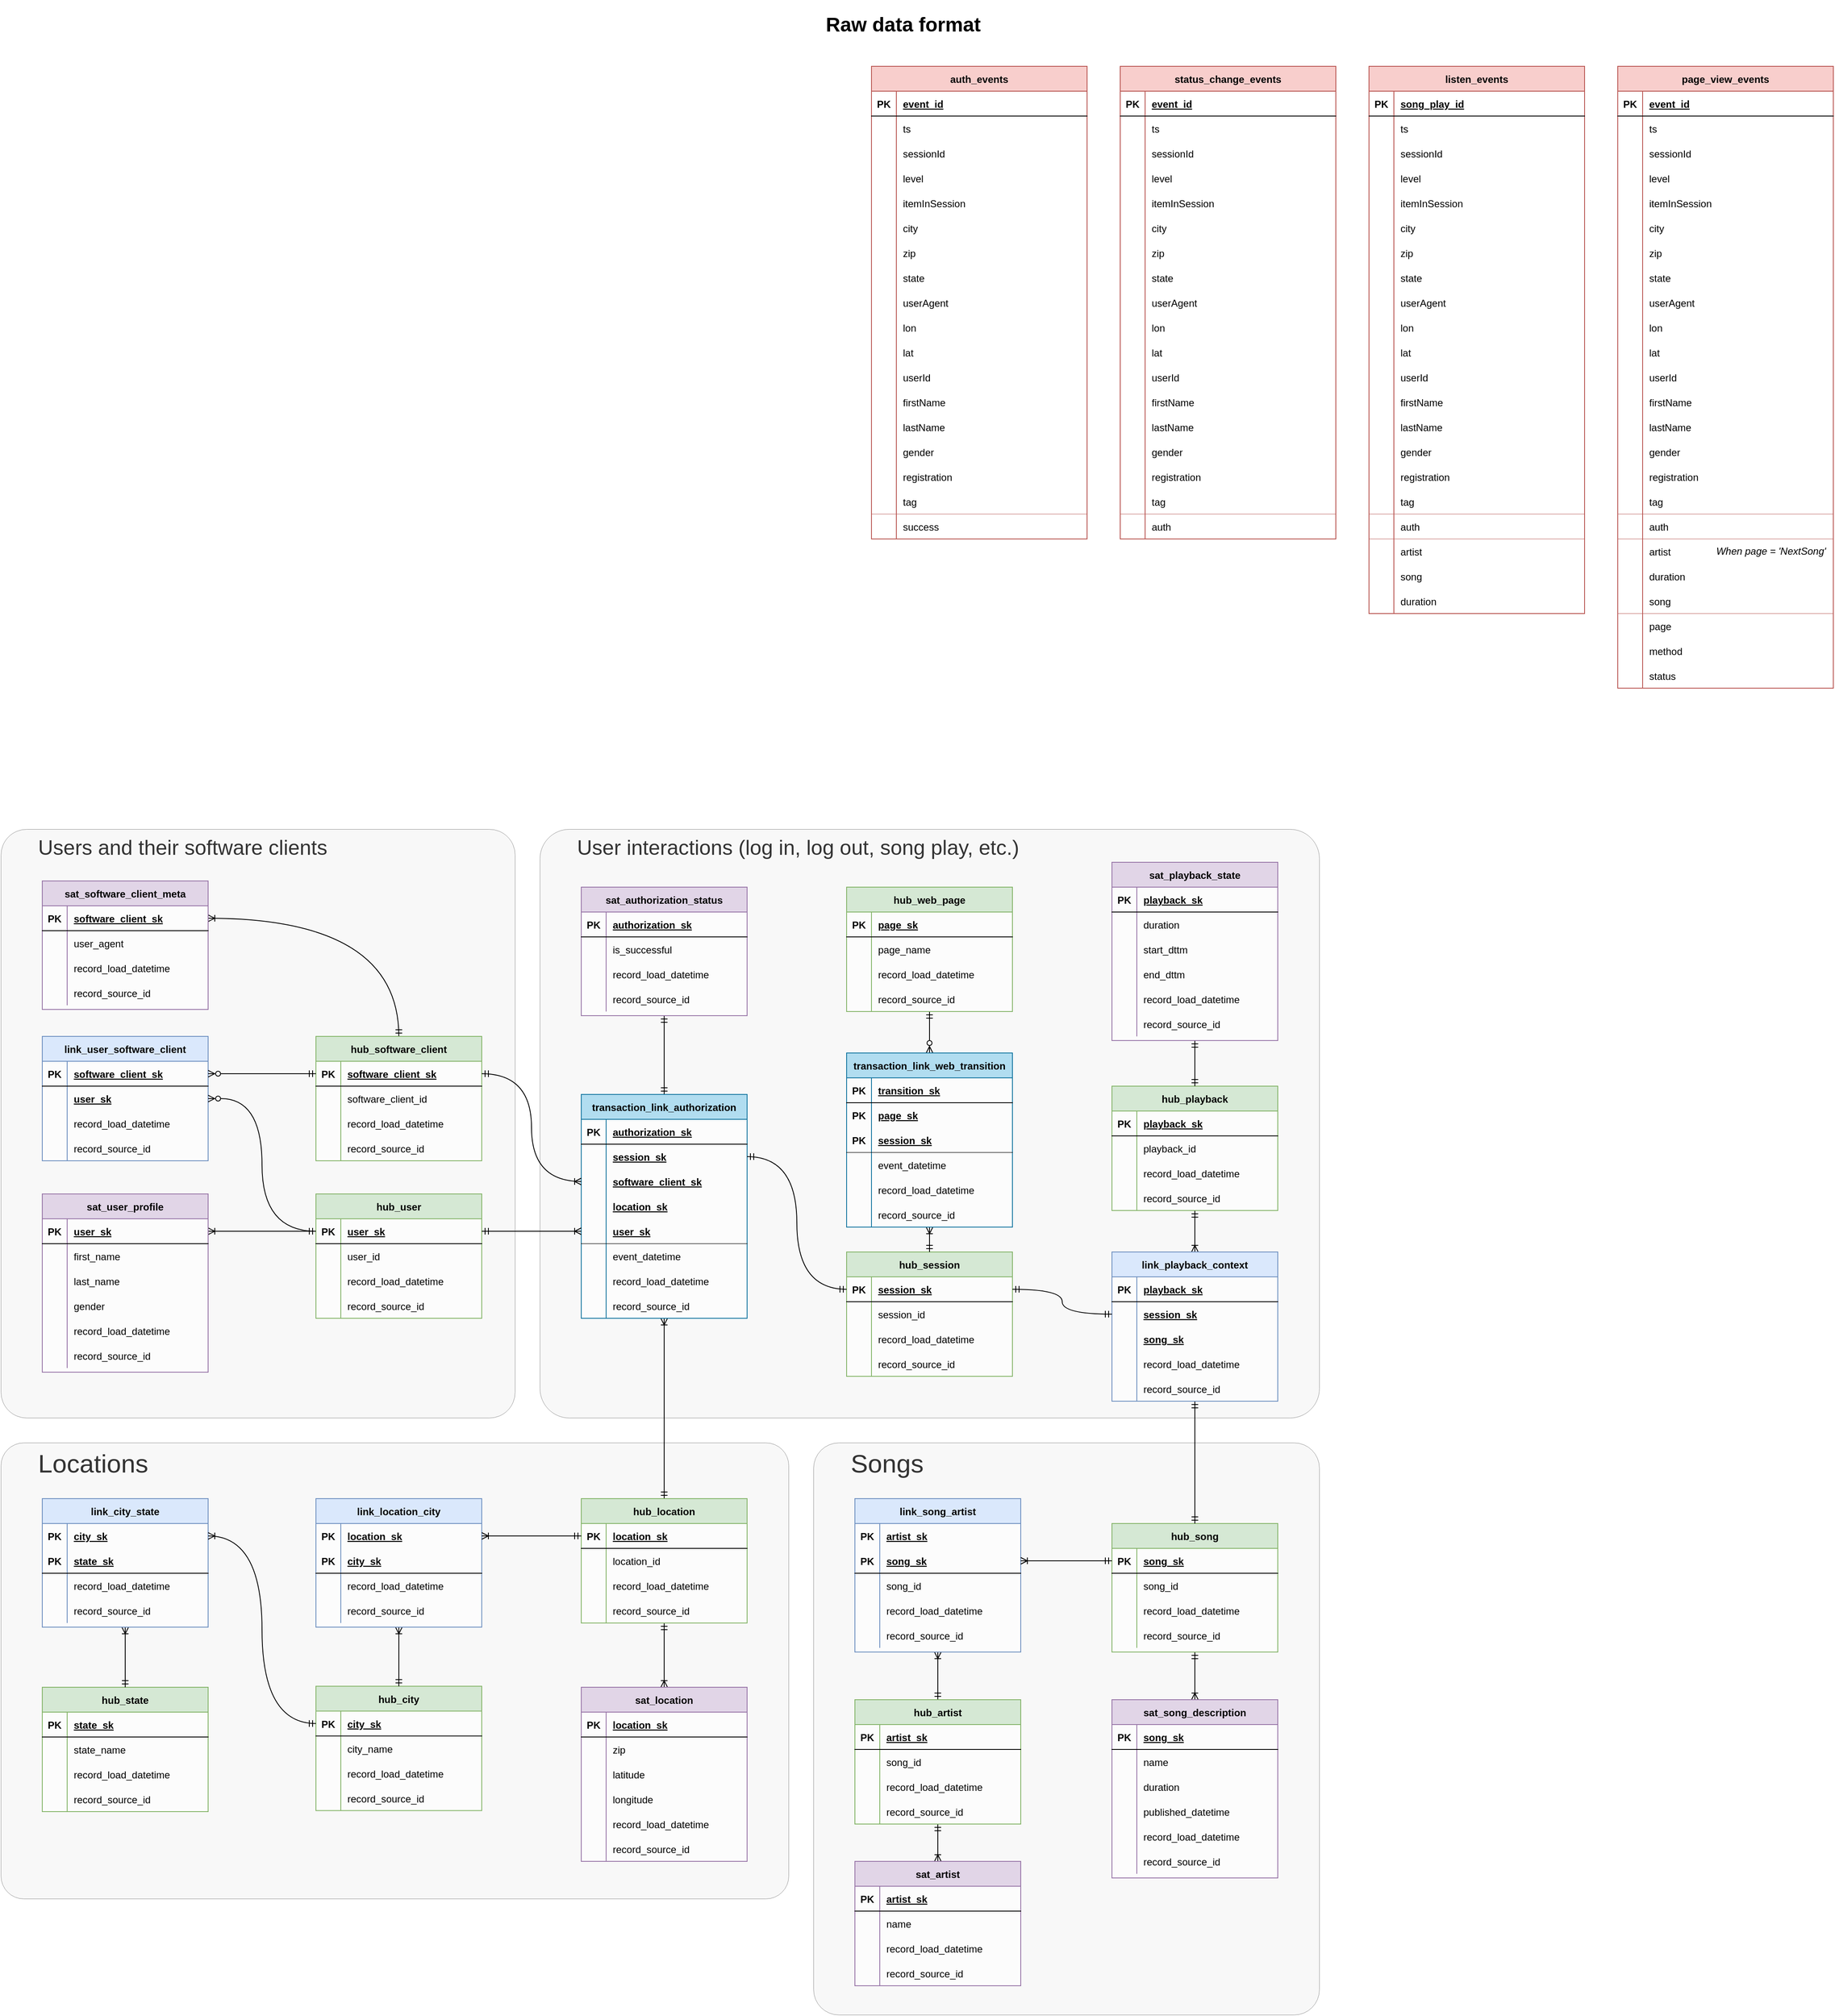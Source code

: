 <mxfile version="20.7.4" type="device"><diagram id="R2lEEEUBdFMjLlhIrx00" name="Page-1"><mxGraphModel dx="6053" dy="3049" grid="1" gridSize="10" guides="1" tooltips="1" connect="1" arrows="1" fold="1" page="1" pageScale="1" pageWidth="850" pageHeight="1100" math="0" shadow="0" extFonts="Permanent Marker^https://fonts.googleapis.com/css?family=Permanent+Marker"><root><mxCell id="0"/><mxCell id="1" parent="0"/><mxCell id="D5w6hDiw581YZghpUrXL-640" value="User interactions (log in, log out, song play, etc.)&amp;nbsp;" style="rounded=1;whiteSpace=wrap;html=1;strokeColor=#666666;strokeWidth=0.5;fontSize=25;arcSize=5;align=left;verticalAlign=top;spacingLeft=43;fontColor=#333333;fillColor=#f5f5f5;opacity=70;" vertex="1" parent="1"><mxGeometry x="-2070" y="-70" width="940" height="710" as="geometry"/></mxCell><mxCell id="D5w6hDiw581YZghpUrXL-639" value="Users and their software clients" style="rounded=1;whiteSpace=wrap;html=1;strokeColor=#666666;strokeWidth=0.5;fontSize=25;arcSize=5;align=left;verticalAlign=top;spacingLeft=43;fontColor=#333333;fillColor=#f5f5f5;opacity=70;" vertex="1" parent="1"><mxGeometry x="-2720" y="-70" width="620" height="710" as="geometry"/></mxCell><mxCell id="D5w6hDiw581YZghpUrXL-638" value="Locations" style="rounded=1;whiteSpace=wrap;html=1;strokeColor=#666666;strokeWidth=0.5;fontSize=31;arcSize=5;align=left;verticalAlign=top;spacingLeft=43;fontColor=#333333;fillColor=#f5f5f5;opacity=70;" vertex="1" parent="1"><mxGeometry x="-2720" y="670" width="950" height="550" as="geometry"/></mxCell><mxCell id="D5w6hDiw581YZghpUrXL-637" value="Songs" style="rounded=1;whiteSpace=wrap;html=1;strokeColor=#666666;strokeWidth=0.5;fontSize=31;opacity=70;arcSize=5;align=left;verticalAlign=top;spacingLeft=43;fontColor=#333333;fillColor=#f5f5f5;" vertex="1" parent="1"><mxGeometry x="-1740" y="670" width="610" height="690" as="geometry"/></mxCell><mxCell id="2G38ey1ZeMuooYdW4gjq-1" value="listen_events" style="shape=table;startSize=30;container=1;collapsible=1;childLayout=tableLayout;fixedRows=1;rowLines=0;fontStyle=1;align=center;resizeLast=1;swimlaneLine=1;fillColor=#f8cecc;strokeColor=#b85450;" parent="1" vertex="1"><mxGeometry x="-1070" y="-990" width="260" height="660" as="geometry"/></mxCell><mxCell id="2G38ey1ZeMuooYdW4gjq-2" value="" style="shape=partialRectangle;collapsible=0;dropTarget=0;pointerEvents=0;fillColor=none;points=[[0,0.5],[1,0.5]];portConstraint=eastwest;top=0;left=0;right=0;bottom=1;" parent="2G38ey1ZeMuooYdW4gjq-1" vertex="1"><mxGeometry y="30" width="260" height="30" as="geometry"/></mxCell><mxCell id="2G38ey1ZeMuooYdW4gjq-3" value="PK" style="shape=partialRectangle;overflow=hidden;connectable=0;top=0;left=0;bottom=0;right=0;fontStyle=1;fillColor=none;" parent="2G38ey1ZeMuooYdW4gjq-2" vertex="1"><mxGeometry width="30" height="30" as="geometry"><mxRectangle width="30" height="30" as="alternateBounds"/></mxGeometry></mxCell><mxCell id="2G38ey1ZeMuooYdW4gjq-4" value="song_play_id" style="shape=partialRectangle;overflow=hidden;connectable=0;top=0;left=0;bottom=0;right=0;align=left;spacingLeft=6;fontStyle=5;fillColor=none;" parent="2G38ey1ZeMuooYdW4gjq-2" vertex="1"><mxGeometry x="30" width="230" height="30" as="geometry"><mxRectangle width="230" height="30" as="alternateBounds"/></mxGeometry></mxCell><mxCell id="2G38ey1ZeMuooYdW4gjq-14" value="" style="shape=partialRectangle;collapsible=0;dropTarget=0;pointerEvents=0;fillColor=none;points=[[0,0.5],[1,0.5]];portConstraint=eastwest;top=0;left=0;right=0;bottom=0;" parent="2G38ey1ZeMuooYdW4gjq-1" vertex="1"><mxGeometry y="60" width="260" height="30" as="geometry"/></mxCell><mxCell id="2G38ey1ZeMuooYdW4gjq-15" value="" style="shape=partialRectangle;overflow=hidden;connectable=0;top=0;left=0;bottom=0;right=0;fillColor=none;" parent="2G38ey1ZeMuooYdW4gjq-14" vertex="1"><mxGeometry width="30" height="30" as="geometry"><mxRectangle width="30" height="30" as="alternateBounds"/></mxGeometry></mxCell><mxCell id="2G38ey1ZeMuooYdW4gjq-16" value="ts" style="shape=partialRectangle;overflow=hidden;connectable=0;top=0;left=0;bottom=0;right=0;align=left;spacingLeft=6;fillColor=none;strokeColor=default;" parent="2G38ey1ZeMuooYdW4gjq-14" vertex="1"><mxGeometry x="30" width="230" height="30" as="geometry"><mxRectangle width="230" height="30" as="alternateBounds"/></mxGeometry></mxCell><mxCell id="2G38ey1ZeMuooYdW4gjq-42" value="" style="shape=partialRectangle;collapsible=0;dropTarget=0;pointerEvents=0;fillColor=none;points=[[0,0.5],[1,0.5]];portConstraint=eastwest;top=0;left=0;right=0;bottom=0;" parent="2G38ey1ZeMuooYdW4gjq-1" vertex="1"><mxGeometry y="90" width="260" height="30" as="geometry"/></mxCell><mxCell id="2G38ey1ZeMuooYdW4gjq-43" value="" style="shape=partialRectangle;overflow=hidden;connectable=0;top=0;left=0;bottom=0;right=0;fillColor=none;" parent="2G38ey1ZeMuooYdW4gjq-42" vertex="1"><mxGeometry width="30" height="30" as="geometry"><mxRectangle width="30" height="30" as="alternateBounds"/></mxGeometry></mxCell><mxCell id="2G38ey1ZeMuooYdW4gjq-44" value="sessionId" style="shape=partialRectangle;overflow=hidden;connectable=0;top=0;left=0;bottom=0;right=0;align=left;spacingLeft=6;fillColor=none;strokeColor=default;" parent="2G38ey1ZeMuooYdW4gjq-42" vertex="1"><mxGeometry x="30" width="230" height="30" as="geometry"><mxRectangle width="230" height="30" as="alternateBounds"/></mxGeometry></mxCell><mxCell id="2G38ey1ZeMuooYdW4gjq-8" value="" style="shape=partialRectangle;collapsible=0;dropTarget=0;pointerEvents=0;fillColor=none;points=[[0,0.5],[1,0.5]];portConstraint=eastwest;top=0;left=0;right=0;bottom=0;" parent="2G38ey1ZeMuooYdW4gjq-1" vertex="1"><mxGeometry y="120" width="260" height="30" as="geometry"/></mxCell><mxCell id="2G38ey1ZeMuooYdW4gjq-9" value="" style="shape=partialRectangle;overflow=hidden;connectable=0;top=0;left=0;bottom=0;right=0;fontStyle=1;fillColor=none;allowArrows=1;" parent="2G38ey1ZeMuooYdW4gjq-8" vertex="1"><mxGeometry width="30" height="30" as="geometry"><mxRectangle width="30" height="30" as="alternateBounds"/></mxGeometry></mxCell><mxCell id="2G38ey1ZeMuooYdW4gjq-10" value="level" style="shape=partialRectangle;overflow=hidden;connectable=0;top=0;left=0;bottom=0;right=0;align=left;spacingLeft=6;fontStyle=0;fillColor=none;strokeColor=default;" parent="2G38ey1ZeMuooYdW4gjq-8" vertex="1"><mxGeometry x="30" width="230" height="30" as="geometry"><mxRectangle width="230" height="30" as="alternateBounds"/></mxGeometry></mxCell><mxCell id="2G38ey1ZeMuooYdW4gjq-11" value="" style="shape=partialRectangle;collapsible=0;dropTarget=0;pointerEvents=0;fillColor=none;points=[[0,0.5],[1,0.5]];portConstraint=eastwest;top=0;left=0;right=0;bottom=0;" parent="2G38ey1ZeMuooYdW4gjq-1" vertex="1"><mxGeometry y="150" width="260" height="30" as="geometry"/></mxCell><mxCell id="2G38ey1ZeMuooYdW4gjq-12" value="" style="shape=partialRectangle;overflow=hidden;connectable=0;top=0;left=0;bottom=0;right=0;fontStyle=1;fillColor=none;allowArrows=1;" parent="2G38ey1ZeMuooYdW4gjq-11" vertex="1"><mxGeometry width="30" height="30" as="geometry"><mxRectangle width="30" height="30" as="alternateBounds"/></mxGeometry></mxCell><mxCell id="2G38ey1ZeMuooYdW4gjq-13" value="itemInSession" style="shape=partialRectangle;overflow=hidden;connectable=0;top=0;left=0;bottom=0;right=0;align=left;spacingLeft=6;fontStyle=0;fillColor=none;strokeColor=default;" parent="2G38ey1ZeMuooYdW4gjq-11" vertex="1"><mxGeometry x="30" width="230" height="30" as="geometry"><mxRectangle width="230" height="30" as="alternateBounds"/></mxGeometry></mxCell><mxCell id="2G38ey1ZeMuooYdW4gjq-17" value="" style="shape=partialRectangle;collapsible=0;dropTarget=0;pointerEvents=0;fillColor=none;points=[[0,0.5],[1,0.5]];portConstraint=eastwest;top=0;left=0;right=0;bottom=0;" parent="2G38ey1ZeMuooYdW4gjq-1" vertex="1"><mxGeometry y="180" width="260" height="30" as="geometry"/></mxCell><mxCell id="2G38ey1ZeMuooYdW4gjq-18" value="" style="shape=partialRectangle;overflow=hidden;connectable=0;top=0;left=0;bottom=0;right=0;fontStyle=1;fillColor=none;strokeColor=none;allowArrows=1;strokeWidth=1;" parent="2G38ey1ZeMuooYdW4gjq-17" vertex="1"><mxGeometry width="30" height="30" as="geometry"><mxRectangle width="30" height="30" as="alternateBounds"/></mxGeometry></mxCell><mxCell id="2G38ey1ZeMuooYdW4gjq-19" value="city" style="shape=partialRectangle;overflow=hidden;connectable=0;top=0;left=0;bottom=0;right=0;align=left;spacingLeft=6;fontStyle=0;fillColor=none;strokeColor=none;allowArrows=1;strokeWidth=1;" parent="2G38ey1ZeMuooYdW4gjq-17" vertex="1"><mxGeometry x="30" width="230" height="30" as="geometry"><mxRectangle width="230" height="30" as="alternateBounds"/></mxGeometry></mxCell><mxCell id="2G38ey1ZeMuooYdW4gjq-20" value="" style="shape=partialRectangle;collapsible=0;dropTarget=0;pointerEvents=0;fillColor=none;points=[[0,0.5],[1,0.5]];portConstraint=eastwest;top=0;left=0;right=0;bottom=0;" parent="2G38ey1ZeMuooYdW4gjq-1" vertex="1"><mxGeometry y="210" width="260" height="30" as="geometry"/></mxCell><mxCell id="2G38ey1ZeMuooYdW4gjq-21" value="" style="shape=partialRectangle;overflow=hidden;connectable=0;top=0;left=0;bottom=0;right=0;fontStyle=1;fillColor=none;" parent="2G38ey1ZeMuooYdW4gjq-20" vertex="1"><mxGeometry width="30" height="30" as="geometry"><mxRectangle width="30" height="30" as="alternateBounds"/></mxGeometry></mxCell><mxCell id="2G38ey1ZeMuooYdW4gjq-22" value="zip" style="shape=partialRectangle;overflow=hidden;connectable=0;top=0;left=0;bottom=0;right=0;align=left;spacingLeft=6;fontStyle=0;fillColor=none;" parent="2G38ey1ZeMuooYdW4gjq-20" vertex="1"><mxGeometry x="30" width="230" height="30" as="geometry"><mxRectangle width="230" height="30" as="alternateBounds"/></mxGeometry></mxCell><mxCell id="2G38ey1ZeMuooYdW4gjq-23" value="" style="shape=partialRectangle;collapsible=0;dropTarget=0;pointerEvents=0;fillColor=none;points=[[0,0.5],[1,0.5]];portConstraint=eastwest;top=0;left=0;right=0;bottom=0;" parent="2G38ey1ZeMuooYdW4gjq-1" vertex="1"><mxGeometry y="240" width="260" height="30" as="geometry"/></mxCell><mxCell id="2G38ey1ZeMuooYdW4gjq-24" value="" style="shape=partialRectangle;overflow=hidden;connectable=0;top=0;left=0;bottom=0;right=0;fillColor=none;" parent="2G38ey1ZeMuooYdW4gjq-23" vertex="1"><mxGeometry width="30" height="30" as="geometry"><mxRectangle width="30" height="30" as="alternateBounds"/></mxGeometry></mxCell><mxCell id="2G38ey1ZeMuooYdW4gjq-25" value="state" style="shape=partialRectangle;overflow=hidden;connectable=0;top=0;left=0;bottom=0;right=0;align=left;spacingLeft=6;fillColor=none;strokeColor=default;" parent="2G38ey1ZeMuooYdW4gjq-23" vertex="1"><mxGeometry x="30" width="230" height="30" as="geometry"><mxRectangle width="230" height="30" as="alternateBounds"/></mxGeometry></mxCell><mxCell id="2G38ey1ZeMuooYdW4gjq-26" value="" style="shape=partialRectangle;collapsible=0;dropTarget=0;pointerEvents=0;fillColor=none;points=[[0,0.5],[1,0.5]];portConstraint=eastwest;top=0;left=0;right=0;bottom=0;" parent="2G38ey1ZeMuooYdW4gjq-1" vertex="1"><mxGeometry y="270" width="260" height="30" as="geometry"/></mxCell><mxCell id="2G38ey1ZeMuooYdW4gjq-27" value="" style="shape=partialRectangle;overflow=hidden;connectable=0;top=0;left=0;bottom=0;right=0;fillColor=none;" parent="2G38ey1ZeMuooYdW4gjq-26" vertex="1"><mxGeometry width="30" height="30" as="geometry"><mxRectangle width="30" height="30" as="alternateBounds"/></mxGeometry></mxCell><mxCell id="2G38ey1ZeMuooYdW4gjq-28" value="userAgent" style="shape=partialRectangle;overflow=hidden;connectable=0;top=0;left=0;bottom=0;right=0;align=left;spacingLeft=6;fillColor=none;strokeColor=default;" parent="2G38ey1ZeMuooYdW4gjq-26" vertex="1"><mxGeometry x="30" width="230" height="30" as="geometry"><mxRectangle width="230" height="30" as="alternateBounds"/></mxGeometry></mxCell><mxCell id="2G38ey1ZeMuooYdW4gjq-29" value="" style="shape=partialRectangle;collapsible=0;dropTarget=0;pointerEvents=0;fillColor=none;points=[[0,0.5],[1,0.5]];portConstraint=eastwest;top=0;left=0;right=0;bottom=0;" parent="2G38ey1ZeMuooYdW4gjq-1" vertex="1"><mxGeometry y="300" width="260" height="30" as="geometry"/></mxCell><mxCell id="2G38ey1ZeMuooYdW4gjq-30" value="" style="shape=partialRectangle;overflow=hidden;connectable=0;top=0;left=0;bottom=0;right=0;fillColor=none;" parent="2G38ey1ZeMuooYdW4gjq-29" vertex="1"><mxGeometry width="30" height="30" as="geometry"><mxRectangle width="30" height="30" as="alternateBounds"/></mxGeometry></mxCell><mxCell id="2G38ey1ZeMuooYdW4gjq-31" value="lon" style="shape=partialRectangle;overflow=hidden;connectable=0;top=0;left=0;bottom=0;right=0;align=left;spacingLeft=6;fillColor=none;strokeColor=default;" parent="2G38ey1ZeMuooYdW4gjq-29" vertex="1"><mxGeometry x="30" width="230" height="30" as="geometry"><mxRectangle width="230" height="30" as="alternateBounds"/></mxGeometry></mxCell><mxCell id="2G38ey1ZeMuooYdW4gjq-32" value="" style="shape=partialRectangle;collapsible=0;dropTarget=0;pointerEvents=0;fillColor=none;points=[[0,0.5],[1,0.5]];portConstraint=eastwest;top=0;left=0;right=0;bottom=0;" parent="2G38ey1ZeMuooYdW4gjq-1" vertex="1"><mxGeometry y="330" width="260" height="30" as="geometry"/></mxCell><mxCell id="2G38ey1ZeMuooYdW4gjq-33" value="" style="shape=partialRectangle;overflow=hidden;connectable=0;top=0;left=0;bottom=0;right=0;fontStyle=1;fillColor=none;" parent="2G38ey1ZeMuooYdW4gjq-32" vertex="1"><mxGeometry width="30" height="30" as="geometry"><mxRectangle width="30" height="30" as="alternateBounds"/></mxGeometry></mxCell><mxCell id="2G38ey1ZeMuooYdW4gjq-34" value="lat" style="shape=partialRectangle;overflow=hidden;connectable=0;top=0;left=0;bottom=0;right=0;align=left;spacingLeft=6;fontStyle=0;fillColor=none;strokeColor=default;" parent="2G38ey1ZeMuooYdW4gjq-32" vertex="1"><mxGeometry x="30" width="230" height="30" as="geometry"><mxRectangle width="230" height="30" as="alternateBounds"/></mxGeometry></mxCell><mxCell id="2G38ey1ZeMuooYdW4gjq-50" value="" style="shape=partialRectangle;collapsible=0;dropTarget=0;pointerEvents=0;fillColor=none;points=[[0,0.5],[1,0.5]];portConstraint=eastwest;top=0;left=0;right=0;bottom=0;" parent="2G38ey1ZeMuooYdW4gjq-1" vertex="1"><mxGeometry y="360" width="260" height="30" as="geometry"/></mxCell><mxCell id="2G38ey1ZeMuooYdW4gjq-51" value="" style="shape=partialRectangle;overflow=hidden;connectable=0;top=0;left=0;bottom=0;right=0;fontStyle=1;fillColor=none;" parent="2G38ey1ZeMuooYdW4gjq-50" vertex="1"><mxGeometry width="30" height="30" as="geometry"><mxRectangle width="30" height="30" as="alternateBounds"/></mxGeometry></mxCell><mxCell id="2G38ey1ZeMuooYdW4gjq-52" value="userId" style="shape=partialRectangle;overflow=hidden;connectable=0;top=0;left=0;bottom=0;right=0;align=left;spacingLeft=6;fontStyle=0;fillColor=none;strokeColor=default;" parent="2G38ey1ZeMuooYdW4gjq-50" vertex="1"><mxGeometry x="30" width="230" height="30" as="geometry"><mxRectangle width="230" height="30" as="alternateBounds"/></mxGeometry></mxCell><mxCell id="2G38ey1ZeMuooYdW4gjq-53" value="" style="shape=partialRectangle;collapsible=0;dropTarget=0;pointerEvents=0;fillColor=none;points=[[0,0.5],[1,0.5]];portConstraint=eastwest;top=0;left=0;right=0;bottom=0;" parent="2G38ey1ZeMuooYdW4gjq-1" vertex="1"><mxGeometry y="390" width="260" height="30" as="geometry"/></mxCell><mxCell id="2G38ey1ZeMuooYdW4gjq-54" value="" style="shape=partialRectangle;overflow=hidden;connectable=0;top=0;left=0;bottom=0;right=0;fontStyle=1;fillColor=none;" parent="2G38ey1ZeMuooYdW4gjq-53" vertex="1"><mxGeometry width="30" height="30" as="geometry"><mxRectangle width="30" height="30" as="alternateBounds"/></mxGeometry></mxCell><mxCell id="2G38ey1ZeMuooYdW4gjq-55" value="firstName" style="shape=partialRectangle;overflow=hidden;connectable=0;top=0;left=0;bottom=0;right=0;align=left;spacingLeft=6;fontStyle=0;fillColor=none;strokeColor=default;" parent="2G38ey1ZeMuooYdW4gjq-53" vertex="1"><mxGeometry x="30" width="230" height="30" as="geometry"><mxRectangle width="230" height="30" as="alternateBounds"/></mxGeometry></mxCell><mxCell id="2G38ey1ZeMuooYdW4gjq-46" value="" style="shape=partialRectangle;collapsible=0;dropTarget=0;pointerEvents=0;fillColor=none;points=[[0,0.5],[1,0.5]];portConstraint=eastwest;top=0;left=0;right=0;bottom=0;" parent="2G38ey1ZeMuooYdW4gjq-1" vertex="1"><mxGeometry y="420" width="260" height="30" as="geometry"/></mxCell><mxCell id="2G38ey1ZeMuooYdW4gjq-47" value="" style="shape=partialRectangle;overflow=hidden;connectable=0;top=0;left=0;bottom=0;right=0;fontStyle=1;fillColor=none;" parent="2G38ey1ZeMuooYdW4gjq-46" vertex="1"><mxGeometry width="30" height="30" as="geometry"><mxRectangle width="30" height="30" as="alternateBounds"/></mxGeometry></mxCell><mxCell id="2G38ey1ZeMuooYdW4gjq-48" value="lastName" style="shape=partialRectangle;overflow=hidden;connectable=0;top=0;left=0;bottom=0;right=0;align=left;spacingLeft=6;fontStyle=0;fillColor=none;strokeColor=default;" parent="2G38ey1ZeMuooYdW4gjq-46" vertex="1"><mxGeometry x="30" width="230" height="30" as="geometry"><mxRectangle width="230" height="30" as="alternateBounds"/></mxGeometry></mxCell><mxCell id="2G38ey1ZeMuooYdW4gjq-56" value="" style="shape=partialRectangle;collapsible=0;dropTarget=0;pointerEvents=0;fillColor=none;points=[[0,0.5],[1,0.5]];portConstraint=eastwest;top=0;left=0;right=0;bottom=0;" parent="2G38ey1ZeMuooYdW4gjq-1" vertex="1"><mxGeometry y="450" width="260" height="30" as="geometry"/></mxCell><mxCell id="2G38ey1ZeMuooYdW4gjq-57" value="" style="shape=partialRectangle;overflow=hidden;connectable=0;top=0;left=0;bottom=0;right=0;fontStyle=1;fillColor=none;" parent="2G38ey1ZeMuooYdW4gjq-56" vertex="1"><mxGeometry width="30" height="30" as="geometry"><mxRectangle width="30" height="30" as="alternateBounds"/></mxGeometry></mxCell><mxCell id="2G38ey1ZeMuooYdW4gjq-58" value="gender" style="shape=partialRectangle;overflow=hidden;connectable=0;top=0;left=0;bottom=0;right=0;align=left;spacingLeft=6;fontStyle=0;fillColor=none;strokeColor=default;" parent="2G38ey1ZeMuooYdW4gjq-56" vertex="1"><mxGeometry x="30" width="230" height="30" as="geometry"><mxRectangle width="230" height="30" as="alternateBounds"/></mxGeometry></mxCell><mxCell id="2G38ey1ZeMuooYdW4gjq-59" value="" style="shape=partialRectangle;collapsible=0;dropTarget=0;pointerEvents=0;fillColor=none;points=[[0,0.5],[1,0.5]];portConstraint=eastwest;top=0;left=0;right=0;bottom=0;" parent="2G38ey1ZeMuooYdW4gjq-1" vertex="1"><mxGeometry y="480" width="260" height="30" as="geometry"/></mxCell><mxCell id="2G38ey1ZeMuooYdW4gjq-60" value="" style="shape=partialRectangle;overflow=hidden;connectable=0;top=0;left=0;bottom=0;right=0;fontStyle=1;fillColor=none;" parent="2G38ey1ZeMuooYdW4gjq-59" vertex="1"><mxGeometry width="30" height="30" as="geometry"><mxRectangle width="30" height="30" as="alternateBounds"/></mxGeometry></mxCell><mxCell id="2G38ey1ZeMuooYdW4gjq-61" value="registration" style="shape=partialRectangle;overflow=hidden;connectable=0;top=0;left=0;bottom=0;right=0;align=left;spacingLeft=6;fontStyle=0;fillColor=none;strokeColor=default;" parent="2G38ey1ZeMuooYdW4gjq-59" vertex="1"><mxGeometry x="30" width="230" height="30" as="geometry"><mxRectangle width="230" height="30" as="alternateBounds"/></mxGeometry></mxCell><mxCell id="2G38ey1ZeMuooYdW4gjq-62" value="" style="shape=partialRectangle;collapsible=0;dropTarget=0;pointerEvents=0;fillColor=none;points=[[0,0.5],[1,0.5]];portConstraint=eastwest;top=0;left=0;right=0;bottom=0;" parent="2G38ey1ZeMuooYdW4gjq-1" vertex="1"><mxGeometry y="510" width="260" height="30" as="geometry"/></mxCell><mxCell id="2G38ey1ZeMuooYdW4gjq-63" value="" style="shape=partialRectangle;overflow=hidden;connectable=0;top=0;left=0;bottom=0;right=0;fontStyle=1;fillColor=none;" parent="2G38ey1ZeMuooYdW4gjq-62" vertex="1"><mxGeometry width="30" height="30" as="geometry"><mxRectangle width="30" height="30" as="alternateBounds"/></mxGeometry></mxCell><mxCell id="2G38ey1ZeMuooYdW4gjq-64" value="tag" style="shape=partialRectangle;overflow=hidden;connectable=0;top=0;left=0;bottom=0;right=0;align=left;spacingLeft=6;fontStyle=0;fillColor=none;strokeColor=default;" parent="2G38ey1ZeMuooYdW4gjq-62" vertex="1"><mxGeometry x="30" width="230" height="30" as="geometry"><mxRectangle width="230" height="30" as="alternateBounds"/></mxGeometry></mxCell><mxCell id="2G38ey1ZeMuooYdW4gjq-226" value="" style="shape=partialRectangle;collapsible=0;dropTarget=0;pointerEvents=0;fillColor=none;points=[[0,0.5],[1,0.5]];portConstraint=eastwest;top=1;left=0;right=0;bottom=0;strokeColor=#B85450;opacity=50;" parent="2G38ey1ZeMuooYdW4gjq-1" vertex="1"><mxGeometry y="540" width="260" height="30" as="geometry"/></mxCell><mxCell id="2G38ey1ZeMuooYdW4gjq-227" value="" style="shape=partialRectangle;overflow=hidden;connectable=0;top=0;left=0;bottom=0;right=0;fontStyle=1;fillColor=none;" parent="2G38ey1ZeMuooYdW4gjq-226" vertex="1"><mxGeometry width="30" height="30" as="geometry"><mxRectangle width="30" height="30" as="alternateBounds"/></mxGeometry></mxCell><mxCell id="2G38ey1ZeMuooYdW4gjq-228" value="auth" style="shape=partialRectangle;overflow=hidden;connectable=0;top=0;left=0;bottom=0;right=0;align=left;spacingLeft=6;fontStyle=0;fillColor=none;strokeColor=default;" parent="2G38ey1ZeMuooYdW4gjq-226" vertex="1"><mxGeometry x="30" width="230" height="30" as="geometry"><mxRectangle width="230" height="30" as="alternateBounds"/></mxGeometry></mxCell><mxCell id="2G38ey1ZeMuooYdW4gjq-65" value="" style="shape=partialRectangle;collapsible=0;dropTarget=0;pointerEvents=0;fillColor=none;points=[[0,0.5],[1,0.5]];portConstraint=eastwest;top=1;left=0;right=0;bottom=0;strokeColor=#B85450;opacity=50;" parent="2G38ey1ZeMuooYdW4gjq-1" vertex="1"><mxGeometry y="570" width="260" height="30" as="geometry"/></mxCell><mxCell id="2G38ey1ZeMuooYdW4gjq-66" value="" style="shape=partialRectangle;overflow=hidden;connectable=0;top=0;left=0;bottom=0;right=0;fillColor=none;" parent="2G38ey1ZeMuooYdW4gjq-65" vertex="1"><mxGeometry width="30" height="30" as="geometry"><mxRectangle width="30" height="30" as="alternateBounds"/></mxGeometry></mxCell><mxCell id="2G38ey1ZeMuooYdW4gjq-67" value="artist" style="shape=partialRectangle;overflow=hidden;connectable=0;top=0;left=0;bottom=0;right=0;align=left;spacingLeft=6;fillColor=none;strokeColor=default;" parent="2G38ey1ZeMuooYdW4gjq-65" vertex="1"><mxGeometry x="30" width="230" height="30" as="geometry"><mxRectangle width="230" height="30" as="alternateBounds"/></mxGeometry></mxCell><mxCell id="2G38ey1ZeMuooYdW4gjq-68" value="" style="shape=partialRectangle;collapsible=0;dropTarget=0;pointerEvents=0;fillColor=none;points=[[0,0.5],[1,0.5]];portConstraint=eastwest;top=0;left=0;right=0;bottom=0;" parent="2G38ey1ZeMuooYdW4gjq-1" vertex="1"><mxGeometry y="600" width="260" height="30" as="geometry"/></mxCell><mxCell id="2G38ey1ZeMuooYdW4gjq-69" value="" style="shape=partialRectangle;overflow=hidden;connectable=0;top=0;left=0;bottom=0;right=0;fillColor=none;" parent="2G38ey1ZeMuooYdW4gjq-68" vertex="1"><mxGeometry width="30" height="30" as="geometry"><mxRectangle width="30" height="30" as="alternateBounds"/></mxGeometry></mxCell><mxCell id="2G38ey1ZeMuooYdW4gjq-70" value="song" style="shape=partialRectangle;overflow=hidden;connectable=0;top=0;left=0;bottom=0;right=0;align=left;spacingLeft=6;fillColor=none;strokeColor=default;" parent="2G38ey1ZeMuooYdW4gjq-68" vertex="1"><mxGeometry x="30" width="230" height="30" as="geometry"><mxRectangle width="230" height="30" as="alternateBounds"/></mxGeometry></mxCell><mxCell id="2G38ey1ZeMuooYdW4gjq-71" value="" style="shape=partialRectangle;collapsible=0;dropTarget=0;pointerEvents=0;fillColor=none;points=[[0,0.5],[1,0.5]];portConstraint=eastwest;top=0;left=0;right=0;bottom=0;" parent="2G38ey1ZeMuooYdW4gjq-1" vertex="1"><mxGeometry y="630" width="260" height="30" as="geometry"/></mxCell><mxCell id="2G38ey1ZeMuooYdW4gjq-72" value="" style="shape=partialRectangle;overflow=hidden;connectable=0;top=0;left=0;bottom=0;right=0;fillColor=none;" parent="2G38ey1ZeMuooYdW4gjq-71" vertex="1"><mxGeometry width="30" height="30" as="geometry"><mxRectangle width="30" height="30" as="alternateBounds"/></mxGeometry></mxCell><mxCell id="2G38ey1ZeMuooYdW4gjq-73" value="duration" style="shape=partialRectangle;overflow=hidden;connectable=0;top=0;left=0;bottom=0;right=0;align=left;spacingLeft=6;fillColor=none;strokeColor=default;" parent="2G38ey1ZeMuooYdW4gjq-71" vertex="1"><mxGeometry x="30" width="230" height="30" as="geometry"><mxRectangle width="230" height="30" as="alternateBounds"/></mxGeometry></mxCell><mxCell id="2G38ey1ZeMuooYdW4gjq-74" value="page_view_events" style="shape=table;startSize=30;container=1;collapsible=1;childLayout=tableLayout;fixedRows=1;rowLines=0;fontStyle=1;align=center;resizeLast=1;swimlaneLine=1;fillColor=#f8cecc;strokeColor=#b85450;" parent="1" vertex="1"><mxGeometry x="-770" y="-990" width="260" height="750" as="geometry"/></mxCell><mxCell id="2G38ey1ZeMuooYdW4gjq-75" value="" style="shape=partialRectangle;collapsible=0;dropTarget=0;pointerEvents=0;fillColor=none;points=[[0,0.5],[1,0.5]];portConstraint=eastwest;top=0;left=0;right=0;bottom=1;" parent="2G38ey1ZeMuooYdW4gjq-74" vertex="1"><mxGeometry y="30" width="260" height="30" as="geometry"/></mxCell><mxCell id="2G38ey1ZeMuooYdW4gjq-76" value="PK" style="shape=partialRectangle;overflow=hidden;connectable=0;top=0;left=0;bottom=0;right=0;fontStyle=1;fillColor=none;" parent="2G38ey1ZeMuooYdW4gjq-75" vertex="1"><mxGeometry width="30" height="30" as="geometry"><mxRectangle width="30" height="30" as="alternateBounds"/></mxGeometry></mxCell><mxCell id="2G38ey1ZeMuooYdW4gjq-77" value="event_id" style="shape=partialRectangle;overflow=hidden;connectable=0;top=0;left=0;bottom=0;right=0;align=left;spacingLeft=6;fontStyle=5;fillColor=none;" parent="2G38ey1ZeMuooYdW4gjq-75" vertex="1"><mxGeometry x="30" width="230" height="30" as="geometry"><mxRectangle width="230" height="30" as="alternateBounds"/></mxGeometry></mxCell><mxCell id="2G38ey1ZeMuooYdW4gjq-87" value="" style="shape=partialRectangle;collapsible=0;dropTarget=0;pointerEvents=0;fillColor=none;points=[[0,0.5],[1,0.5]];portConstraint=eastwest;top=0;left=0;right=0;bottom=0;" parent="2G38ey1ZeMuooYdW4gjq-74" vertex="1"><mxGeometry y="60" width="260" height="30" as="geometry"/></mxCell><mxCell id="2G38ey1ZeMuooYdW4gjq-88" value="" style="shape=partialRectangle;overflow=hidden;connectable=0;top=0;left=0;bottom=0;right=0;fillColor=none;" parent="2G38ey1ZeMuooYdW4gjq-87" vertex="1"><mxGeometry width="30" height="30" as="geometry"><mxRectangle width="30" height="30" as="alternateBounds"/></mxGeometry></mxCell><mxCell id="2G38ey1ZeMuooYdW4gjq-89" value="ts" style="shape=partialRectangle;overflow=hidden;connectable=0;top=0;left=0;bottom=0;right=0;align=left;spacingLeft=6;fillColor=none;strokeColor=default;" parent="2G38ey1ZeMuooYdW4gjq-87" vertex="1"><mxGeometry x="30" width="230" height="30" as="geometry"><mxRectangle width="230" height="30" as="alternateBounds"/></mxGeometry></mxCell><mxCell id="2G38ey1ZeMuooYdW4gjq-90" value="" style="shape=partialRectangle;collapsible=0;dropTarget=0;pointerEvents=0;fillColor=none;points=[[0,0.5],[1,0.5]];portConstraint=eastwest;top=0;left=0;right=0;bottom=0;" parent="2G38ey1ZeMuooYdW4gjq-74" vertex="1"><mxGeometry y="90" width="260" height="30" as="geometry"/></mxCell><mxCell id="2G38ey1ZeMuooYdW4gjq-91" value="" style="shape=partialRectangle;overflow=hidden;connectable=0;top=0;left=0;bottom=0;right=0;fillColor=none;" parent="2G38ey1ZeMuooYdW4gjq-90" vertex="1"><mxGeometry width="30" height="30" as="geometry"><mxRectangle width="30" height="30" as="alternateBounds"/></mxGeometry></mxCell><mxCell id="2G38ey1ZeMuooYdW4gjq-92" value="sessionId" style="shape=partialRectangle;overflow=hidden;connectable=0;top=0;left=0;bottom=0;right=0;align=left;spacingLeft=6;fillColor=none;strokeColor=default;" parent="2G38ey1ZeMuooYdW4gjq-90" vertex="1"><mxGeometry x="30" width="230" height="30" as="geometry"><mxRectangle width="230" height="30" as="alternateBounds"/></mxGeometry></mxCell><mxCell id="2G38ey1ZeMuooYdW4gjq-96" value="" style="shape=partialRectangle;collapsible=0;dropTarget=0;pointerEvents=0;fillColor=none;points=[[0,0.5],[1,0.5]];portConstraint=eastwest;top=0;left=0;right=0;bottom=0;" parent="2G38ey1ZeMuooYdW4gjq-74" vertex="1"><mxGeometry y="120" width="260" height="30" as="geometry"/></mxCell><mxCell id="2G38ey1ZeMuooYdW4gjq-97" value="" style="shape=partialRectangle;overflow=hidden;connectable=0;top=0;left=0;bottom=0;right=0;fontStyle=1;fillColor=none;allowArrows=1;" parent="2G38ey1ZeMuooYdW4gjq-96" vertex="1"><mxGeometry width="30" height="30" as="geometry"><mxRectangle width="30" height="30" as="alternateBounds"/></mxGeometry></mxCell><mxCell id="2G38ey1ZeMuooYdW4gjq-98" value="level" style="shape=partialRectangle;overflow=hidden;connectable=0;top=0;left=0;bottom=0;right=0;align=left;spacingLeft=6;fontStyle=0;fillColor=none;strokeColor=default;" parent="2G38ey1ZeMuooYdW4gjq-96" vertex="1"><mxGeometry x="30" width="230" height="30" as="geometry"><mxRectangle width="230" height="30" as="alternateBounds"/></mxGeometry></mxCell><mxCell id="2G38ey1ZeMuooYdW4gjq-99" value="" style="shape=partialRectangle;collapsible=0;dropTarget=0;pointerEvents=0;fillColor=none;points=[[0,0.5],[1,0.5]];portConstraint=eastwest;top=0;left=0;right=0;bottom=0;" parent="2G38ey1ZeMuooYdW4gjq-74" vertex="1"><mxGeometry y="150" width="260" height="30" as="geometry"/></mxCell><mxCell id="2G38ey1ZeMuooYdW4gjq-100" value="" style="shape=partialRectangle;overflow=hidden;connectable=0;top=0;left=0;bottom=0;right=0;fontStyle=1;fillColor=none;allowArrows=1;" parent="2G38ey1ZeMuooYdW4gjq-99" vertex="1"><mxGeometry width="30" height="30" as="geometry"><mxRectangle width="30" height="30" as="alternateBounds"/></mxGeometry></mxCell><mxCell id="2G38ey1ZeMuooYdW4gjq-101" value="itemInSession" style="shape=partialRectangle;overflow=hidden;connectable=0;top=0;left=0;bottom=0;right=0;align=left;spacingLeft=6;fontStyle=0;fillColor=none;strokeColor=default;" parent="2G38ey1ZeMuooYdW4gjq-99" vertex="1"><mxGeometry x="30" width="230" height="30" as="geometry"><mxRectangle width="230" height="30" as="alternateBounds"/></mxGeometry></mxCell><mxCell id="2G38ey1ZeMuooYdW4gjq-102" value="" style="shape=partialRectangle;collapsible=0;dropTarget=0;pointerEvents=0;fillColor=none;points=[[0,0.5],[1,0.5]];portConstraint=eastwest;top=0;left=0;right=0;bottom=0;" parent="2G38ey1ZeMuooYdW4gjq-74" vertex="1"><mxGeometry y="180" width="260" height="30" as="geometry"/></mxCell><mxCell id="2G38ey1ZeMuooYdW4gjq-103" value="" style="shape=partialRectangle;overflow=hidden;connectable=0;top=0;left=0;bottom=0;right=0;fontStyle=1;fillColor=none;strokeColor=none;allowArrows=1;strokeWidth=1;" parent="2G38ey1ZeMuooYdW4gjq-102" vertex="1"><mxGeometry width="30" height="30" as="geometry"><mxRectangle width="30" height="30" as="alternateBounds"/></mxGeometry></mxCell><mxCell id="2G38ey1ZeMuooYdW4gjq-104" value="city" style="shape=partialRectangle;overflow=hidden;connectable=0;top=0;left=0;bottom=0;right=0;align=left;spacingLeft=6;fontStyle=0;fillColor=none;strokeColor=none;allowArrows=1;strokeWidth=1;" parent="2G38ey1ZeMuooYdW4gjq-102" vertex="1"><mxGeometry x="30" width="230" height="30" as="geometry"><mxRectangle width="230" height="30" as="alternateBounds"/></mxGeometry></mxCell><mxCell id="2G38ey1ZeMuooYdW4gjq-105" value="" style="shape=partialRectangle;collapsible=0;dropTarget=0;pointerEvents=0;fillColor=none;points=[[0,0.5],[1,0.5]];portConstraint=eastwest;top=0;left=0;right=0;bottom=0;" parent="2G38ey1ZeMuooYdW4gjq-74" vertex="1"><mxGeometry y="210" width="260" height="30" as="geometry"/></mxCell><mxCell id="2G38ey1ZeMuooYdW4gjq-106" value="" style="shape=partialRectangle;overflow=hidden;connectable=0;top=0;left=0;bottom=0;right=0;fontStyle=1;fillColor=none;" parent="2G38ey1ZeMuooYdW4gjq-105" vertex="1"><mxGeometry width="30" height="30" as="geometry"><mxRectangle width="30" height="30" as="alternateBounds"/></mxGeometry></mxCell><mxCell id="2G38ey1ZeMuooYdW4gjq-107" value="zip" style="shape=partialRectangle;overflow=hidden;connectable=0;top=0;left=0;bottom=0;right=0;align=left;spacingLeft=6;fontStyle=0;fillColor=none;" parent="2G38ey1ZeMuooYdW4gjq-105" vertex="1"><mxGeometry x="30" width="230" height="30" as="geometry"><mxRectangle width="230" height="30" as="alternateBounds"/></mxGeometry></mxCell><mxCell id="2G38ey1ZeMuooYdW4gjq-108" value="" style="shape=partialRectangle;collapsible=0;dropTarget=0;pointerEvents=0;fillColor=none;points=[[0,0.5],[1,0.5]];portConstraint=eastwest;top=0;left=0;right=0;bottom=0;" parent="2G38ey1ZeMuooYdW4gjq-74" vertex="1"><mxGeometry y="240" width="260" height="30" as="geometry"/></mxCell><mxCell id="2G38ey1ZeMuooYdW4gjq-109" value="" style="shape=partialRectangle;overflow=hidden;connectable=0;top=0;left=0;bottom=0;right=0;fillColor=none;" parent="2G38ey1ZeMuooYdW4gjq-108" vertex="1"><mxGeometry width="30" height="30" as="geometry"><mxRectangle width="30" height="30" as="alternateBounds"/></mxGeometry></mxCell><mxCell id="2G38ey1ZeMuooYdW4gjq-110" value="state" style="shape=partialRectangle;overflow=hidden;connectable=0;top=0;left=0;bottom=0;right=0;align=left;spacingLeft=6;fillColor=none;strokeColor=default;" parent="2G38ey1ZeMuooYdW4gjq-108" vertex="1"><mxGeometry x="30" width="230" height="30" as="geometry"><mxRectangle width="230" height="30" as="alternateBounds"/></mxGeometry></mxCell><mxCell id="2G38ey1ZeMuooYdW4gjq-111" value="" style="shape=partialRectangle;collapsible=0;dropTarget=0;pointerEvents=0;fillColor=none;points=[[0,0.5],[1,0.5]];portConstraint=eastwest;top=0;left=0;right=0;bottom=0;" parent="2G38ey1ZeMuooYdW4gjq-74" vertex="1"><mxGeometry y="270" width="260" height="30" as="geometry"/></mxCell><mxCell id="2G38ey1ZeMuooYdW4gjq-112" value="" style="shape=partialRectangle;overflow=hidden;connectable=0;top=0;left=0;bottom=0;right=0;fillColor=none;" parent="2G38ey1ZeMuooYdW4gjq-111" vertex="1"><mxGeometry width="30" height="30" as="geometry"><mxRectangle width="30" height="30" as="alternateBounds"/></mxGeometry></mxCell><mxCell id="2G38ey1ZeMuooYdW4gjq-113" value="userAgent" style="shape=partialRectangle;overflow=hidden;connectable=0;top=0;left=0;bottom=0;right=0;align=left;spacingLeft=6;fillColor=none;strokeColor=default;" parent="2G38ey1ZeMuooYdW4gjq-111" vertex="1"><mxGeometry x="30" width="230" height="30" as="geometry"><mxRectangle width="230" height="30" as="alternateBounds"/></mxGeometry></mxCell><mxCell id="2G38ey1ZeMuooYdW4gjq-114" value="" style="shape=partialRectangle;collapsible=0;dropTarget=0;pointerEvents=0;fillColor=none;points=[[0,0.5],[1,0.5]];portConstraint=eastwest;top=0;left=0;right=0;bottom=0;" parent="2G38ey1ZeMuooYdW4gjq-74" vertex="1"><mxGeometry y="300" width="260" height="30" as="geometry"/></mxCell><mxCell id="2G38ey1ZeMuooYdW4gjq-115" value="" style="shape=partialRectangle;overflow=hidden;connectable=0;top=0;left=0;bottom=0;right=0;fillColor=none;" parent="2G38ey1ZeMuooYdW4gjq-114" vertex="1"><mxGeometry width="30" height="30" as="geometry"><mxRectangle width="30" height="30" as="alternateBounds"/></mxGeometry></mxCell><mxCell id="2G38ey1ZeMuooYdW4gjq-116" value="lon" style="shape=partialRectangle;overflow=hidden;connectable=0;top=0;left=0;bottom=0;right=0;align=left;spacingLeft=6;fillColor=none;strokeColor=default;" parent="2G38ey1ZeMuooYdW4gjq-114" vertex="1"><mxGeometry x="30" width="230" height="30" as="geometry"><mxRectangle width="230" height="30" as="alternateBounds"/></mxGeometry></mxCell><mxCell id="2G38ey1ZeMuooYdW4gjq-117" value="" style="shape=partialRectangle;collapsible=0;dropTarget=0;pointerEvents=0;fillColor=none;points=[[0,0.5],[1,0.5]];portConstraint=eastwest;top=0;left=0;right=0;bottom=0;" parent="2G38ey1ZeMuooYdW4gjq-74" vertex="1"><mxGeometry y="330" width="260" height="30" as="geometry"/></mxCell><mxCell id="2G38ey1ZeMuooYdW4gjq-118" value="" style="shape=partialRectangle;overflow=hidden;connectable=0;top=0;left=0;bottom=0;right=0;fontStyle=1;fillColor=none;" parent="2G38ey1ZeMuooYdW4gjq-117" vertex="1"><mxGeometry width="30" height="30" as="geometry"><mxRectangle width="30" height="30" as="alternateBounds"/></mxGeometry></mxCell><mxCell id="2G38ey1ZeMuooYdW4gjq-119" value="lat" style="shape=partialRectangle;overflow=hidden;connectable=0;top=0;left=0;bottom=0;right=0;align=left;spacingLeft=6;fontStyle=0;fillColor=none;strokeColor=default;" parent="2G38ey1ZeMuooYdW4gjq-117" vertex="1"><mxGeometry x="30" width="230" height="30" as="geometry"><mxRectangle width="230" height="30" as="alternateBounds"/></mxGeometry></mxCell><mxCell id="2G38ey1ZeMuooYdW4gjq-120" value="" style="shape=partialRectangle;collapsible=0;dropTarget=0;pointerEvents=0;fillColor=none;points=[[0,0.5],[1,0.5]];portConstraint=eastwest;top=0;left=0;right=0;bottom=0;" parent="2G38ey1ZeMuooYdW4gjq-74" vertex="1"><mxGeometry y="360" width="260" height="30" as="geometry"/></mxCell><mxCell id="2G38ey1ZeMuooYdW4gjq-121" value="" style="shape=partialRectangle;overflow=hidden;connectable=0;top=0;left=0;bottom=0;right=0;fontStyle=1;fillColor=none;" parent="2G38ey1ZeMuooYdW4gjq-120" vertex="1"><mxGeometry width="30" height="30" as="geometry"><mxRectangle width="30" height="30" as="alternateBounds"/></mxGeometry></mxCell><mxCell id="2G38ey1ZeMuooYdW4gjq-122" value="userId" style="shape=partialRectangle;overflow=hidden;connectable=0;top=0;left=0;bottom=0;right=0;align=left;spacingLeft=6;fontStyle=0;fillColor=none;strokeColor=default;" parent="2G38ey1ZeMuooYdW4gjq-120" vertex="1"><mxGeometry x="30" width="230" height="30" as="geometry"><mxRectangle width="230" height="30" as="alternateBounds"/></mxGeometry></mxCell><mxCell id="2G38ey1ZeMuooYdW4gjq-123" value="" style="shape=partialRectangle;collapsible=0;dropTarget=0;pointerEvents=0;fillColor=none;points=[[0,0.5],[1,0.5]];portConstraint=eastwest;top=0;left=0;right=0;bottom=0;" parent="2G38ey1ZeMuooYdW4gjq-74" vertex="1"><mxGeometry y="390" width="260" height="30" as="geometry"/></mxCell><mxCell id="2G38ey1ZeMuooYdW4gjq-124" value="" style="shape=partialRectangle;overflow=hidden;connectable=0;top=0;left=0;bottom=0;right=0;fontStyle=1;fillColor=none;" parent="2G38ey1ZeMuooYdW4gjq-123" vertex="1"><mxGeometry width="30" height="30" as="geometry"><mxRectangle width="30" height="30" as="alternateBounds"/></mxGeometry></mxCell><mxCell id="2G38ey1ZeMuooYdW4gjq-125" value="firstName" style="shape=partialRectangle;overflow=hidden;connectable=0;top=0;left=0;bottom=0;right=0;align=left;spacingLeft=6;fontStyle=0;fillColor=none;strokeColor=default;" parent="2G38ey1ZeMuooYdW4gjq-123" vertex="1"><mxGeometry x="30" width="230" height="30" as="geometry"><mxRectangle width="230" height="30" as="alternateBounds"/></mxGeometry></mxCell><mxCell id="2G38ey1ZeMuooYdW4gjq-126" value="" style="shape=partialRectangle;collapsible=0;dropTarget=0;pointerEvents=0;fillColor=none;points=[[0,0.5],[1,0.5]];portConstraint=eastwest;top=0;left=0;right=0;bottom=0;" parent="2G38ey1ZeMuooYdW4gjq-74" vertex="1"><mxGeometry y="420" width="260" height="30" as="geometry"/></mxCell><mxCell id="2G38ey1ZeMuooYdW4gjq-127" value="" style="shape=partialRectangle;overflow=hidden;connectable=0;top=0;left=0;bottom=0;right=0;fontStyle=1;fillColor=none;" parent="2G38ey1ZeMuooYdW4gjq-126" vertex="1"><mxGeometry width="30" height="30" as="geometry"><mxRectangle width="30" height="30" as="alternateBounds"/></mxGeometry></mxCell><mxCell id="2G38ey1ZeMuooYdW4gjq-128" value="lastName" style="shape=partialRectangle;overflow=hidden;connectable=0;top=0;left=0;bottom=0;right=0;align=left;spacingLeft=6;fontStyle=0;fillColor=none;strokeColor=default;" parent="2G38ey1ZeMuooYdW4gjq-126" vertex="1"><mxGeometry x="30" width="230" height="30" as="geometry"><mxRectangle width="230" height="30" as="alternateBounds"/></mxGeometry></mxCell><mxCell id="2G38ey1ZeMuooYdW4gjq-129" value="" style="shape=partialRectangle;collapsible=0;dropTarget=0;pointerEvents=0;fillColor=none;points=[[0,0.5],[1,0.5]];portConstraint=eastwest;top=0;left=0;right=0;bottom=0;" parent="2G38ey1ZeMuooYdW4gjq-74" vertex="1"><mxGeometry y="450" width="260" height="30" as="geometry"/></mxCell><mxCell id="2G38ey1ZeMuooYdW4gjq-130" value="" style="shape=partialRectangle;overflow=hidden;connectable=0;top=0;left=0;bottom=0;right=0;fontStyle=1;fillColor=none;" parent="2G38ey1ZeMuooYdW4gjq-129" vertex="1"><mxGeometry width="30" height="30" as="geometry"><mxRectangle width="30" height="30" as="alternateBounds"/></mxGeometry></mxCell><mxCell id="2G38ey1ZeMuooYdW4gjq-131" value="gender" style="shape=partialRectangle;overflow=hidden;connectable=0;top=0;left=0;bottom=0;right=0;align=left;spacingLeft=6;fontStyle=0;fillColor=none;strokeColor=default;" parent="2G38ey1ZeMuooYdW4gjq-129" vertex="1"><mxGeometry x="30" width="230" height="30" as="geometry"><mxRectangle width="230" height="30" as="alternateBounds"/></mxGeometry></mxCell><mxCell id="2G38ey1ZeMuooYdW4gjq-132" value="" style="shape=partialRectangle;collapsible=0;dropTarget=0;pointerEvents=0;fillColor=none;points=[[0,0.5],[1,0.5]];portConstraint=eastwest;top=0;left=0;right=0;bottom=0;" parent="2G38ey1ZeMuooYdW4gjq-74" vertex="1"><mxGeometry y="480" width="260" height="30" as="geometry"/></mxCell><mxCell id="2G38ey1ZeMuooYdW4gjq-133" value="" style="shape=partialRectangle;overflow=hidden;connectable=0;top=0;left=0;bottom=0;right=0;fontStyle=1;fillColor=none;" parent="2G38ey1ZeMuooYdW4gjq-132" vertex="1"><mxGeometry width="30" height="30" as="geometry"><mxRectangle width="30" height="30" as="alternateBounds"/></mxGeometry></mxCell><mxCell id="2G38ey1ZeMuooYdW4gjq-134" value="registration" style="shape=partialRectangle;overflow=hidden;connectable=0;top=0;left=0;bottom=0;right=0;align=left;spacingLeft=6;fontStyle=0;fillColor=none;strokeColor=default;" parent="2G38ey1ZeMuooYdW4gjq-132" vertex="1"><mxGeometry x="30" width="230" height="30" as="geometry"><mxRectangle width="230" height="30" as="alternateBounds"/></mxGeometry></mxCell><mxCell id="2G38ey1ZeMuooYdW4gjq-135" value="" style="shape=partialRectangle;collapsible=0;dropTarget=0;pointerEvents=0;fillColor=none;points=[[0,0.5],[1,0.5]];portConstraint=eastwest;top=0;left=0;right=0;bottom=0;" parent="2G38ey1ZeMuooYdW4gjq-74" vertex="1"><mxGeometry y="510" width="260" height="30" as="geometry"/></mxCell><mxCell id="2G38ey1ZeMuooYdW4gjq-136" value="" style="shape=partialRectangle;overflow=hidden;connectable=0;top=0;left=0;bottom=0;right=0;fontStyle=1;fillColor=none;" parent="2G38ey1ZeMuooYdW4gjq-135" vertex="1"><mxGeometry width="30" height="30" as="geometry"><mxRectangle width="30" height="30" as="alternateBounds"/></mxGeometry></mxCell><mxCell id="2G38ey1ZeMuooYdW4gjq-137" value="tag" style="shape=partialRectangle;overflow=hidden;connectable=0;top=0;left=0;bottom=0;right=0;align=left;spacingLeft=6;fontStyle=0;fillColor=none;strokeColor=default;" parent="2G38ey1ZeMuooYdW4gjq-135" vertex="1"><mxGeometry x="30" width="230" height="30" as="geometry"><mxRectangle width="230" height="30" as="alternateBounds"/></mxGeometry></mxCell><mxCell id="2G38ey1ZeMuooYdW4gjq-93" value="" style="shape=partialRectangle;collapsible=0;dropTarget=0;pointerEvents=0;fillColor=none;points=[[0,0.5],[1,0.5]];portConstraint=eastwest;top=1;left=0;right=0;bottom=0;strokeWidth=1;strokeColor=#B85450;opacity=50;" parent="2G38ey1ZeMuooYdW4gjq-74" vertex="1"><mxGeometry y="540" width="260" height="30" as="geometry"/></mxCell><mxCell id="2G38ey1ZeMuooYdW4gjq-94" value="" style="shape=partialRectangle;overflow=hidden;connectable=0;top=0;left=0;bottom=0;right=0;fillColor=none;fontStyle=1" parent="2G38ey1ZeMuooYdW4gjq-93" vertex="1"><mxGeometry width="30" height="30" as="geometry"><mxRectangle width="30" height="30" as="alternateBounds"/></mxGeometry></mxCell><mxCell id="2G38ey1ZeMuooYdW4gjq-95" value="auth" style="shape=partialRectangle;overflow=hidden;connectable=0;top=0;left=0;bottom=0;right=0;align=left;spacingLeft=6;fillColor=none;strokeColor=default;fontStyle=0" parent="2G38ey1ZeMuooYdW4gjq-93" vertex="1"><mxGeometry x="30" width="230" height="30" as="geometry"><mxRectangle width="230" height="30" as="alternateBounds"/></mxGeometry></mxCell><mxCell id="2G38ey1ZeMuooYdW4gjq-78" value="" style="shape=partialRectangle;collapsible=0;dropTarget=0;pointerEvents=0;fillColor=none;points=[[0,0.5],[1,0.5]];portConstraint=eastwest;top=1;left=0;right=0;bottom=0;strokeColor=#B85450;opacity=50;" parent="2G38ey1ZeMuooYdW4gjq-74" vertex="1"><mxGeometry y="570" width="260" height="30" as="geometry"/></mxCell><mxCell id="2G38ey1ZeMuooYdW4gjq-79" value="" style="shape=partialRectangle;overflow=hidden;connectable=0;top=0;left=0;bottom=0;right=0;fillColor=none;" parent="2G38ey1ZeMuooYdW4gjq-78" vertex="1"><mxGeometry width="30" height="30" as="geometry"><mxRectangle width="30" height="30" as="alternateBounds"/></mxGeometry></mxCell><mxCell id="2G38ey1ZeMuooYdW4gjq-80" value="artist" style="shape=partialRectangle;overflow=hidden;connectable=0;top=0;left=0;bottom=0;right=0;align=left;spacingLeft=6;fillColor=none;strokeColor=default;" parent="2G38ey1ZeMuooYdW4gjq-78" vertex="1"><mxGeometry x="30" width="230" height="30" as="geometry"><mxRectangle width="230" height="30" as="alternateBounds"/></mxGeometry></mxCell><mxCell id="2G38ey1ZeMuooYdW4gjq-84" value="" style="shape=partialRectangle;collapsible=0;dropTarget=0;pointerEvents=0;fillColor=none;points=[[0,0.5],[1,0.5]];portConstraint=eastwest;top=0;left=0;right=0;bottom=0;" parent="2G38ey1ZeMuooYdW4gjq-74" vertex="1"><mxGeometry y="600" width="260" height="30" as="geometry"/></mxCell><mxCell id="2G38ey1ZeMuooYdW4gjq-85" value="" style="shape=partialRectangle;overflow=hidden;connectable=0;top=0;left=0;bottom=0;right=0;fillColor=none;" parent="2G38ey1ZeMuooYdW4gjq-84" vertex="1"><mxGeometry width="30" height="30" as="geometry"><mxRectangle width="30" height="30" as="alternateBounds"/></mxGeometry></mxCell><mxCell id="2G38ey1ZeMuooYdW4gjq-86" value="duration" style="shape=partialRectangle;overflow=hidden;connectable=0;top=0;left=0;bottom=0;right=0;align=left;spacingLeft=6;fillColor=none;strokeColor=default;" parent="2G38ey1ZeMuooYdW4gjq-84" vertex="1"><mxGeometry x="30" width="230" height="30" as="geometry"><mxRectangle width="230" height="30" as="alternateBounds"/></mxGeometry></mxCell><mxCell id="2G38ey1ZeMuooYdW4gjq-81" value="" style="shape=partialRectangle;collapsible=0;dropTarget=0;pointerEvents=0;fillColor=none;points=[[0,0.5],[1,0.5]];portConstraint=eastwest;top=0;left=0;right=0;bottom=0;dashed=1;" parent="2G38ey1ZeMuooYdW4gjq-74" vertex="1"><mxGeometry y="630" width="260" height="30" as="geometry"/></mxCell><mxCell id="2G38ey1ZeMuooYdW4gjq-82" value="" style="shape=partialRectangle;overflow=hidden;connectable=0;top=0;left=0;bottom=0;right=0;fillColor=none;" parent="2G38ey1ZeMuooYdW4gjq-81" vertex="1"><mxGeometry width="30" height="30" as="geometry"><mxRectangle width="30" height="30" as="alternateBounds"/></mxGeometry></mxCell><mxCell id="2G38ey1ZeMuooYdW4gjq-83" value="song" style="shape=partialRectangle;overflow=hidden;connectable=0;top=0;left=0;bottom=0;right=0;align=left;spacingLeft=6;fillColor=none;strokeColor=default;" parent="2G38ey1ZeMuooYdW4gjq-81" vertex="1"><mxGeometry x="30" width="230" height="30" as="geometry"><mxRectangle width="230" height="30" as="alternateBounds"/></mxGeometry></mxCell><mxCell id="2G38ey1ZeMuooYdW4gjq-138" value="" style="shape=partialRectangle;collapsible=0;dropTarget=0;pointerEvents=0;fillColor=none;points=[[0,0.5],[1,0.5]];portConstraint=eastwest;top=1;left=0;right=0;bottom=0;strokeColor=#B85450;opacity=50;" parent="2G38ey1ZeMuooYdW4gjq-74" vertex="1"><mxGeometry y="660" width="260" height="30" as="geometry"/></mxCell><mxCell id="2G38ey1ZeMuooYdW4gjq-139" value="" style="shape=partialRectangle;overflow=hidden;connectable=0;top=0;left=0;bottom=0;right=0;fillColor=none;" parent="2G38ey1ZeMuooYdW4gjq-138" vertex="1"><mxGeometry width="30" height="30" as="geometry"><mxRectangle width="30" height="30" as="alternateBounds"/></mxGeometry></mxCell><mxCell id="2G38ey1ZeMuooYdW4gjq-140" value="page" style="shape=partialRectangle;overflow=hidden;connectable=0;top=0;left=0;bottom=0;right=0;align=left;spacingLeft=6;fillColor=none;strokeColor=default;" parent="2G38ey1ZeMuooYdW4gjq-138" vertex="1"><mxGeometry x="30" width="230" height="30" as="geometry"><mxRectangle width="230" height="30" as="alternateBounds"/></mxGeometry></mxCell><mxCell id="2G38ey1ZeMuooYdW4gjq-141" value="" style="shape=partialRectangle;collapsible=0;dropTarget=0;pointerEvents=0;fillColor=none;points=[[0,0.5],[1,0.5]];portConstraint=eastwest;top=0;left=0;right=0;bottom=0;" parent="2G38ey1ZeMuooYdW4gjq-74" vertex="1"><mxGeometry y="690" width="260" height="30" as="geometry"/></mxCell><mxCell id="2G38ey1ZeMuooYdW4gjq-142" value="" style="shape=partialRectangle;overflow=hidden;connectable=0;top=0;left=0;bottom=0;right=0;fillColor=none;" parent="2G38ey1ZeMuooYdW4gjq-141" vertex="1"><mxGeometry width="30" height="30" as="geometry"><mxRectangle width="30" height="30" as="alternateBounds"/></mxGeometry></mxCell><mxCell id="2G38ey1ZeMuooYdW4gjq-143" value="method" style="shape=partialRectangle;overflow=hidden;connectable=0;top=0;left=0;bottom=0;right=0;align=left;spacingLeft=6;fillColor=none;strokeColor=default;" parent="2G38ey1ZeMuooYdW4gjq-141" vertex="1"><mxGeometry x="30" width="230" height="30" as="geometry"><mxRectangle width="230" height="30" as="alternateBounds"/></mxGeometry></mxCell><mxCell id="2G38ey1ZeMuooYdW4gjq-144" value="" style="shape=partialRectangle;collapsible=0;dropTarget=0;pointerEvents=0;fillColor=none;points=[[0,0.5],[1,0.5]];portConstraint=eastwest;top=0;left=0;right=0;bottom=0;" parent="2G38ey1ZeMuooYdW4gjq-74" vertex="1"><mxGeometry y="720" width="260" height="30" as="geometry"/></mxCell><mxCell id="2G38ey1ZeMuooYdW4gjq-145" value="" style="shape=partialRectangle;overflow=hidden;connectable=0;top=0;left=0;bottom=0;right=0;fillColor=none;" parent="2G38ey1ZeMuooYdW4gjq-144" vertex="1"><mxGeometry width="30" height="30" as="geometry"><mxRectangle width="30" height="30" as="alternateBounds"/></mxGeometry></mxCell><mxCell id="2G38ey1ZeMuooYdW4gjq-146" value="status" style="shape=partialRectangle;overflow=hidden;connectable=0;top=0;left=0;bottom=0;right=0;align=left;spacingLeft=6;fillColor=none;strokeColor=default;" parent="2G38ey1ZeMuooYdW4gjq-144" vertex="1"><mxGeometry x="30" width="230" height="30" as="geometry"><mxRectangle width="230" height="30" as="alternateBounds"/></mxGeometry></mxCell><mxCell id="2G38ey1ZeMuooYdW4gjq-150" value="When page = 'NextSong'" style="text;html=1;strokeColor=none;fillColor=none;align=center;verticalAlign=middle;whiteSpace=wrap;rounded=0;strokeWidth=0.5;fontStyle=2" parent="1" vertex="1"><mxGeometry x="-660" y="-420" width="150" height="30" as="geometry"/></mxCell><mxCell id="2G38ey1ZeMuooYdW4gjq-152" value="auth_events" style="shape=table;startSize=30;container=1;collapsible=1;childLayout=tableLayout;fixedRows=1;rowLines=0;fontStyle=1;align=center;resizeLast=1;swimlaneLine=1;fillColor=#f8cecc;strokeColor=#b85450;" parent="1" vertex="1"><mxGeometry x="-1670" y="-990" width="260" height="570" as="geometry"/></mxCell><mxCell id="2G38ey1ZeMuooYdW4gjq-153" value="" style="shape=partialRectangle;collapsible=0;dropTarget=0;pointerEvents=0;fillColor=none;points=[[0,0.5],[1,0.5]];portConstraint=eastwest;top=0;left=0;right=0;bottom=1;" parent="2G38ey1ZeMuooYdW4gjq-152" vertex="1"><mxGeometry y="30" width="260" height="30" as="geometry"/></mxCell><mxCell id="2G38ey1ZeMuooYdW4gjq-154" value="PK" style="shape=partialRectangle;overflow=hidden;connectable=0;top=0;left=0;bottom=0;right=0;fontStyle=1;fillColor=none;" parent="2G38ey1ZeMuooYdW4gjq-153" vertex="1"><mxGeometry width="30" height="30" as="geometry"><mxRectangle width="30" height="30" as="alternateBounds"/></mxGeometry></mxCell><mxCell id="2G38ey1ZeMuooYdW4gjq-155" value="event_id" style="shape=partialRectangle;overflow=hidden;connectable=0;top=0;left=0;bottom=0;right=0;align=left;spacingLeft=6;fontStyle=5;fillColor=none;" parent="2G38ey1ZeMuooYdW4gjq-153" vertex="1"><mxGeometry x="30" width="230" height="30" as="geometry"><mxRectangle width="230" height="30" as="alternateBounds"/></mxGeometry></mxCell><mxCell id="2G38ey1ZeMuooYdW4gjq-156" value="" style="shape=partialRectangle;collapsible=0;dropTarget=0;pointerEvents=0;fillColor=none;points=[[0,0.5],[1,0.5]];portConstraint=eastwest;top=0;left=0;right=0;bottom=0;" parent="2G38ey1ZeMuooYdW4gjq-152" vertex="1"><mxGeometry y="60" width="260" height="30" as="geometry"/></mxCell><mxCell id="2G38ey1ZeMuooYdW4gjq-157" value="" style="shape=partialRectangle;overflow=hidden;connectable=0;top=0;left=0;bottom=0;right=0;fillColor=none;" parent="2G38ey1ZeMuooYdW4gjq-156" vertex="1"><mxGeometry width="30" height="30" as="geometry"><mxRectangle width="30" height="30" as="alternateBounds"/></mxGeometry></mxCell><mxCell id="2G38ey1ZeMuooYdW4gjq-158" value="ts" style="shape=partialRectangle;overflow=hidden;connectable=0;top=0;left=0;bottom=0;right=0;align=left;spacingLeft=6;fillColor=none;strokeColor=default;" parent="2G38ey1ZeMuooYdW4gjq-156" vertex="1"><mxGeometry x="30" width="230" height="30" as="geometry"><mxRectangle width="230" height="30" as="alternateBounds"/></mxGeometry></mxCell><mxCell id="2G38ey1ZeMuooYdW4gjq-159" value="" style="shape=partialRectangle;collapsible=0;dropTarget=0;pointerEvents=0;fillColor=none;points=[[0,0.5],[1,0.5]];portConstraint=eastwest;top=0;left=0;right=0;bottom=0;" parent="2G38ey1ZeMuooYdW4gjq-152" vertex="1"><mxGeometry y="90" width="260" height="30" as="geometry"/></mxCell><mxCell id="2G38ey1ZeMuooYdW4gjq-160" value="" style="shape=partialRectangle;overflow=hidden;connectable=0;top=0;left=0;bottom=0;right=0;fillColor=none;" parent="2G38ey1ZeMuooYdW4gjq-159" vertex="1"><mxGeometry width="30" height="30" as="geometry"><mxRectangle width="30" height="30" as="alternateBounds"/></mxGeometry></mxCell><mxCell id="2G38ey1ZeMuooYdW4gjq-161" value="sessionId" style="shape=partialRectangle;overflow=hidden;connectable=0;top=0;left=0;bottom=0;right=0;align=left;spacingLeft=6;fillColor=none;strokeColor=default;" parent="2G38ey1ZeMuooYdW4gjq-159" vertex="1"><mxGeometry x="30" width="230" height="30" as="geometry"><mxRectangle width="230" height="30" as="alternateBounds"/></mxGeometry></mxCell><mxCell id="2G38ey1ZeMuooYdW4gjq-165" value="" style="shape=partialRectangle;collapsible=0;dropTarget=0;pointerEvents=0;fillColor=none;points=[[0,0.5],[1,0.5]];portConstraint=eastwest;top=0;left=0;right=0;bottom=0;" parent="2G38ey1ZeMuooYdW4gjq-152" vertex="1"><mxGeometry y="120" width="260" height="30" as="geometry"/></mxCell><mxCell id="2G38ey1ZeMuooYdW4gjq-166" value="" style="shape=partialRectangle;overflow=hidden;connectable=0;top=0;left=0;bottom=0;right=0;fontStyle=1;fillColor=none;allowArrows=1;" parent="2G38ey1ZeMuooYdW4gjq-165" vertex="1"><mxGeometry width="30" height="30" as="geometry"><mxRectangle width="30" height="30" as="alternateBounds"/></mxGeometry></mxCell><mxCell id="2G38ey1ZeMuooYdW4gjq-167" value="level" style="shape=partialRectangle;overflow=hidden;connectable=0;top=0;left=0;bottom=0;right=0;align=left;spacingLeft=6;fontStyle=0;fillColor=none;strokeColor=default;" parent="2G38ey1ZeMuooYdW4gjq-165" vertex="1"><mxGeometry x="30" width="230" height="30" as="geometry"><mxRectangle width="230" height="30" as="alternateBounds"/></mxGeometry></mxCell><mxCell id="2G38ey1ZeMuooYdW4gjq-168" value="" style="shape=partialRectangle;collapsible=0;dropTarget=0;pointerEvents=0;fillColor=none;points=[[0,0.5],[1,0.5]];portConstraint=eastwest;top=0;left=0;right=0;bottom=0;" parent="2G38ey1ZeMuooYdW4gjq-152" vertex="1"><mxGeometry y="150" width="260" height="30" as="geometry"/></mxCell><mxCell id="2G38ey1ZeMuooYdW4gjq-169" value="" style="shape=partialRectangle;overflow=hidden;connectable=0;top=0;left=0;bottom=0;right=0;fontStyle=1;fillColor=none;allowArrows=1;" parent="2G38ey1ZeMuooYdW4gjq-168" vertex="1"><mxGeometry width="30" height="30" as="geometry"><mxRectangle width="30" height="30" as="alternateBounds"/></mxGeometry></mxCell><mxCell id="2G38ey1ZeMuooYdW4gjq-170" value="itemInSession" style="shape=partialRectangle;overflow=hidden;connectable=0;top=0;left=0;bottom=0;right=0;align=left;spacingLeft=6;fontStyle=0;fillColor=none;strokeColor=default;" parent="2G38ey1ZeMuooYdW4gjq-168" vertex="1"><mxGeometry x="30" width="230" height="30" as="geometry"><mxRectangle width="230" height="30" as="alternateBounds"/></mxGeometry></mxCell><mxCell id="2G38ey1ZeMuooYdW4gjq-171" value="" style="shape=partialRectangle;collapsible=0;dropTarget=0;pointerEvents=0;fillColor=none;points=[[0,0.5],[1,0.5]];portConstraint=eastwest;top=0;left=0;right=0;bottom=0;" parent="2G38ey1ZeMuooYdW4gjq-152" vertex="1"><mxGeometry y="180" width="260" height="30" as="geometry"/></mxCell><mxCell id="2G38ey1ZeMuooYdW4gjq-172" value="" style="shape=partialRectangle;overflow=hidden;connectable=0;top=0;left=0;bottom=0;right=0;fontStyle=1;fillColor=none;strokeColor=none;allowArrows=1;strokeWidth=1;" parent="2G38ey1ZeMuooYdW4gjq-171" vertex="1"><mxGeometry width="30" height="30" as="geometry"><mxRectangle width="30" height="30" as="alternateBounds"/></mxGeometry></mxCell><mxCell id="2G38ey1ZeMuooYdW4gjq-173" value="city" style="shape=partialRectangle;overflow=hidden;connectable=0;top=0;left=0;bottom=0;right=0;align=left;spacingLeft=6;fontStyle=0;fillColor=none;strokeColor=none;allowArrows=1;strokeWidth=1;" parent="2G38ey1ZeMuooYdW4gjq-171" vertex="1"><mxGeometry x="30" width="230" height="30" as="geometry"><mxRectangle width="230" height="30" as="alternateBounds"/></mxGeometry></mxCell><mxCell id="2G38ey1ZeMuooYdW4gjq-174" value="" style="shape=partialRectangle;collapsible=0;dropTarget=0;pointerEvents=0;fillColor=none;points=[[0,0.5],[1,0.5]];portConstraint=eastwest;top=0;left=0;right=0;bottom=0;" parent="2G38ey1ZeMuooYdW4gjq-152" vertex="1"><mxGeometry y="210" width="260" height="30" as="geometry"/></mxCell><mxCell id="2G38ey1ZeMuooYdW4gjq-175" value="" style="shape=partialRectangle;overflow=hidden;connectable=0;top=0;left=0;bottom=0;right=0;fontStyle=1;fillColor=none;" parent="2G38ey1ZeMuooYdW4gjq-174" vertex="1"><mxGeometry width="30" height="30" as="geometry"><mxRectangle width="30" height="30" as="alternateBounds"/></mxGeometry></mxCell><mxCell id="2G38ey1ZeMuooYdW4gjq-176" value="zip" style="shape=partialRectangle;overflow=hidden;connectable=0;top=0;left=0;bottom=0;right=0;align=left;spacingLeft=6;fontStyle=0;fillColor=none;" parent="2G38ey1ZeMuooYdW4gjq-174" vertex="1"><mxGeometry x="30" width="230" height="30" as="geometry"><mxRectangle width="230" height="30" as="alternateBounds"/></mxGeometry></mxCell><mxCell id="2G38ey1ZeMuooYdW4gjq-177" value="" style="shape=partialRectangle;collapsible=0;dropTarget=0;pointerEvents=0;fillColor=none;points=[[0,0.5],[1,0.5]];portConstraint=eastwest;top=0;left=0;right=0;bottom=0;" parent="2G38ey1ZeMuooYdW4gjq-152" vertex="1"><mxGeometry y="240" width="260" height="30" as="geometry"/></mxCell><mxCell id="2G38ey1ZeMuooYdW4gjq-178" value="" style="shape=partialRectangle;overflow=hidden;connectable=0;top=0;left=0;bottom=0;right=0;fillColor=none;" parent="2G38ey1ZeMuooYdW4gjq-177" vertex="1"><mxGeometry width="30" height="30" as="geometry"><mxRectangle width="30" height="30" as="alternateBounds"/></mxGeometry></mxCell><mxCell id="2G38ey1ZeMuooYdW4gjq-179" value="state" style="shape=partialRectangle;overflow=hidden;connectable=0;top=0;left=0;bottom=0;right=0;align=left;spacingLeft=6;fillColor=none;strokeColor=default;" parent="2G38ey1ZeMuooYdW4gjq-177" vertex="1"><mxGeometry x="30" width="230" height="30" as="geometry"><mxRectangle width="230" height="30" as="alternateBounds"/></mxGeometry></mxCell><mxCell id="2G38ey1ZeMuooYdW4gjq-180" value="" style="shape=partialRectangle;collapsible=0;dropTarget=0;pointerEvents=0;fillColor=none;points=[[0,0.5],[1,0.5]];portConstraint=eastwest;top=0;left=0;right=0;bottom=0;" parent="2G38ey1ZeMuooYdW4gjq-152" vertex="1"><mxGeometry y="270" width="260" height="30" as="geometry"/></mxCell><mxCell id="2G38ey1ZeMuooYdW4gjq-181" value="" style="shape=partialRectangle;overflow=hidden;connectable=0;top=0;left=0;bottom=0;right=0;fillColor=none;" parent="2G38ey1ZeMuooYdW4gjq-180" vertex="1"><mxGeometry width="30" height="30" as="geometry"><mxRectangle width="30" height="30" as="alternateBounds"/></mxGeometry></mxCell><mxCell id="2G38ey1ZeMuooYdW4gjq-182" value="userAgent" style="shape=partialRectangle;overflow=hidden;connectable=0;top=0;left=0;bottom=0;right=0;align=left;spacingLeft=6;fillColor=none;strokeColor=default;" parent="2G38ey1ZeMuooYdW4gjq-180" vertex="1"><mxGeometry x="30" width="230" height="30" as="geometry"><mxRectangle width="230" height="30" as="alternateBounds"/></mxGeometry></mxCell><mxCell id="2G38ey1ZeMuooYdW4gjq-183" value="" style="shape=partialRectangle;collapsible=0;dropTarget=0;pointerEvents=0;fillColor=none;points=[[0,0.5],[1,0.5]];portConstraint=eastwest;top=0;left=0;right=0;bottom=0;" parent="2G38ey1ZeMuooYdW4gjq-152" vertex="1"><mxGeometry y="300" width="260" height="30" as="geometry"/></mxCell><mxCell id="2G38ey1ZeMuooYdW4gjq-184" value="" style="shape=partialRectangle;overflow=hidden;connectable=0;top=0;left=0;bottom=0;right=0;fillColor=none;" parent="2G38ey1ZeMuooYdW4gjq-183" vertex="1"><mxGeometry width="30" height="30" as="geometry"><mxRectangle width="30" height="30" as="alternateBounds"/></mxGeometry></mxCell><mxCell id="2G38ey1ZeMuooYdW4gjq-185" value="lon" style="shape=partialRectangle;overflow=hidden;connectable=0;top=0;left=0;bottom=0;right=0;align=left;spacingLeft=6;fillColor=none;strokeColor=default;" parent="2G38ey1ZeMuooYdW4gjq-183" vertex="1"><mxGeometry x="30" width="230" height="30" as="geometry"><mxRectangle width="230" height="30" as="alternateBounds"/></mxGeometry></mxCell><mxCell id="2G38ey1ZeMuooYdW4gjq-186" value="" style="shape=partialRectangle;collapsible=0;dropTarget=0;pointerEvents=0;fillColor=none;points=[[0,0.5],[1,0.5]];portConstraint=eastwest;top=0;left=0;right=0;bottom=0;" parent="2G38ey1ZeMuooYdW4gjq-152" vertex="1"><mxGeometry y="330" width="260" height="30" as="geometry"/></mxCell><mxCell id="2G38ey1ZeMuooYdW4gjq-187" value="" style="shape=partialRectangle;overflow=hidden;connectable=0;top=0;left=0;bottom=0;right=0;fontStyle=1;fillColor=none;" parent="2G38ey1ZeMuooYdW4gjq-186" vertex="1"><mxGeometry width="30" height="30" as="geometry"><mxRectangle width="30" height="30" as="alternateBounds"/></mxGeometry></mxCell><mxCell id="2G38ey1ZeMuooYdW4gjq-188" value="lat" style="shape=partialRectangle;overflow=hidden;connectable=0;top=0;left=0;bottom=0;right=0;align=left;spacingLeft=6;fontStyle=0;fillColor=none;strokeColor=default;" parent="2G38ey1ZeMuooYdW4gjq-186" vertex="1"><mxGeometry x="30" width="230" height="30" as="geometry"><mxRectangle width="230" height="30" as="alternateBounds"/></mxGeometry></mxCell><mxCell id="2G38ey1ZeMuooYdW4gjq-189" value="" style="shape=partialRectangle;collapsible=0;dropTarget=0;pointerEvents=0;fillColor=none;points=[[0,0.5],[1,0.5]];portConstraint=eastwest;top=0;left=0;right=0;bottom=0;" parent="2G38ey1ZeMuooYdW4gjq-152" vertex="1"><mxGeometry y="360" width="260" height="30" as="geometry"/></mxCell><mxCell id="2G38ey1ZeMuooYdW4gjq-190" value="" style="shape=partialRectangle;overflow=hidden;connectable=0;top=0;left=0;bottom=0;right=0;fontStyle=1;fillColor=none;" parent="2G38ey1ZeMuooYdW4gjq-189" vertex="1"><mxGeometry width="30" height="30" as="geometry"><mxRectangle width="30" height="30" as="alternateBounds"/></mxGeometry></mxCell><mxCell id="2G38ey1ZeMuooYdW4gjq-191" value="userId" style="shape=partialRectangle;overflow=hidden;connectable=0;top=0;left=0;bottom=0;right=0;align=left;spacingLeft=6;fontStyle=0;fillColor=none;strokeColor=default;" parent="2G38ey1ZeMuooYdW4gjq-189" vertex="1"><mxGeometry x="30" width="230" height="30" as="geometry"><mxRectangle width="230" height="30" as="alternateBounds"/></mxGeometry></mxCell><mxCell id="2G38ey1ZeMuooYdW4gjq-192" value="" style="shape=partialRectangle;collapsible=0;dropTarget=0;pointerEvents=0;fillColor=none;points=[[0,0.5],[1,0.5]];portConstraint=eastwest;top=0;left=0;right=0;bottom=0;" parent="2G38ey1ZeMuooYdW4gjq-152" vertex="1"><mxGeometry y="390" width="260" height="30" as="geometry"/></mxCell><mxCell id="2G38ey1ZeMuooYdW4gjq-193" value="" style="shape=partialRectangle;overflow=hidden;connectable=0;top=0;left=0;bottom=0;right=0;fontStyle=1;fillColor=none;" parent="2G38ey1ZeMuooYdW4gjq-192" vertex="1"><mxGeometry width="30" height="30" as="geometry"><mxRectangle width="30" height="30" as="alternateBounds"/></mxGeometry></mxCell><mxCell id="2G38ey1ZeMuooYdW4gjq-194" value="firstName" style="shape=partialRectangle;overflow=hidden;connectable=0;top=0;left=0;bottom=0;right=0;align=left;spacingLeft=6;fontStyle=0;fillColor=none;strokeColor=default;" parent="2G38ey1ZeMuooYdW4gjq-192" vertex="1"><mxGeometry x="30" width="230" height="30" as="geometry"><mxRectangle width="230" height="30" as="alternateBounds"/></mxGeometry></mxCell><mxCell id="2G38ey1ZeMuooYdW4gjq-195" value="" style="shape=partialRectangle;collapsible=0;dropTarget=0;pointerEvents=0;fillColor=none;points=[[0,0.5],[1,0.5]];portConstraint=eastwest;top=0;left=0;right=0;bottom=0;" parent="2G38ey1ZeMuooYdW4gjq-152" vertex="1"><mxGeometry y="420" width="260" height="30" as="geometry"/></mxCell><mxCell id="2G38ey1ZeMuooYdW4gjq-196" value="" style="shape=partialRectangle;overflow=hidden;connectable=0;top=0;left=0;bottom=0;right=0;fontStyle=1;fillColor=none;" parent="2G38ey1ZeMuooYdW4gjq-195" vertex="1"><mxGeometry width="30" height="30" as="geometry"><mxRectangle width="30" height="30" as="alternateBounds"/></mxGeometry></mxCell><mxCell id="2G38ey1ZeMuooYdW4gjq-197" value="lastName" style="shape=partialRectangle;overflow=hidden;connectable=0;top=0;left=0;bottom=0;right=0;align=left;spacingLeft=6;fontStyle=0;fillColor=none;strokeColor=default;" parent="2G38ey1ZeMuooYdW4gjq-195" vertex="1"><mxGeometry x="30" width="230" height="30" as="geometry"><mxRectangle width="230" height="30" as="alternateBounds"/></mxGeometry></mxCell><mxCell id="2G38ey1ZeMuooYdW4gjq-198" value="" style="shape=partialRectangle;collapsible=0;dropTarget=0;pointerEvents=0;fillColor=none;points=[[0,0.5],[1,0.5]];portConstraint=eastwest;top=0;left=0;right=0;bottom=0;" parent="2G38ey1ZeMuooYdW4gjq-152" vertex="1"><mxGeometry y="450" width="260" height="30" as="geometry"/></mxCell><mxCell id="2G38ey1ZeMuooYdW4gjq-199" value="" style="shape=partialRectangle;overflow=hidden;connectable=0;top=0;left=0;bottom=0;right=0;fontStyle=1;fillColor=none;" parent="2G38ey1ZeMuooYdW4gjq-198" vertex="1"><mxGeometry width="30" height="30" as="geometry"><mxRectangle width="30" height="30" as="alternateBounds"/></mxGeometry></mxCell><mxCell id="2G38ey1ZeMuooYdW4gjq-200" value="gender" style="shape=partialRectangle;overflow=hidden;connectable=0;top=0;left=0;bottom=0;right=0;align=left;spacingLeft=6;fontStyle=0;fillColor=none;strokeColor=default;" parent="2G38ey1ZeMuooYdW4gjq-198" vertex="1"><mxGeometry x="30" width="230" height="30" as="geometry"><mxRectangle width="230" height="30" as="alternateBounds"/></mxGeometry></mxCell><mxCell id="2G38ey1ZeMuooYdW4gjq-201" value="" style="shape=partialRectangle;collapsible=0;dropTarget=0;pointerEvents=0;fillColor=none;points=[[0,0.5],[1,0.5]];portConstraint=eastwest;top=0;left=0;right=0;bottom=0;" parent="2G38ey1ZeMuooYdW4gjq-152" vertex="1"><mxGeometry y="480" width="260" height="30" as="geometry"/></mxCell><mxCell id="2G38ey1ZeMuooYdW4gjq-202" value="" style="shape=partialRectangle;overflow=hidden;connectable=0;top=0;left=0;bottom=0;right=0;fontStyle=1;fillColor=none;" parent="2G38ey1ZeMuooYdW4gjq-201" vertex="1"><mxGeometry width="30" height="30" as="geometry"><mxRectangle width="30" height="30" as="alternateBounds"/></mxGeometry></mxCell><mxCell id="2G38ey1ZeMuooYdW4gjq-203" value="registration" style="shape=partialRectangle;overflow=hidden;connectable=0;top=0;left=0;bottom=0;right=0;align=left;spacingLeft=6;fontStyle=0;fillColor=none;strokeColor=default;" parent="2G38ey1ZeMuooYdW4gjq-201" vertex="1"><mxGeometry x="30" width="230" height="30" as="geometry"><mxRectangle width="230" height="30" as="alternateBounds"/></mxGeometry></mxCell><mxCell id="2G38ey1ZeMuooYdW4gjq-204" value="" style="shape=partialRectangle;collapsible=0;dropTarget=0;pointerEvents=0;fillColor=none;points=[[0,0.5],[1,0.5]];portConstraint=eastwest;top=0;left=0;right=0;bottom=0;" parent="2G38ey1ZeMuooYdW4gjq-152" vertex="1"><mxGeometry y="510" width="260" height="30" as="geometry"/></mxCell><mxCell id="2G38ey1ZeMuooYdW4gjq-205" value="" style="shape=partialRectangle;overflow=hidden;connectable=0;top=0;left=0;bottom=0;right=0;fontStyle=1;fillColor=none;" parent="2G38ey1ZeMuooYdW4gjq-204" vertex="1"><mxGeometry width="30" height="30" as="geometry"><mxRectangle width="30" height="30" as="alternateBounds"/></mxGeometry></mxCell><mxCell id="2G38ey1ZeMuooYdW4gjq-206" value="tag" style="shape=partialRectangle;overflow=hidden;connectable=0;top=0;left=0;bottom=0;right=0;align=left;spacingLeft=6;fontStyle=0;fillColor=none;strokeColor=default;" parent="2G38ey1ZeMuooYdW4gjq-204" vertex="1"><mxGeometry x="30" width="230" height="30" as="geometry"><mxRectangle width="230" height="30" as="alternateBounds"/></mxGeometry></mxCell><mxCell id="2G38ey1ZeMuooYdW4gjq-216" value="" style="shape=partialRectangle;collapsible=0;dropTarget=0;pointerEvents=0;fillColor=none;points=[[0,0.5],[1,0.5]];portConstraint=eastwest;top=1;left=0;right=0;bottom=0;strokeColor=#B85450;opacity=50;" parent="2G38ey1ZeMuooYdW4gjq-152" vertex="1"><mxGeometry y="540" width="260" height="30" as="geometry"/></mxCell><mxCell id="2G38ey1ZeMuooYdW4gjq-217" value="" style="shape=partialRectangle;overflow=hidden;connectable=0;top=0;left=0;bottom=0;right=0;fillColor=none;" parent="2G38ey1ZeMuooYdW4gjq-216" vertex="1"><mxGeometry width="30" height="30" as="geometry"><mxRectangle width="30" height="30" as="alternateBounds"/></mxGeometry></mxCell><mxCell id="2G38ey1ZeMuooYdW4gjq-218" value="success" style="shape=partialRectangle;overflow=hidden;connectable=0;top=0;left=0;bottom=0;right=0;align=left;spacingLeft=6;fillColor=none;strokeColor=default;" parent="2G38ey1ZeMuooYdW4gjq-216" vertex="1"><mxGeometry x="30" width="230" height="30" as="geometry"><mxRectangle width="230" height="30" as="alternateBounds"/></mxGeometry></mxCell><mxCell id="2G38ey1ZeMuooYdW4gjq-229" value="status_change_events" style="shape=table;startSize=30;container=1;collapsible=1;childLayout=tableLayout;fixedRows=1;rowLines=0;fontStyle=1;align=center;resizeLast=1;swimlaneLine=1;fillColor=#f8cecc;strokeColor=#b85450;" parent="1" vertex="1"><mxGeometry x="-1370" y="-990" width="260" height="570" as="geometry"/></mxCell><mxCell id="2G38ey1ZeMuooYdW4gjq-230" value="" style="shape=partialRectangle;collapsible=0;dropTarget=0;pointerEvents=0;fillColor=none;points=[[0,0.5],[1,0.5]];portConstraint=eastwest;top=0;left=0;right=0;bottom=1;" parent="2G38ey1ZeMuooYdW4gjq-229" vertex="1"><mxGeometry y="30" width="260" height="30" as="geometry"/></mxCell><mxCell id="2G38ey1ZeMuooYdW4gjq-231" value="PK" style="shape=partialRectangle;overflow=hidden;connectable=0;top=0;left=0;bottom=0;right=0;fontStyle=1;fillColor=none;" parent="2G38ey1ZeMuooYdW4gjq-230" vertex="1"><mxGeometry width="30" height="30" as="geometry"><mxRectangle width="30" height="30" as="alternateBounds"/></mxGeometry></mxCell><mxCell id="2G38ey1ZeMuooYdW4gjq-232" value="event_id" style="shape=partialRectangle;overflow=hidden;connectable=0;top=0;left=0;bottom=0;right=0;align=left;spacingLeft=6;fontStyle=5;fillColor=none;" parent="2G38ey1ZeMuooYdW4gjq-230" vertex="1"><mxGeometry x="30" width="230" height="30" as="geometry"><mxRectangle width="230" height="30" as="alternateBounds"/></mxGeometry></mxCell><mxCell id="2G38ey1ZeMuooYdW4gjq-233" value="" style="shape=partialRectangle;collapsible=0;dropTarget=0;pointerEvents=0;fillColor=none;points=[[0,0.5],[1,0.5]];portConstraint=eastwest;top=0;left=0;right=0;bottom=0;" parent="2G38ey1ZeMuooYdW4gjq-229" vertex="1"><mxGeometry y="60" width="260" height="30" as="geometry"/></mxCell><mxCell id="2G38ey1ZeMuooYdW4gjq-234" value="" style="shape=partialRectangle;overflow=hidden;connectable=0;top=0;left=0;bottom=0;right=0;fillColor=none;" parent="2G38ey1ZeMuooYdW4gjq-233" vertex="1"><mxGeometry width="30" height="30" as="geometry"><mxRectangle width="30" height="30" as="alternateBounds"/></mxGeometry></mxCell><mxCell id="2G38ey1ZeMuooYdW4gjq-235" value="ts" style="shape=partialRectangle;overflow=hidden;connectable=0;top=0;left=0;bottom=0;right=0;align=left;spacingLeft=6;fillColor=none;strokeColor=default;" parent="2G38ey1ZeMuooYdW4gjq-233" vertex="1"><mxGeometry x="30" width="230" height="30" as="geometry"><mxRectangle width="230" height="30" as="alternateBounds"/></mxGeometry></mxCell><mxCell id="2G38ey1ZeMuooYdW4gjq-236" value="" style="shape=partialRectangle;collapsible=0;dropTarget=0;pointerEvents=0;fillColor=none;points=[[0,0.5],[1,0.5]];portConstraint=eastwest;top=0;left=0;right=0;bottom=0;" parent="2G38ey1ZeMuooYdW4gjq-229" vertex="1"><mxGeometry y="90" width="260" height="30" as="geometry"/></mxCell><mxCell id="2G38ey1ZeMuooYdW4gjq-237" value="" style="shape=partialRectangle;overflow=hidden;connectable=0;top=0;left=0;bottom=0;right=0;fillColor=none;" parent="2G38ey1ZeMuooYdW4gjq-236" vertex="1"><mxGeometry width="30" height="30" as="geometry"><mxRectangle width="30" height="30" as="alternateBounds"/></mxGeometry></mxCell><mxCell id="2G38ey1ZeMuooYdW4gjq-238" value="sessionId" style="shape=partialRectangle;overflow=hidden;connectable=0;top=0;left=0;bottom=0;right=0;align=left;spacingLeft=6;fillColor=none;strokeColor=default;" parent="2G38ey1ZeMuooYdW4gjq-236" vertex="1"><mxGeometry x="30" width="230" height="30" as="geometry"><mxRectangle width="230" height="30" as="alternateBounds"/></mxGeometry></mxCell><mxCell id="2G38ey1ZeMuooYdW4gjq-239" value="" style="shape=partialRectangle;collapsible=0;dropTarget=0;pointerEvents=0;fillColor=none;points=[[0,0.5],[1,0.5]];portConstraint=eastwest;top=0;left=0;right=0;bottom=0;" parent="2G38ey1ZeMuooYdW4gjq-229" vertex="1"><mxGeometry y="120" width="260" height="30" as="geometry"/></mxCell><mxCell id="2G38ey1ZeMuooYdW4gjq-240" value="" style="shape=partialRectangle;overflow=hidden;connectable=0;top=0;left=0;bottom=0;right=0;fontStyle=1;fillColor=none;allowArrows=1;" parent="2G38ey1ZeMuooYdW4gjq-239" vertex="1"><mxGeometry width="30" height="30" as="geometry"><mxRectangle width="30" height="30" as="alternateBounds"/></mxGeometry></mxCell><mxCell id="2G38ey1ZeMuooYdW4gjq-241" value="level" style="shape=partialRectangle;overflow=hidden;connectable=0;top=0;left=0;bottom=0;right=0;align=left;spacingLeft=6;fontStyle=0;fillColor=none;strokeColor=default;" parent="2G38ey1ZeMuooYdW4gjq-239" vertex="1"><mxGeometry x="30" width="230" height="30" as="geometry"><mxRectangle width="230" height="30" as="alternateBounds"/></mxGeometry></mxCell><mxCell id="2G38ey1ZeMuooYdW4gjq-242" value="" style="shape=partialRectangle;collapsible=0;dropTarget=0;pointerEvents=0;fillColor=none;points=[[0,0.5],[1,0.5]];portConstraint=eastwest;top=0;left=0;right=0;bottom=0;" parent="2G38ey1ZeMuooYdW4gjq-229" vertex="1"><mxGeometry y="150" width="260" height="30" as="geometry"/></mxCell><mxCell id="2G38ey1ZeMuooYdW4gjq-243" value="" style="shape=partialRectangle;overflow=hidden;connectable=0;top=0;left=0;bottom=0;right=0;fontStyle=1;fillColor=none;allowArrows=1;" parent="2G38ey1ZeMuooYdW4gjq-242" vertex="1"><mxGeometry width="30" height="30" as="geometry"><mxRectangle width="30" height="30" as="alternateBounds"/></mxGeometry></mxCell><mxCell id="2G38ey1ZeMuooYdW4gjq-244" value="itemInSession" style="shape=partialRectangle;overflow=hidden;connectable=0;top=0;left=0;bottom=0;right=0;align=left;spacingLeft=6;fontStyle=0;fillColor=none;strokeColor=default;" parent="2G38ey1ZeMuooYdW4gjq-242" vertex="1"><mxGeometry x="30" width="230" height="30" as="geometry"><mxRectangle width="230" height="30" as="alternateBounds"/></mxGeometry></mxCell><mxCell id="2G38ey1ZeMuooYdW4gjq-245" value="" style="shape=partialRectangle;collapsible=0;dropTarget=0;pointerEvents=0;fillColor=none;points=[[0,0.5],[1,0.5]];portConstraint=eastwest;top=0;left=0;right=0;bottom=0;" parent="2G38ey1ZeMuooYdW4gjq-229" vertex="1"><mxGeometry y="180" width="260" height="30" as="geometry"/></mxCell><mxCell id="2G38ey1ZeMuooYdW4gjq-246" value="" style="shape=partialRectangle;overflow=hidden;connectable=0;top=0;left=0;bottom=0;right=0;fontStyle=1;fillColor=none;strokeColor=none;allowArrows=1;strokeWidth=1;" parent="2G38ey1ZeMuooYdW4gjq-245" vertex="1"><mxGeometry width="30" height="30" as="geometry"><mxRectangle width="30" height="30" as="alternateBounds"/></mxGeometry></mxCell><mxCell id="2G38ey1ZeMuooYdW4gjq-247" value="city" style="shape=partialRectangle;overflow=hidden;connectable=0;top=0;left=0;bottom=0;right=0;align=left;spacingLeft=6;fontStyle=0;fillColor=none;strokeColor=none;allowArrows=1;strokeWidth=1;" parent="2G38ey1ZeMuooYdW4gjq-245" vertex="1"><mxGeometry x="30" width="230" height="30" as="geometry"><mxRectangle width="230" height="30" as="alternateBounds"/></mxGeometry></mxCell><mxCell id="2G38ey1ZeMuooYdW4gjq-248" value="" style="shape=partialRectangle;collapsible=0;dropTarget=0;pointerEvents=0;fillColor=none;points=[[0,0.5],[1,0.5]];portConstraint=eastwest;top=0;left=0;right=0;bottom=0;" parent="2G38ey1ZeMuooYdW4gjq-229" vertex="1"><mxGeometry y="210" width="260" height="30" as="geometry"/></mxCell><mxCell id="2G38ey1ZeMuooYdW4gjq-249" value="" style="shape=partialRectangle;overflow=hidden;connectable=0;top=0;left=0;bottom=0;right=0;fontStyle=1;fillColor=none;" parent="2G38ey1ZeMuooYdW4gjq-248" vertex="1"><mxGeometry width="30" height="30" as="geometry"><mxRectangle width="30" height="30" as="alternateBounds"/></mxGeometry></mxCell><mxCell id="2G38ey1ZeMuooYdW4gjq-250" value="zip" style="shape=partialRectangle;overflow=hidden;connectable=0;top=0;left=0;bottom=0;right=0;align=left;spacingLeft=6;fontStyle=0;fillColor=none;" parent="2G38ey1ZeMuooYdW4gjq-248" vertex="1"><mxGeometry x="30" width="230" height="30" as="geometry"><mxRectangle width="230" height="30" as="alternateBounds"/></mxGeometry></mxCell><mxCell id="2G38ey1ZeMuooYdW4gjq-251" value="" style="shape=partialRectangle;collapsible=0;dropTarget=0;pointerEvents=0;fillColor=none;points=[[0,0.5],[1,0.5]];portConstraint=eastwest;top=0;left=0;right=0;bottom=0;" parent="2G38ey1ZeMuooYdW4gjq-229" vertex="1"><mxGeometry y="240" width="260" height="30" as="geometry"/></mxCell><mxCell id="2G38ey1ZeMuooYdW4gjq-252" value="" style="shape=partialRectangle;overflow=hidden;connectable=0;top=0;left=0;bottom=0;right=0;fillColor=none;" parent="2G38ey1ZeMuooYdW4gjq-251" vertex="1"><mxGeometry width="30" height="30" as="geometry"><mxRectangle width="30" height="30" as="alternateBounds"/></mxGeometry></mxCell><mxCell id="2G38ey1ZeMuooYdW4gjq-253" value="state" style="shape=partialRectangle;overflow=hidden;connectable=0;top=0;left=0;bottom=0;right=0;align=left;spacingLeft=6;fillColor=none;strokeColor=default;" parent="2G38ey1ZeMuooYdW4gjq-251" vertex="1"><mxGeometry x="30" width="230" height="30" as="geometry"><mxRectangle width="230" height="30" as="alternateBounds"/></mxGeometry></mxCell><mxCell id="2G38ey1ZeMuooYdW4gjq-254" value="" style="shape=partialRectangle;collapsible=0;dropTarget=0;pointerEvents=0;fillColor=none;points=[[0,0.5],[1,0.5]];portConstraint=eastwest;top=0;left=0;right=0;bottom=0;" parent="2G38ey1ZeMuooYdW4gjq-229" vertex="1"><mxGeometry y="270" width="260" height="30" as="geometry"/></mxCell><mxCell id="2G38ey1ZeMuooYdW4gjq-255" value="" style="shape=partialRectangle;overflow=hidden;connectable=0;top=0;left=0;bottom=0;right=0;fillColor=none;" parent="2G38ey1ZeMuooYdW4gjq-254" vertex="1"><mxGeometry width="30" height="30" as="geometry"><mxRectangle width="30" height="30" as="alternateBounds"/></mxGeometry></mxCell><mxCell id="2G38ey1ZeMuooYdW4gjq-256" value="userAgent" style="shape=partialRectangle;overflow=hidden;connectable=0;top=0;left=0;bottom=0;right=0;align=left;spacingLeft=6;fillColor=none;strokeColor=default;" parent="2G38ey1ZeMuooYdW4gjq-254" vertex="1"><mxGeometry x="30" width="230" height="30" as="geometry"><mxRectangle width="230" height="30" as="alternateBounds"/></mxGeometry></mxCell><mxCell id="2G38ey1ZeMuooYdW4gjq-257" value="" style="shape=partialRectangle;collapsible=0;dropTarget=0;pointerEvents=0;fillColor=none;points=[[0,0.5],[1,0.5]];portConstraint=eastwest;top=0;left=0;right=0;bottom=0;" parent="2G38ey1ZeMuooYdW4gjq-229" vertex="1"><mxGeometry y="300" width="260" height="30" as="geometry"/></mxCell><mxCell id="2G38ey1ZeMuooYdW4gjq-258" value="" style="shape=partialRectangle;overflow=hidden;connectable=0;top=0;left=0;bottom=0;right=0;fillColor=none;" parent="2G38ey1ZeMuooYdW4gjq-257" vertex="1"><mxGeometry width="30" height="30" as="geometry"><mxRectangle width="30" height="30" as="alternateBounds"/></mxGeometry></mxCell><mxCell id="2G38ey1ZeMuooYdW4gjq-259" value="lon" style="shape=partialRectangle;overflow=hidden;connectable=0;top=0;left=0;bottom=0;right=0;align=left;spacingLeft=6;fillColor=none;strokeColor=default;" parent="2G38ey1ZeMuooYdW4gjq-257" vertex="1"><mxGeometry x="30" width="230" height="30" as="geometry"><mxRectangle width="230" height="30" as="alternateBounds"/></mxGeometry></mxCell><mxCell id="2G38ey1ZeMuooYdW4gjq-260" value="" style="shape=partialRectangle;collapsible=0;dropTarget=0;pointerEvents=0;fillColor=none;points=[[0,0.5],[1,0.5]];portConstraint=eastwest;top=0;left=0;right=0;bottom=0;" parent="2G38ey1ZeMuooYdW4gjq-229" vertex="1"><mxGeometry y="330" width="260" height="30" as="geometry"/></mxCell><mxCell id="2G38ey1ZeMuooYdW4gjq-261" value="" style="shape=partialRectangle;overflow=hidden;connectable=0;top=0;left=0;bottom=0;right=0;fontStyle=1;fillColor=none;" parent="2G38ey1ZeMuooYdW4gjq-260" vertex="1"><mxGeometry width="30" height="30" as="geometry"><mxRectangle width="30" height="30" as="alternateBounds"/></mxGeometry></mxCell><mxCell id="2G38ey1ZeMuooYdW4gjq-262" value="lat" style="shape=partialRectangle;overflow=hidden;connectable=0;top=0;left=0;bottom=0;right=0;align=left;spacingLeft=6;fontStyle=0;fillColor=none;strokeColor=default;" parent="2G38ey1ZeMuooYdW4gjq-260" vertex="1"><mxGeometry x="30" width="230" height="30" as="geometry"><mxRectangle width="230" height="30" as="alternateBounds"/></mxGeometry></mxCell><mxCell id="2G38ey1ZeMuooYdW4gjq-263" value="" style="shape=partialRectangle;collapsible=0;dropTarget=0;pointerEvents=0;fillColor=none;points=[[0,0.5],[1,0.5]];portConstraint=eastwest;top=0;left=0;right=0;bottom=0;" parent="2G38ey1ZeMuooYdW4gjq-229" vertex="1"><mxGeometry y="360" width="260" height="30" as="geometry"/></mxCell><mxCell id="2G38ey1ZeMuooYdW4gjq-264" value="" style="shape=partialRectangle;overflow=hidden;connectable=0;top=0;left=0;bottom=0;right=0;fontStyle=1;fillColor=none;" parent="2G38ey1ZeMuooYdW4gjq-263" vertex="1"><mxGeometry width="30" height="30" as="geometry"><mxRectangle width="30" height="30" as="alternateBounds"/></mxGeometry></mxCell><mxCell id="2G38ey1ZeMuooYdW4gjq-265" value="userId" style="shape=partialRectangle;overflow=hidden;connectable=0;top=0;left=0;bottom=0;right=0;align=left;spacingLeft=6;fontStyle=0;fillColor=none;strokeColor=default;" parent="2G38ey1ZeMuooYdW4gjq-263" vertex="1"><mxGeometry x="30" width="230" height="30" as="geometry"><mxRectangle width="230" height="30" as="alternateBounds"/></mxGeometry></mxCell><mxCell id="2G38ey1ZeMuooYdW4gjq-266" value="" style="shape=partialRectangle;collapsible=0;dropTarget=0;pointerEvents=0;fillColor=none;points=[[0,0.5],[1,0.5]];portConstraint=eastwest;top=0;left=0;right=0;bottom=0;" parent="2G38ey1ZeMuooYdW4gjq-229" vertex="1"><mxGeometry y="390" width="260" height="30" as="geometry"/></mxCell><mxCell id="2G38ey1ZeMuooYdW4gjq-267" value="" style="shape=partialRectangle;overflow=hidden;connectable=0;top=0;left=0;bottom=0;right=0;fontStyle=1;fillColor=none;" parent="2G38ey1ZeMuooYdW4gjq-266" vertex="1"><mxGeometry width="30" height="30" as="geometry"><mxRectangle width="30" height="30" as="alternateBounds"/></mxGeometry></mxCell><mxCell id="2G38ey1ZeMuooYdW4gjq-268" value="firstName" style="shape=partialRectangle;overflow=hidden;connectable=0;top=0;left=0;bottom=0;right=0;align=left;spacingLeft=6;fontStyle=0;fillColor=none;strokeColor=default;" parent="2G38ey1ZeMuooYdW4gjq-266" vertex="1"><mxGeometry x="30" width="230" height="30" as="geometry"><mxRectangle width="230" height="30" as="alternateBounds"/></mxGeometry></mxCell><mxCell id="2G38ey1ZeMuooYdW4gjq-269" value="" style="shape=partialRectangle;collapsible=0;dropTarget=0;pointerEvents=0;fillColor=none;points=[[0,0.5],[1,0.5]];portConstraint=eastwest;top=0;left=0;right=0;bottom=0;" parent="2G38ey1ZeMuooYdW4gjq-229" vertex="1"><mxGeometry y="420" width="260" height="30" as="geometry"/></mxCell><mxCell id="2G38ey1ZeMuooYdW4gjq-270" value="" style="shape=partialRectangle;overflow=hidden;connectable=0;top=0;left=0;bottom=0;right=0;fontStyle=1;fillColor=none;" parent="2G38ey1ZeMuooYdW4gjq-269" vertex="1"><mxGeometry width="30" height="30" as="geometry"><mxRectangle width="30" height="30" as="alternateBounds"/></mxGeometry></mxCell><mxCell id="2G38ey1ZeMuooYdW4gjq-271" value="lastName" style="shape=partialRectangle;overflow=hidden;connectable=0;top=0;left=0;bottom=0;right=0;align=left;spacingLeft=6;fontStyle=0;fillColor=none;strokeColor=default;" parent="2G38ey1ZeMuooYdW4gjq-269" vertex="1"><mxGeometry x="30" width="230" height="30" as="geometry"><mxRectangle width="230" height="30" as="alternateBounds"/></mxGeometry></mxCell><mxCell id="2G38ey1ZeMuooYdW4gjq-272" value="" style="shape=partialRectangle;collapsible=0;dropTarget=0;pointerEvents=0;fillColor=none;points=[[0,0.5],[1,0.5]];portConstraint=eastwest;top=0;left=0;right=0;bottom=0;" parent="2G38ey1ZeMuooYdW4gjq-229" vertex="1"><mxGeometry y="450" width="260" height="30" as="geometry"/></mxCell><mxCell id="2G38ey1ZeMuooYdW4gjq-273" value="" style="shape=partialRectangle;overflow=hidden;connectable=0;top=0;left=0;bottom=0;right=0;fontStyle=1;fillColor=none;" parent="2G38ey1ZeMuooYdW4gjq-272" vertex="1"><mxGeometry width="30" height="30" as="geometry"><mxRectangle width="30" height="30" as="alternateBounds"/></mxGeometry></mxCell><mxCell id="2G38ey1ZeMuooYdW4gjq-274" value="gender" style="shape=partialRectangle;overflow=hidden;connectable=0;top=0;left=0;bottom=0;right=0;align=left;spacingLeft=6;fontStyle=0;fillColor=none;strokeColor=default;" parent="2G38ey1ZeMuooYdW4gjq-272" vertex="1"><mxGeometry x="30" width="230" height="30" as="geometry"><mxRectangle width="230" height="30" as="alternateBounds"/></mxGeometry></mxCell><mxCell id="2G38ey1ZeMuooYdW4gjq-275" value="" style="shape=partialRectangle;collapsible=0;dropTarget=0;pointerEvents=0;fillColor=none;points=[[0,0.5],[1,0.5]];portConstraint=eastwest;top=0;left=0;right=0;bottom=0;" parent="2G38ey1ZeMuooYdW4gjq-229" vertex="1"><mxGeometry y="480" width="260" height="30" as="geometry"/></mxCell><mxCell id="2G38ey1ZeMuooYdW4gjq-276" value="" style="shape=partialRectangle;overflow=hidden;connectable=0;top=0;left=0;bottom=0;right=0;fontStyle=1;fillColor=none;" parent="2G38ey1ZeMuooYdW4gjq-275" vertex="1"><mxGeometry width="30" height="30" as="geometry"><mxRectangle width="30" height="30" as="alternateBounds"/></mxGeometry></mxCell><mxCell id="2G38ey1ZeMuooYdW4gjq-277" value="registration" style="shape=partialRectangle;overflow=hidden;connectable=0;top=0;left=0;bottom=0;right=0;align=left;spacingLeft=6;fontStyle=0;fillColor=none;strokeColor=default;" parent="2G38ey1ZeMuooYdW4gjq-275" vertex="1"><mxGeometry x="30" width="230" height="30" as="geometry"><mxRectangle width="230" height="30" as="alternateBounds"/></mxGeometry></mxCell><mxCell id="2G38ey1ZeMuooYdW4gjq-278" value="" style="shape=partialRectangle;collapsible=0;dropTarget=0;pointerEvents=0;fillColor=none;points=[[0,0.5],[1,0.5]];portConstraint=eastwest;top=0;left=0;right=0;bottom=0;" parent="2G38ey1ZeMuooYdW4gjq-229" vertex="1"><mxGeometry y="510" width="260" height="30" as="geometry"/></mxCell><mxCell id="2G38ey1ZeMuooYdW4gjq-279" value="" style="shape=partialRectangle;overflow=hidden;connectable=0;top=0;left=0;bottom=0;right=0;fontStyle=1;fillColor=none;" parent="2G38ey1ZeMuooYdW4gjq-278" vertex="1"><mxGeometry width="30" height="30" as="geometry"><mxRectangle width="30" height="30" as="alternateBounds"/></mxGeometry></mxCell><mxCell id="2G38ey1ZeMuooYdW4gjq-280" value="tag" style="shape=partialRectangle;overflow=hidden;connectable=0;top=0;left=0;bottom=0;right=0;align=left;spacingLeft=6;fontStyle=0;fillColor=none;strokeColor=default;" parent="2G38ey1ZeMuooYdW4gjq-278" vertex="1"><mxGeometry x="30" width="230" height="30" as="geometry"><mxRectangle width="230" height="30" as="alternateBounds"/></mxGeometry></mxCell><mxCell id="2G38ey1ZeMuooYdW4gjq-281" value="" style="shape=partialRectangle;collapsible=0;dropTarget=0;pointerEvents=0;fillColor=none;points=[[0,0.5],[1,0.5]];portConstraint=eastwest;top=1;left=0;right=0;bottom=0;strokeColor=#B85450;opacity=50;" parent="2G38ey1ZeMuooYdW4gjq-229" vertex="1"><mxGeometry y="540" width="260" height="30" as="geometry"/></mxCell><mxCell id="2G38ey1ZeMuooYdW4gjq-282" value="" style="shape=partialRectangle;overflow=hidden;connectable=0;top=0;left=0;bottom=0;right=0;fillColor=none;" parent="2G38ey1ZeMuooYdW4gjq-281" vertex="1"><mxGeometry width="30" height="30" as="geometry"><mxRectangle width="30" height="30" as="alternateBounds"/></mxGeometry></mxCell><mxCell id="2G38ey1ZeMuooYdW4gjq-283" value="auth" style="shape=partialRectangle;overflow=hidden;connectable=0;top=0;left=0;bottom=0;right=0;align=left;spacingLeft=6;fillColor=none;strokeColor=default;" parent="2G38ey1ZeMuooYdW4gjq-281" vertex="1"><mxGeometry x="30" width="230" height="30" as="geometry"><mxRectangle width="230" height="30" as="alternateBounds"/></mxGeometry></mxCell><mxCell id="D5w6hDiw581YZghpUrXL-2" value="&lt;h1&gt;Raw data format&lt;/h1&gt;" style="text;html=1;strokeColor=none;fillColor=none;spacing=5;spacingTop=-20;whiteSpace=wrap;overflow=hidden;rounded=0;strokeWidth=0.5;" vertex="1" parent="1"><mxGeometry x="-1730" y="-1060" width="410" height="40" as="geometry"/></mxCell><mxCell id="D5w6hDiw581YZghpUrXL-381" style="rounded=0;orthogonalLoop=1;jettySize=auto;html=1;entryX=1;entryY=0.5;entryDx=0;entryDy=0;startArrow=ERmandOne;startFill=0;endArrow=ERoneToMany;endFill=0;edgeStyle=orthogonalEdgeStyle;exitX=0;exitY=0.5;exitDx=0;exitDy=0;" edge="1" parent="1" source="D5w6hDiw581YZghpUrXL-6" target="D5w6hDiw581YZghpUrXL-269"><mxGeometry relative="1" as="geometry"/></mxCell><mxCell id="D5w6hDiw581YZghpUrXL-5" value="hub_user" style="shape=table;startSize=30;container=1;collapsible=1;childLayout=tableLayout;fixedRows=1;rowLines=0;fontStyle=1;align=center;resizeLast=1;swimlaneLine=1;fillColor=#d5e8d4;strokeColor=#82b366;swimlaneFillColor=#FCFCFC;" vertex="1" parent="1"><mxGeometry x="-2340" y="370" width="200" height="150" as="geometry"/></mxCell><mxCell id="D5w6hDiw581YZghpUrXL-6" value="" style="shape=partialRectangle;collapsible=0;dropTarget=0;pointerEvents=0;fillColor=none;points=[[0,0.5],[1,0.5]];portConstraint=eastwest;top=0;left=0;right=0;bottom=1;" vertex="1" parent="D5w6hDiw581YZghpUrXL-5"><mxGeometry y="30" width="200" height="30" as="geometry"/></mxCell><mxCell id="D5w6hDiw581YZghpUrXL-7" value="PK" style="shape=partialRectangle;overflow=hidden;connectable=0;top=0;left=0;bottom=0;right=0;fontStyle=1;fillColor=none;" vertex="1" parent="D5w6hDiw581YZghpUrXL-6"><mxGeometry width="30" height="30" as="geometry"><mxRectangle width="30" height="30" as="alternateBounds"/></mxGeometry></mxCell><mxCell id="D5w6hDiw581YZghpUrXL-8" value="user_sk" style="shape=partialRectangle;overflow=hidden;connectable=0;top=0;left=0;bottom=0;right=0;align=left;spacingLeft=6;fontStyle=5;fillColor=none;" vertex="1" parent="D5w6hDiw581YZghpUrXL-6"><mxGeometry x="30" width="170" height="30" as="geometry"><mxRectangle width="170" height="30" as="alternateBounds"/></mxGeometry></mxCell><mxCell id="D5w6hDiw581YZghpUrXL-9" value="" style="shape=partialRectangle;collapsible=0;dropTarget=0;pointerEvents=0;fillColor=none;points=[[0,0.5],[1,0.5]];portConstraint=eastwest;top=0;left=0;right=0;bottom=0;" vertex="1" parent="D5w6hDiw581YZghpUrXL-5"><mxGeometry y="60" width="200" height="30" as="geometry"/></mxCell><mxCell id="D5w6hDiw581YZghpUrXL-10" value="" style="shape=partialRectangle;overflow=hidden;connectable=0;top=0;left=0;bottom=0;right=0;fillColor=none;" vertex="1" parent="D5w6hDiw581YZghpUrXL-9"><mxGeometry width="30" height="30" as="geometry"><mxRectangle width="30" height="30" as="alternateBounds"/></mxGeometry></mxCell><mxCell id="D5w6hDiw581YZghpUrXL-11" value="user_id" style="shape=partialRectangle;overflow=hidden;connectable=0;top=0;left=0;bottom=0;right=0;align=left;spacingLeft=6;fillColor=none;strokeColor=default;" vertex="1" parent="D5w6hDiw581YZghpUrXL-9"><mxGeometry x="30" width="170" height="30" as="geometry"><mxRectangle width="170" height="30" as="alternateBounds"/></mxGeometry></mxCell><mxCell id="D5w6hDiw581YZghpUrXL-12" value="" style="shape=partialRectangle;collapsible=0;dropTarget=0;pointerEvents=0;fillColor=none;points=[[0,0.5],[1,0.5]];portConstraint=eastwest;top=0;left=0;right=0;bottom=0;" vertex="1" parent="D5w6hDiw581YZghpUrXL-5"><mxGeometry y="90" width="200" height="30" as="geometry"/></mxCell><mxCell id="D5w6hDiw581YZghpUrXL-13" value="" style="shape=partialRectangle;overflow=hidden;connectable=0;top=0;left=0;bottom=0;right=0;fillColor=none;" vertex="1" parent="D5w6hDiw581YZghpUrXL-12"><mxGeometry width="30" height="30" as="geometry"><mxRectangle width="30" height="30" as="alternateBounds"/></mxGeometry></mxCell><mxCell id="D5w6hDiw581YZghpUrXL-14" value="record_load_datetime" style="shape=partialRectangle;overflow=hidden;connectable=0;top=0;left=0;bottom=0;right=0;align=left;spacingLeft=6;fillColor=none;strokeColor=default;" vertex="1" parent="D5w6hDiw581YZghpUrXL-12"><mxGeometry x="30" width="170" height="30" as="geometry"><mxRectangle width="170" height="30" as="alternateBounds"/></mxGeometry></mxCell><mxCell id="D5w6hDiw581YZghpUrXL-15" value="" style="shape=partialRectangle;collapsible=0;dropTarget=0;pointerEvents=0;fillColor=none;points=[[0,0.5],[1,0.5]];portConstraint=eastwest;top=0;left=0;right=0;bottom=0;" vertex="1" parent="D5w6hDiw581YZghpUrXL-5"><mxGeometry y="120" width="200" height="30" as="geometry"/></mxCell><mxCell id="D5w6hDiw581YZghpUrXL-16" value="" style="shape=partialRectangle;overflow=hidden;connectable=0;top=0;left=0;bottom=0;right=0;fontStyle=1;fillColor=none;allowArrows=1;" vertex="1" parent="D5w6hDiw581YZghpUrXL-15"><mxGeometry width="30" height="30" as="geometry"><mxRectangle width="30" height="30" as="alternateBounds"/></mxGeometry></mxCell><mxCell id="D5w6hDiw581YZghpUrXL-17" value="record_source_id" style="shape=partialRectangle;overflow=hidden;connectable=0;top=0;left=0;bottom=0;right=0;align=left;spacingLeft=6;fontStyle=0;fillColor=none;strokeColor=default;" vertex="1" parent="D5w6hDiw581YZghpUrXL-15"><mxGeometry x="30" width="170" height="30" as="geometry"><mxRectangle width="170" height="30" as="alternateBounds"/></mxGeometry></mxCell><mxCell id="D5w6hDiw581YZghpUrXL-400" style="edgeStyle=orthogonalEdgeStyle;rounded=0;orthogonalLoop=1;jettySize=auto;html=1;entryX=0.5;entryY=0;entryDx=0;entryDy=0;fontSize=40;startArrow=ERmandOne;startFill=0;endArrow=ERoneToMany;endFill=0;" edge="1" parent="1" source="D5w6hDiw581YZghpUrXL-60" target="D5w6hDiw581YZghpUrXL-126"><mxGeometry relative="1" as="geometry"/></mxCell><mxCell id="D5w6hDiw581YZghpUrXL-60" value="hub_song" style="shape=table;startSize=30;container=1;collapsible=1;childLayout=tableLayout;fixedRows=1;rowLines=0;fontStyle=1;align=center;resizeLast=1;swimlaneLine=1;fillColor=#d5e8d4;strokeColor=#82b366;swimlaneFillColor=#FCFCFC;" vertex="1" parent="1"><mxGeometry x="-1380" y="767.5" width="200" height="155" as="geometry"/></mxCell><mxCell id="D5w6hDiw581YZghpUrXL-61" value="" style="shape=partialRectangle;collapsible=0;dropTarget=0;pointerEvents=0;fillColor=none;points=[[0,0.5],[1,0.5]];portConstraint=eastwest;top=0;left=0;right=0;bottom=1;" vertex="1" parent="D5w6hDiw581YZghpUrXL-60"><mxGeometry y="30" width="200" height="30" as="geometry"/></mxCell><mxCell id="D5w6hDiw581YZghpUrXL-62" value="PK" style="shape=partialRectangle;overflow=hidden;connectable=0;top=0;left=0;bottom=0;right=0;fontStyle=1;fillColor=none;" vertex="1" parent="D5w6hDiw581YZghpUrXL-61"><mxGeometry width="30" height="30" as="geometry"><mxRectangle width="30" height="30" as="alternateBounds"/></mxGeometry></mxCell><mxCell id="D5w6hDiw581YZghpUrXL-63" value="song_sk" style="shape=partialRectangle;overflow=hidden;connectable=0;top=0;left=0;bottom=0;right=0;align=left;spacingLeft=6;fontStyle=5;fillColor=none;" vertex="1" parent="D5w6hDiw581YZghpUrXL-61"><mxGeometry x="30" width="170" height="30" as="geometry"><mxRectangle width="170" height="30" as="alternateBounds"/></mxGeometry></mxCell><mxCell id="D5w6hDiw581YZghpUrXL-64" value="" style="shape=partialRectangle;collapsible=0;dropTarget=0;pointerEvents=0;fillColor=none;points=[[0,0.5],[1,0.5]];portConstraint=eastwest;top=0;left=0;right=0;bottom=0;" vertex="1" parent="D5w6hDiw581YZghpUrXL-60"><mxGeometry y="60" width="200" height="30" as="geometry"/></mxCell><mxCell id="D5w6hDiw581YZghpUrXL-65" value="" style="shape=partialRectangle;overflow=hidden;connectable=0;top=0;left=0;bottom=0;right=0;fillColor=none;" vertex="1" parent="D5w6hDiw581YZghpUrXL-64"><mxGeometry width="30" height="30" as="geometry"><mxRectangle width="30" height="30" as="alternateBounds"/></mxGeometry></mxCell><mxCell id="D5w6hDiw581YZghpUrXL-66" value="song_id" style="shape=partialRectangle;overflow=hidden;connectable=0;top=0;left=0;bottom=0;right=0;align=left;spacingLeft=6;fillColor=none;strokeColor=default;" vertex="1" parent="D5w6hDiw581YZghpUrXL-64"><mxGeometry x="30" width="170" height="30" as="geometry"><mxRectangle width="170" height="30" as="alternateBounds"/></mxGeometry></mxCell><mxCell id="D5w6hDiw581YZghpUrXL-67" value="" style="shape=partialRectangle;collapsible=0;dropTarget=0;pointerEvents=0;fillColor=none;points=[[0,0.5],[1,0.5]];portConstraint=eastwest;top=0;left=0;right=0;bottom=0;" vertex="1" parent="D5w6hDiw581YZghpUrXL-60"><mxGeometry y="90" width="200" height="30" as="geometry"/></mxCell><mxCell id="D5w6hDiw581YZghpUrXL-68" value="" style="shape=partialRectangle;overflow=hidden;connectable=0;top=0;left=0;bottom=0;right=0;fillColor=none;" vertex="1" parent="D5w6hDiw581YZghpUrXL-67"><mxGeometry width="30" height="30" as="geometry"><mxRectangle width="30" height="30" as="alternateBounds"/></mxGeometry></mxCell><mxCell id="D5w6hDiw581YZghpUrXL-69" value="record_load_datetime" style="shape=partialRectangle;overflow=hidden;connectable=0;top=0;left=0;bottom=0;right=0;align=left;spacingLeft=6;fillColor=none;strokeColor=default;" vertex="1" parent="D5w6hDiw581YZghpUrXL-67"><mxGeometry x="30" width="170" height="30" as="geometry"><mxRectangle width="170" height="30" as="alternateBounds"/></mxGeometry></mxCell><mxCell id="D5w6hDiw581YZghpUrXL-70" value="" style="shape=partialRectangle;collapsible=0;dropTarget=0;pointerEvents=0;fillColor=none;points=[[0,0.5],[1,0.5]];portConstraint=eastwest;top=0;left=0;right=0;bottom=0;" vertex="1" parent="D5w6hDiw581YZghpUrXL-60"><mxGeometry y="120" width="200" height="30" as="geometry"/></mxCell><mxCell id="D5w6hDiw581YZghpUrXL-71" value="" style="shape=partialRectangle;overflow=hidden;connectable=0;top=0;left=0;bottom=0;right=0;fontStyle=1;fillColor=none;allowArrows=1;" vertex="1" parent="D5w6hDiw581YZghpUrXL-70"><mxGeometry width="30" height="30" as="geometry"><mxRectangle width="30" height="30" as="alternateBounds"/></mxGeometry></mxCell><mxCell id="D5w6hDiw581YZghpUrXL-72" value="record_source_id" style="shape=partialRectangle;overflow=hidden;connectable=0;top=0;left=0;bottom=0;right=0;align=left;spacingLeft=6;fontStyle=0;fillColor=none;strokeColor=default;" vertex="1" parent="D5w6hDiw581YZghpUrXL-70"><mxGeometry x="30" width="170" height="30" as="geometry"><mxRectangle width="170" height="30" as="alternateBounds"/></mxGeometry></mxCell><mxCell id="D5w6hDiw581YZghpUrXL-379" style="edgeStyle=orthogonalEdgeStyle;rounded=0;orthogonalLoop=1;jettySize=auto;html=1;entryX=1;entryY=0.5;entryDx=0;entryDy=0;startArrow=ERmandOne;startFill=0;endArrow=ERoneToMany;endFill=0;curved=1;" edge="1" parent="1" source="D5w6hDiw581YZghpUrXL-86" target="D5w6hDiw581YZghpUrXL-301"><mxGeometry relative="1" as="geometry"/></mxCell><mxCell id="D5w6hDiw581YZghpUrXL-86" value="hub_software_client" style="shape=table;startSize=30;container=1;collapsible=1;childLayout=tableLayout;fixedRows=1;rowLines=0;fontStyle=1;align=center;resizeLast=1;swimlaneLine=1;fillColor=#d5e8d4;strokeColor=#82b366;swimlaneFillColor=#FCFCFC;" vertex="1" parent="1"><mxGeometry x="-2340" y="180" width="200" height="150" as="geometry"/></mxCell><mxCell id="D5w6hDiw581YZghpUrXL-87" value="" style="shape=partialRectangle;collapsible=0;dropTarget=0;pointerEvents=0;fillColor=none;points=[[0,0.5],[1,0.5]];portConstraint=eastwest;top=0;left=0;right=0;bottom=1;" vertex="1" parent="D5w6hDiw581YZghpUrXL-86"><mxGeometry y="30" width="200" height="30" as="geometry"/></mxCell><mxCell id="D5w6hDiw581YZghpUrXL-88" value="PK" style="shape=partialRectangle;overflow=hidden;connectable=0;top=0;left=0;bottom=0;right=0;fontStyle=1;fillColor=none;" vertex="1" parent="D5w6hDiw581YZghpUrXL-87"><mxGeometry width="30" height="30" as="geometry"><mxRectangle width="30" height="30" as="alternateBounds"/></mxGeometry></mxCell><mxCell id="D5w6hDiw581YZghpUrXL-89" value="software_client_sk" style="shape=partialRectangle;overflow=hidden;connectable=0;top=0;left=0;bottom=0;right=0;align=left;spacingLeft=6;fontStyle=5;fillColor=none;" vertex="1" parent="D5w6hDiw581YZghpUrXL-87"><mxGeometry x="30" width="170" height="30" as="geometry"><mxRectangle width="170" height="30" as="alternateBounds"/></mxGeometry></mxCell><mxCell id="D5w6hDiw581YZghpUrXL-90" value="" style="shape=partialRectangle;collapsible=0;dropTarget=0;pointerEvents=0;fillColor=none;points=[[0,0.5],[1,0.5]];portConstraint=eastwest;top=0;left=0;right=0;bottom=0;" vertex="1" parent="D5w6hDiw581YZghpUrXL-86"><mxGeometry y="60" width="200" height="30" as="geometry"/></mxCell><mxCell id="D5w6hDiw581YZghpUrXL-91" value="" style="shape=partialRectangle;overflow=hidden;connectable=0;top=0;left=0;bottom=0;right=0;fillColor=none;" vertex="1" parent="D5w6hDiw581YZghpUrXL-90"><mxGeometry width="30" height="30" as="geometry"><mxRectangle width="30" height="30" as="alternateBounds"/></mxGeometry></mxCell><mxCell id="D5w6hDiw581YZghpUrXL-92" value="software_client_id" style="shape=partialRectangle;overflow=hidden;connectable=0;top=0;left=0;bottom=0;right=0;align=left;spacingLeft=6;fillColor=none;strokeColor=default;" vertex="1" parent="D5w6hDiw581YZghpUrXL-90"><mxGeometry x="30" width="170" height="30" as="geometry"><mxRectangle width="170" height="30" as="alternateBounds"/></mxGeometry></mxCell><mxCell id="D5w6hDiw581YZghpUrXL-93" value="" style="shape=partialRectangle;collapsible=0;dropTarget=0;pointerEvents=0;fillColor=none;points=[[0,0.5],[1,0.5]];portConstraint=eastwest;top=0;left=0;right=0;bottom=0;" vertex="1" parent="D5w6hDiw581YZghpUrXL-86"><mxGeometry y="90" width="200" height="30" as="geometry"/></mxCell><mxCell id="D5w6hDiw581YZghpUrXL-94" value="" style="shape=partialRectangle;overflow=hidden;connectable=0;top=0;left=0;bottom=0;right=0;fillColor=none;" vertex="1" parent="D5w6hDiw581YZghpUrXL-93"><mxGeometry width="30" height="30" as="geometry"><mxRectangle width="30" height="30" as="alternateBounds"/></mxGeometry></mxCell><mxCell id="D5w6hDiw581YZghpUrXL-95" value="record_load_datetime" style="shape=partialRectangle;overflow=hidden;connectable=0;top=0;left=0;bottom=0;right=0;align=left;spacingLeft=6;fillColor=none;strokeColor=default;" vertex="1" parent="D5w6hDiw581YZghpUrXL-93"><mxGeometry x="30" width="170" height="30" as="geometry"><mxRectangle width="170" height="30" as="alternateBounds"/></mxGeometry></mxCell><mxCell id="D5w6hDiw581YZghpUrXL-96" value="" style="shape=partialRectangle;collapsible=0;dropTarget=0;pointerEvents=0;fillColor=none;points=[[0,0.5],[1,0.5]];portConstraint=eastwest;top=0;left=0;right=0;bottom=0;" vertex="1" parent="D5w6hDiw581YZghpUrXL-86"><mxGeometry y="120" width="200" height="30" as="geometry"/></mxCell><mxCell id="D5w6hDiw581YZghpUrXL-97" value="" style="shape=partialRectangle;overflow=hidden;connectable=0;top=0;left=0;bottom=0;right=0;fontStyle=1;fillColor=none;allowArrows=1;" vertex="1" parent="D5w6hDiw581YZghpUrXL-96"><mxGeometry width="30" height="30" as="geometry"><mxRectangle width="30" height="30" as="alternateBounds"/></mxGeometry></mxCell><mxCell id="D5w6hDiw581YZghpUrXL-98" value="record_source_id" style="shape=partialRectangle;overflow=hidden;connectable=0;top=0;left=0;bottom=0;right=0;align=left;spacingLeft=6;fontStyle=0;fillColor=none;strokeColor=default;" vertex="1" parent="D5w6hDiw581YZghpUrXL-96"><mxGeometry x="30" width="170" height="30" as="geometry"><mxRectangle width="170" height="30" as="alternateBounds"/></mxGeometry></mxCell><mxCell id="D5w6hDiw581YZghpUrXL-370" style="edgeStyle=orthogonalEdgeStyle;rounded=0;orthogonalLoop=1;jettySize=auto;html=1;entryX=0.5;entryY=0;entryDx=0;entryDy=0;startArrow=ERmandOne;startFill=0;endArrow=ERoneToMany;endFill=0;" edge="1" parent="1" source="D5w6hDiw581YZghpUrXL-99" target="D5w6hDiw581YZghpUrXL-350"><mxGeometry relative="1" as="geometry"/></mxCell><mxCell id="D5w6hDiw581YZghpUrXL-99" value="hub_playback" style="shape=table;startSize=30;container=1;collapsible=1;childLayout=tableLayout;fixedRows=1;rowLines=0;fontStyle=1;align=center;resizeLast=1;swimlaneLine=1;fillColor=#d5e8d4;strokeColor=#82b366;swimlaneFillColor=#FCFCFC;" vertex="1" parent="1"><mxGeometry x="-1380" y="240" width="200" height="150" as="geometry"/></mxCell><mxCell id="D5w6hDiw581YZghpUrXL-100" value="" style="shape=partialRectangle;collapsible=0;dropTarget=0;pointerEvents=0;fillColor=none;points=[[0,0.5],[1,0.5]];portConstraint=eastwest;top=0;left=0;right=0;bottom=1;" vertex="1" parent="D5w6hDiw581YZghpUrXL-99"><mxGeometry y="30" width="200" height="30" as="geometry"/></mxCell><mxCell id="D5w6hDiw581YZghpUrXL-101" value="PK" style="shape=partialRectangle;overflow=hidden;connectable=0;top=0;left=0;bottom=0;right=0;fontStyle=1;fillColor=none;" vertex="1" parent="D5w6hDiw581YZghpUrXL-100"><mxGeometry width="30" height="30" as="geometry"><mxRectangle width="30" height="30" as="alternateBounds"/></mxGeometry></mxCell><mxCell id="D5w6hDiw581YZghpUrXL-102" value="playback_sk" style="shape=partialRectangle;overflow=hidden;connectable=0;top=0;left=0;bottom=0;right=0;align=left;spacingLeft=6;fontStyle=5;fillColor=none;" vertex="1" parent="D5w6hDiw581YZghpUrXL-100"><mxGeometry x="30" width="170" height="30" as="geometry"><mxRectangle width="170" height="30" as="alternateBounds"/></mxGeometry></mxCell><mxCell id="D5w6hDiw581YZghpUrXL-103" value="" style="shape=partialRectangle;collapsible=0;dropTarget=0;pointerEvents=0;fillColor=none;points=[[0,0.5],[1,0.5]];portConstraint=eastwest;top=0;left=0;right=0;bottom=0;" vertex="1" parent="D5w6hDiw581YZghpUrXL-99"><mxGeometry y="60" width="200" height="30" as="geometry"/></mxCell><mxCell id="D5w6hDiw581YZghpUrXL-104" value="" style="shape=partialRectangle;overflow=hidden;connectable=0;top=0;left=0;bottom=0;right=0;fillColor=none;" vertex="1" parent="D5w6hDiw581YZghpUrXL-103"><mxGeometry width="30" height="30" as="geometry"><mxRectangle width="30" height="30" as="alternateBounds"/></mxGeometry></mxCell><mxCell id="D5w6hDiw581YZghpUrXL-105" value="playback_id" style="shape=partialRectangle;overflow=hidden;connectable=0;top=0;left=0;bottom=0;right=0;align=left;spacingLeft=6;fillColor=none;strokeColor=default;" vertex="1" parent="D5w6hDiw581YZghpUrXL-103"><mxGeometry x="30" width="170" height="30" as="geometry"><mxRectangle width="170" height="30" as="alternateBounds"/></mxGeometry></mxCell><mxCell id="D5w6hDiw581YZghpUrXL-106" value="" style="shape=partialRectangle;collapsible=0;dropTarget=0;pointerEvents=0;fillColor=none;points=[[0,0.5],[1,0.5]];portConstraint=eastwest;top=0;left=0;right=0;bottom=0;" vertex="1" parent="D5w6hDiw581YZghpUrXL-99"><mxGeometry y="90" width="200" height="30" as="geometry"/></mxCell><mxCell id="D5w6hDiw581YZghpUrXL-107" value="" style="shape=partialRectangle;overflow=hidden;connectable=0;top=0;left=0;bottom=0;right=0;fillColor=none;" vertex="1" parent="D5w6hDiw581YZghpUrXL-106"><mxGeometry width="30" height="30" as="geometry"><mxRectangle width="30" height="30" as="alternateBounds"/></mxGeometry></mxCell><mxCell id="D5w6hDiw581YZghpUrXL-108" value="record_load_datetime" style="shape=partialRectangle;overflow=hidden;connectable=0;top=0;left=0;bottom=0;right=0;align=left;spacingLeft=6;fillColor=none;strokeColor=default;" vertex="1" parent="D5w6hDiw581YZghpUrXL-106"><mxGeometry x="30" width="170" height="30" as="geometry"><mxRectangle width="170" height="30" as="alternateBounds"/></mxGeometry></mxCell><mxCell id="D5w6hDiw581YZghpUrXL-109" value="" style="shape=partialRectangle;collapsible=0;dropTarget=0;pointerEvents=0;fillColor=none;points=[[0,0.5],[1,0.5]];portConstraint=eastwest;top=0;left=0;right=0;bottom=0;" vertex="1" parent="D5w6hDiw581YZghpUrXL-99"><mxGeometry y="120" width="200" height="30" as="geometry"/></mxCell><mxCell id="D5w6hDiw581YZghpUrXL-110" value="" style="shape=partialRectangle;overflow=hidden;connectable=0;top=0;left=0;bottom=0;right=0;fontStyle=1;fillColor=none;allowArrows=1;" vertex="1" parent="D5w6hDiw581YZghpUrXL-109"><mxGeometry width="30" height="30" as="geometry"><mxRectangle width="30" height="30" as="alternateBounds"/></mxGeometry></mxCell><mxCell id="D5w6hDiw581YZghpUrXL-111" value="record_source_id" style="shape=partialRectangle;overflow=hidden;connectable=0;top=0;left=0;bottom=0;right=0;align=left;spacingLeft=6;fontStyle=0;fillColor=none;strokeColor=default;" vertex="1" parent="D5w6hDiw581YZghpUrXL-109"><mxGeometry x="30" width="170" height="30" as="geometry"><mxRectangle width="170" height="30" as="alternateBounds"/></mxGeometry></mxCell><mxCell id="D5w6hDiw581YZghpUrXL-259" style="edgeStyle=orthogonalEdgeStyle;rounded=0;orthogonalLoop=1;jettySize=auto;html=1;entryX=0.5;entryY=1;entryDx=0;entryDy=0;startArrow=ERmandOne;startFill=0;endArrow=ERmandOne;endFill=0;" edge="1" parent="1" source="D5w6hDiw581YZghpUrXL-113" target="D5w6hDiw581YZghpUrXL-221"><mxGeometry relative="1" as="geometry"/></mxCell><mxCell id="D5w6hDiw581YZghpUrXL-597" style="edgeStyle=orthogonalEdgeStyle;curved=1;rounded=0;orthogonalLoop=1;jettySize=auto;html=1;fontSize=40;startArrow=ERoneToMany;startFill=0;endArrow=ERmandOne;endFill=0;elbow=vertical;" edge="1" parent="1" source="D5w6hDiw581YZghpUrXL-113" target="D5w6hDiw581YZghpUrXL-527"><mxGeometry relative="1" as="geometry"/></mxCell><mxCell id="D5w6hDiw581YZghpUrXL-113" value="transaction_link_authorization" style="shape=table;startSize=30;container=1;collapsible=1;childLayout=tableLayout;fixedRows=1;rowLines=0;fontStyle=1;align=center;resizeLast=1;swimlaneLine=1;fillColor=#b1ddf0;strokeColor=#10739e;swimlaneFillColor=#FCFCFC;" vertex="1" parent="1"><mxGeometry x="-2020" y="250" width="200" height="270" as="geometry"/></mxCell><mxCell id="D5w6hDiw581YZghpUrXL-114" value="" style="shape=partialRectangle;collapsible=0;dropTarget=0;pointerEvents=0;fillColor=none;points=[[0,0.5],[1,0.5]];portConstraint=eastwest;top=0;left=0;right=0;bottom=1;" vertex="1" parent="D5w6hDiw581YZghpUrXL-113"><mxGeometry y="30" width="200" height="30" as="geometry"/></mxCell><mxCell id="D5w6hDiw581YZghpUrXL-115" value="PK" style="shape=partialRectangle;overflow=hidden;connectable=0;top=0;left=0;bottom=0;right=0;fontStyle=1;fillColor=none;" vertex="1" parent="D5w6hDiw581YZghpUrXL-114"><mxGeometry width="30" height="30" as="geometry"><mxRectangle width="30" height="30" as="alternateBounds"/></mxGeometry></mxCell><mxCell id="D5w6hDiw581YZghpUrXL-116" value="authorization_sk" style="shape=partialRectangle;overflow=hidden;connectable=0;top=0;left=0;bottom=0;right=0;align=left;spacingLeft=6;fontStyle=5;fillColor=none;" vertex="1" parent="D5w6hDiw581YZghpUrXL-114"><mxGeometry x="30" width="170" height="30" as="geometry"><mxRectangle width="170" height="30" as="alternateBounds"/></mxGeometry></mxCell><mxCell id="D5w6hDiw581YZghpUrXL-347" value="" style="shape=partialRectangle;collapsible=0;dropTarget=0;pointerEvents=0;fillColor=none;points=[[0,0.5],[1,0.5]];portConstraint=eastwest;top=0;left=0;right=0;bottom=0;" vertex="1" parent="D5w6hDiw581YZghpUrXL-113"><mxGeometry y="60" width="200" height="30" as="geometry"/></mxCell><mxCell id="D5w6hDiw581YZghpUrXL-348" value="" style="shape=partialRectangle;overflow=hidden;connectable=0;top=0;left=0;bottom=0;right=0;fontStyle=1;fillColor=none;" vertex="1" parent="D5w6hDiw581YZghpUrXL-347"><mxGeometry width="30" height="30" as="geometry"><mxRectangle width="30" height="30" as="alternateBounds"/></mxGeometry></mxCell><mxCell id="D5w6hDiw581YZghpUrXL-349" value="session_sk" style="shape=partialRectangle;overflow=hidden;connectable=0;top=0;left=0;bottom=0;right=0;align=left;spacingLeft=6;fontStyle=5;fillColor=none;" vertex="1" parent="D5w6hDiw581YZghpUrXL-347"><mxGeometry x="30" width="170" height="30" as="geometry"><mxRectangle width="170" height="30" as="alternateBounds"/></mxGeometry></mxCell><mxCell id="D5w6hDiw581YZghpUrXL-260" value="" style="shape=partialRectangle;collapsible=0;dropTarget=0;pointerEvents=0;fillColor=none;points=[[0,0.5],[1,0.5]];portConstraint=eastwest;top=0;left=0;right=0;bottom=0;" vertex="1" parent="D5w6hDiw581YZghpUrXL-113"><mxGeometry y="90" width="200" height="30" as="geometry"/></mxCell><mxCell id="D5w6hDiw581YZghpUrXL-261" value="" style="shape=partialRectangle;overflow=hidden;connectable=0;top=0;left=0;bottom=0;right=0;fontStyle=1;fillColor=none;" vertex="1" parent="D5w6hDiw581YZghpUrXL-260"><mxGeometry width="30" height="30" as="geometry"><mxRectangle width="30" height="30" as="alternateBounds"/></mxGeometry></mxCell><mxCell id="D5w6hDiw581YZghpUrXL-262" value="software_client_sk" style="shape=partialRectangle;overflow=hidden;connectable=0;top=0;left=0;bottom=0;right=0;align=left;spacingLeft=6;fontStyle=5;fillColor=none;" vertex="1" parent="D5w6hDiw581YZghpUrXL-260"><mxGeometry x="30" width="170" height="30" as="geometry"><mxRectangle width="170" height="30" as="alternateBounds"/></mxGeometry></mxCell><mxCell id="D5w6hDiw581YZghpUrXL-571" value="" style="shape=partialRectangle;collapsible=0;dropTarget=0;pointerEvents=0;fillColor=none;points=[[0,0.5],[1,0.5]];portConstraint=eastwest;top=0;left=0;right=0;bottom=0;" vertex="1" parent="D5w6hDiw581YZghpUrXL-113"><mxGeometry y="120" width="200" height="30" as="geometry"/></mxCell><mxCell id="D5w6hDiw581YZghpUrXL-572" value="" style="shape=partialRectangle;overflow=hidden;connectable=0;top=0;left=0;bottom=0;right=0;fontStyle=1;fillColor=none;" vertex="1" parent="D5w6hDiw581YZghpUrXL-571"><mxGeometry width="30" height="30" as="geometry"><mxRectangle width="30" height="30" as="alternateBounds"/></mxGeometry></mxCell><mxCell id="D5w6hDiw581YZghpUrXL-573" value="location_sk" style="shape=partialRectangle;overflow=hidden;connectable=0;top=0;left=0;bottom=0;right=0;align=left;spacingLeft=6;fontStyle=5;fillColor=none;" vertex="1" parent="D5w6hDiw581YZghpUrXL-571"><mxGeometry x="30" width="170" height="30" as="geometry"><mxRectangle width="170" height="30" as="alternateBounds"/></mxGeometry></mxCell><mxCell id="D5w6hDiw581YZghpUrXL-263" value="" style="shape=partialRectangle;collapsible=0;dropTarget=0;pointerEvents=0;fillColor=none;points=[[0,0.5],[1,0.5]];portConstraint=eastwest;top=0;left=0;right=0;bottom=1;opacity=60;" vertex="1" parent="D5w6hDiw581YZghpUrXL-113"><mxGeometry y="150" width="200" height="30" as="geometry"/></mxCell><mxCell id="D5w6hDiw581YZghpUrXL-264" value="" style="shape=partialRectangle;overflow=hidden;connectable=0;top=0;left=0;bottom=0;right=0;fontStyle=1;fillColor=none;" vertex="1" parent="D5w6hDiw581YZghpUrXL-263"><mxGeometry width="30" height="30" as="geometry"><mxRectangle width="30" height="30" as="alternateBounds"/></mxGeometry></mxCell><mxCell id="D5w6hDiw581YZghpUrXL-265" value="user_sk" style="shape=partialRectangle;overflow=hidden;connectable=0;top=0;left=0;bottom=0;right=0;align=left;spacingLeft=6;fontStyle=5;fillColor=none;" vertex="1" parent="D5w6hDiw581YZghpUrXL-263"><mxGeometry x="30" width="170" height="30" as="geometry"><mxRectangle width="170" height="30" as="alternateBounds"/></mxGeometry></mxCell><mxCell id="D5w6hDiw581YZghpUrXL-642" value="" style="shape=partialRectangle;collapsible=0;dropTarget=0;pointerEvents=0;fillColor=none;points=[[0,0.5],[1,0.5]];portConstraint=eastwest;top=0;left=0;right=0;bottom=0;opacity=60;" vertex="1" parent="D5w6hDiw581YZghpUrXL-113"><mxGeometry y="180" width="200" height="30" as="geometry"/></mxCell><mxCell id="D5w6hDiw581YZghpUrXL-643" value="" style="shape=partialRectangle;overflow=hidden;connectable=0;top=0;left=0;bottom=0;right=0;fontStyle=1;fillColor=none;" vertex="1" parent="D5w6hDiw581YZghpUrXL-642"><mxGeometry width="30" height="30" as="geometry"><mxRectangle width="30" height="30" as="alternateBounds"/></mxGeometry></mxCell><mxCell id="D5w6hDiw581YZghpUrXL-644" value="event_datetime" style="shape=partialRectangle;overflow=hidden;connectable=0;top=0;left=0;bottom=0;right=0;align=left;spacingLeft=6;fontStyle=0;fillColor=none;" vertex="1" parent="D5w6hDiw581YZghpUrXL-642"><mxGeometry x="30" width="170" height="30" as="geometry"><mxRectangle width="170" height="30" as="alternateBounds"/></mxGeometry></mxCell><mxCell id="D5w6hDiw581YZghpUrXL-120" value="" style="shape=partialRectangle;collapsible=0;dropTarget=0;pointerEvents=0;fillColor=none;points=[[0,0.5],[1,0.5]];portConstraint=eastwest;top=0;left=0;right=0;bottom=0;" vertex="1" parent="D5w6hDiw581YZghpUrXL-113"><mxGeometry y="210" width="200" height="30" as="geometry"/></mxCell><mxCell id="D5w6hDiw581YZghpUrXL-121" value="" style="shape=partialRectangle;overflow=hidden;connectable=0;top=0;left=0;bottom=0;right=0;fillColor=none;" vertex="1" parent="D5w6hDiw581YZghpUrXL-120"><mxGeometry width="30" height="30" as="geometry"><mxRectangle width="30" height="30" as="alternateBounds"/></mxGeometry></mxCell><mxCell id="D5w6hDiw581YZghpUrXL-122" value="record_load_datetime" style="shape=partialRectangle;overflow=hidden;connectable=0;top=0;left=0;bottom=0;right=0;align=left;spacingLeft=6;fillColor=none;strokeColor=default;" vertex="1" parent="D5w6hDiw581YZghpUrXL-120"><mxGeometry x="30" width="170" height="30" as="geometry"><mxRectangle width="170" height="30" as="alternateBounds"/></mxGeometry></mxCell><mxCell id="D5w6hDiw581YZghpUrXL-123" value="" style="shape=partialRectangle;collapsible=0;dropTarget=0;pointerEvents=0;fillColor=none;points=[[0,0.5],[1,0.5]];portConstraint=eastwest;top=0;left=0;right=0;bottom=0;" vertex="1" parent="D5w6hDiw581YZghpUrXL-113"><mxGeometry y="240" width="200" height="30" as="geometry"/></mxCell><mxCell id="D5w6hDiw581YZghpUrXL-124" value="" style="shape=partialRectangle;overflow=hidden;connectable=0;top=0;left=0;bottom=0;right=0;fontStyle=1;fillColor=none;allowArrows=1;" vertex="1" parent="D5w6hDiw581YZghpUrXL-123"><mxGeometry width="30" height="30" as="geometry"><mxRectangle width="30" height="30" as="alternateBounds"/></mxGeometry></mxCell><mxCell id="D5w6hDiw581YZghpUrXL-125" value="record_source_id" style="shape=partialRectangle;overflow=hidden;connectable=0;top=0;left=0;bottom=0;right=0;align=left;spacingLeft=6;fontStyle=0;fillColor=none;strokeColor=default;" vertex="1" parent="D5w6hDiw581YZghpUrXL-123"><mxGeometry x="30" width="170" height="30" as="geometry"><mxRectangle width="170" height="30" as="alternateBounds"/></mxGeometry></mxCell><mxCell id="D5w6hDiw581YZghpUrXL-126" value="sat_song_description" style="shape=table;startSize=30;container=1;collapsible=1;childLayout=tableLayout;fixedRows=1;rowLines=0;fontStyle=1;align=center;resizeLast=1;swimlaneLine=1;fillColor=#e1d5e7;strokeColor=#9673a6;swimlaneFillColor=#FCFCFC;" vertex="1" parent="1"><mxGeometry x="-1380" y="980" width="200" height="215" as="geometry"/></mxCell><mxCell id="D5w6hDiw581YZghpUrXL-127" value="" style="shape=partialRectangle;collapsible=0;dropTarget=0;pointerEvents=0;fillColor=none;points=[[0,0.5],[1,0.5]];portConstraint=eastwest;top=0;left=0;right=0;bottom=1;" vertex="1" parent="D5w6hDiw581YZghpUrXL-126"><mxGeometry y="30" width="200" height="30" as="geometry"/></mxCell><mxCell id="D5w6hDiw581YZghpUrXL-128" value="PK" style="shape=partialRectangle;overflow=hidden;connectable=0;top=0;left=0;bottom=0;right=0;fontStyle=1;fillColor=none;" vertex="1" parent="D5w6hDiw581YZghpUrXL-127"><mxGeometry width="30" height="30" as="geometry"><mxRectangle width="30" height="30" as="alternateBounds"/></mxGeometry></mxCell><mxCell id="D5w6hDiw581YZghpUrXL-129" value="song_sk" style="shape=partialRectangle;overflow=hidden;connectable=0;top=0;left=0;bottom=0;right=0;align=left;spacingLeft=6;fontStyle=5;fillColor=none;" vertex="1" parent="D5w6hDiw581YZghpUrXL-127"><mxGeometry x="30" width="170" height="30" as="geometry"><mxRectangle width="170" height="30" as="alternateBounds"/></mxGeometry></mxCell><mxCell id="D5w6hDiw581YZghpUrXL-130" value="" style="shape=partialRectangle;collapsible=0;dropTarget=0;pointerEvents=0;fillColor=none;points=[[0,0.5],[1,0.5]];portConstraint=eastwest;top=0;left=0;right=0;bottom=0;" vertex="1" parent="D5w6hDiw581YZghpUrXL-126"><mxGeometry y="60" width="200" height="30" as="geometry"/></mxCell><mxCell id="D5w6hDiw581YZghpUrXL-131" value="" style="shape=partialRectangle;overflow=hidden;connectable=0;top=0;left=0;bottom=0;right=0;fillColor=none;" vertex="1" parent="D5w6hDiw581YZghpUrXL-130"><mxGeometry width="30" height="30" as="geometry"><mxRectangle width="30" height="30" as="alternateBounds"/></mxGeometry></mxCell><mxCell id="D5w6hDiw581YZghpUrXL-132" value="name" style="shape=partialRectangle;overflow=hidden;connectable=0;top=0;left=0;bottom=0;right=0;align=left;spacingLeft=6;fillColor=none;strokeColor=default;" vertex="1" parent="D5w6hDiw581YZghpUrXL-130"><mxGeometry x="30" width="170" height="30" as="geometry"><mxRectangle width="170" height="30" as="alternateBounds"/></mxGeometry></mxCell><mxCell id="D5w6hDiw581YZghpUrXL-142" value="" style="shape=partialRectangle;collapsible=0;dropTarget=0;pointerEvents=0;fillColor=none;points=[[0,0.5],[1,0.5]];portConstraint=eastwest;top=0;left=0;right=0;bottom=0;" vertex="1" parent="D5w6hDiw581YZghpUrXL-126"><mxGeometry y="90" width="200" height="30" as="geometry"/></mxCell><mxCell id="D5w6hDiw581YZghpUrXL-143" value="" style="shape=partialRectangle;overflow=hidden;connectable=0;top=0;left=0;bottom=0;right=0;fillColor=none;" vertex="1" parent="D5w6hDiw581YZghpUrXL-142"><mxGeometry width="30" height="30" as="geometry"><mxRectangle width="30" height="30" as="alternateBounds"/></mxGeometry></mxCell><mxCell id="D5w6hDiw581YZghpUrXL-144" value="duration" style="shape=partialRectangle;overflow=hidden;connectable=0;top=0;left=0;bottom=0;right=0;align=left;spacingLeft=6;fillColor=none;strokeColor=default;" vertex="1" parent="D5w6hDiw581YZghpUrXL-142"><mxGeometry x="30" width="170" height="30" as="geometry"><mxRectangle width="170" height="30" as="alternateBounds"/></mxGeometry></mxCell><mxCell id="D5w6hDiw581YZghpUrXL-145" value="" style="shape=partialRectangle;collapsible=0;dropTarget=0;pointerEvents=0;fillColor=none;points=[[0,0.5],[1,0.5]];portConstraint=eastwest;top=0;left=0;right=0;bottom=0;" vertex="1" parent="D5w6hDiw581YZghpUrXL-126"><mxGeometry y="120" width="200" height="30" as="geometry"/></mxCell><mxCell id="D5w6hDiw581YZghpUrXL-146" value="" style="shape=partialRectangle;overflow=hidden;connectable=0;top=0;left=0;bottom=0;right=0;fillColor=none;" vertex="1" parent="D5w6hDiw581YZghpUrXL-145"><mxGeometry width="30" height="30" as="geometry"><mxRectangle width="30" height="30" as="alternateBounds"/></mxGeometry></mxCell><mxCell id="D5w6hDiw581YZghpUrXL-147" value="published_datetime" style="shape=partialRectangle;overflow=hidden;connectable=0;top=0;left=0;bottom=0;right=0;align=left;spacingLeft=6;fillColor=none;strokeColor=default;" vertex="1" parent="D5w6hDiw581YZghpUrXL-145"><mxGeometry x="30" width="170" height="30" as="geometry"><mxRectangle width="170" height="30" as="alternateBounds"/></mxGeometry></mxCell><mxCell id="D5w6hDiw581YZghpUrXL-133" value="" style="shape=partialRectangle;collapsible=0;dropTarget=0;pointerEvents=0;fillColor=none;points=[[0,0.5],[1,0.5]];portConstraint=eastwest;top=0;left=0;right=0;bottom=0;" vertex="1" parent="D5w6hDiw581YZghpUrXL-126"><mxGeometry y="150" width="200" height="30" as="geometry"/></mxCell><mxCell id="D5w6hDiw581YZghpUrXL-134" value="" style="shape=partialRectangle;overflow=hidden;connectable=0;top=0;left=0;bottom=0;right=0;fillColor=none;" vertex="1" parent="D5w6hDiw581YZghpUrXL-133"><mxGeometry width="30" height="30" as="geometry"><mxRectangle width="30" height="30" as="alternateBounds"/></mxGeometry></mxCell><mxCell id="D5w6hDiw581YZghpUrXL-135" value="record_load_datetime" style="shape=partialRectangle;overflow=hidden;connectable=0;top=0;left=0;bottom=0;right=0;align=left;spacingLeft=6;fillColor=none;strokeColor=default;" vertex="1" parent="D5w6hDiw581YZghpUrXL-133"><mxGeometry x="30" width="170" height="30" as="geometry"><mxRectangle width="170" height="30" as="alternateBounds"/></mxGeometry></mxCell><mxCell id="D5w6hDiw581YZghpUrXL-136" value="" style="shape=partialRectangle;collapsible=0;dropTarget=0;pointerEvents=0;fillColor=none;points=[[0,0.5],[1,0.5]];portConstraint=eastwest;top=0;left=0;right=0;bottom=0;" vertex="1" parent="D5w6hDiw581YZghpUrXL-126"><mxGeometry y="180" width="200" height="30" as="geometry"/></mxCell><mxCell id="D5w6hDiw581YZghpUrXL-137" value="" style="shape=partialRectangle;overflow=hidden;connectable=0;top=0;left=0;bottom=0;right=0;fontStyle=1;fillColor=none;allowArrows=1;" vertex="1" parent="D5w6hDiw581YZghpUrXL-136"><mxGeometry width="30" height="30" as="geometry"><mxRectangle width="30" height="30" as="alternateBounds"/></mxGeometry></mxCell><mxCell id="D5w6hDiw581YZghpUrXL-138" value="record_source_id" style="shape=partialRectangle;overflow=hidden;connectable=0;top=0;left=0;bottom=0;right=0;align=left;spacingLeft=6;fontStyle=0;fillColor=none;strokeColor=default;" vertex="1" parent="D5w6hDiw581YZghpUrXL-136"><mxGeometry x="30" width="170" height="30" as="geometry"><mxRectangle width="170" height="30" as="alternateBounds"/></mxGeometry></mxCell><mxCell id="D5w6hDiw581YZghpUrXL-401" style="edgeStyle=orthogonalEdgeStyle;rounded=0;orthogonalLoop=1;jettySize=auto;html=1;entryX=0.5;entryY=0;entryDx=0;entryDy=0;fontSize=40;startArrow=ERmandOne;startFill=0;endArrow=ERoneToMany;endFill=0;" edge="1" parent="1" source="D5w6hDiw581YZghpUrXL-149" target="D5w6hDiw581YZghpUrXL-181"><mxGeometry relative="1" as="geometry"/></mxCell><mxCell id="D5w6hDiw581YZghpUrXL-570" style="edgeStyle=none;rounded=0;orthogonalLoop=1;jettySize=auto;html=1;entryX=0.5;entryY=1;entryDx=0;entryDy=0;fontSize=40;startArrow=ERmandOne;startFill=0;endArrow=ERoneToMany;endFill=0;elbow=vertical;" edge="1" parent="1" source="D5w6hDiw581YZghpUrXL-149" target="D5w6hDiw581YZghpUrXL-162"><mxGeometry relative="1" as="geometry"/></mxCell><mxCell id="D5w6hDiw581YZghpUrXL-149" value="hub_artist" style="shape=table;startSize=30;container=1;collapsible=1;childLayout=tableLayout;fixedRows=1;rowLines=0;fontStyle=1;align=center;resizeLast=1;swimlaneLine=1;fillColor=#d5e8d4;strokeColor=#82b366;swimlaneFillColor=#FCFCFC;" vertex="1" parent="1"><mxGeometry x="-1690" y="980" width="200" height="150" as="geometry"/></mxCell><mxCell id="D5w6hDiw581YZghpUrXL-150" value="" style="shape=partialRectangle;collapsible=0;dropTarget=0;pointerEvents=0;fillColor=none;points=[[0,0.5],[1,0.5]];portConstraint=eastwest;top=0;left=0;right=0;bottom=1;" vertex="1" parent="D5w6hDiw581YZghpUrXL-149"><mxGeometry y="30" width="200" height="30" as="geometry"/></mxCell><mxCell id="D5w6hDiw581YZghpUrXL-151" value="PK" style="shape=partialRectangle;overflow=hidden;connectable=0;top=0;left=0;bottom=0;right=0;fontStyle=1;fillColor=none;" vertex="1" parent="D5w6hDiw581YZghpUrXL-150"><mxGeometry width="30" height="30" as="geometry"><mxRectangle width="30" height="30" as="alternateBounds"/></mxGeometry></mxCell><mxCell id="D5w6hDiw581YZghpUrXL-152" value="artist_sk" style="shape=partialRectangle;overflow=hidden;connectable=0;top=0;left=0;bottom=0;right=0;align=left;spacingLeft=6;fontStyle=5;fillColor=none;" vertex="1" parent="D5w6hDiw581YZghpUrXL-150"><mxGeometry x="30" width="170" height="30" as="geometry"><mxRectangle width="170" height="30" as="alternateBounds"/></mxGeometry></mxCell><mxCell id="D5w6hDiw581YZghpUrXL-153" value="" style="shape=partialRectangle;collapsible=0;dropTarget=0;pointerEvents=0;fillColor=none;points=[[0,0.5],[1,0.5]];portConstraint=eastwest;top=0;left=0;right=0;bottom=0;" vertex="1" parent="D5w6hDiw581YZghpUrXL-149"><mxGeometry y="60" width="200" height="30" as="geometry"/></mxCell><mxCell id="D5w6hDiw581YZghpUrXL-154" value="" style="shape=partialRectangle;overflow=hidden;connectable=0;top=0;left=0;bottom=0;right=0;fillColor=none;" vertex="1" parent="D5w6hDiw581YZghpUrXL-153"><mxGeometry width="30" height="30" as="geometry"><mxRectangle width="30" height="30" as="alternateBounds"/></mxGeometry></mxCell><mxCell id="D5w6hDiw581YZghpUrXL-155" value="song_id" style="shape=partialRectangle;overflow=hidden;connectable=0;top=0;left=0;bottom=0;right=0;align=left;spacingLeft=6;fillColor=none;strokeColor=default;" vertex="1" parent="D5w6hDiw581YZghpUrXL-153"><mxGeometry x="30" width="170" height="30" as="geometry"><mxRectangle width="170" height="30" as="alternateBounds"/></mxGeometry></mxCell><mxCell id="D5w6hDiw581YZghpUrXL-156" value="" style="shape=partialRectangle;collapsible=0;dropTarget=0;pointerEvents=0;fillColor=none;points=[[0,0.5],[1,0.5]];portConstraint=eastwest;top=0;left=0;right=0;bottom=0;" vertex="1" parent="D5w6hDiw581YZghpUrXL-149"><mxGeometry y="90" width="200" height="30" as="geometry"/></mxCell><mxCell id="D5w6hDiw581YZghpUrXL-157" value="" style="shape=partialRectangle;overflow=hidden;connectable=0;top=0;left=0;bottom=0;right=0;fillColor=none;" vertex="1" parent="D5w6hDiw581YZghpUrXL-156"><mxGeometry width="30" height="30" as="geometry"><mxRectangle width="30" height="30" as="alternateBounds"/></mxGeometry></mxCell><mxCell id="D5w6hDiw581YZghpUrXL-158" value="record_load_datetime" style="shape=partialRectangle;overflow=hidden;connectable=0;top=0;left=0;bottom=0;right=0;align=left;spacingLeft=6;fillColor=none;strokeColor=default;" vertex="1" parent="D5w6hDiw581YZghpUrXL-156"><mxGeometry x="30" width="170" height="30" as="geometry"><mxRectangle width="170" height="30" as="alternateBounds"/></mxGeometry></mxCell><mxCell id="D5w6hDiw581YZghpUrXL-159" value="" style="shape=partialRectangle;collapsible=0;dropTarget=0;pointerEvents=0;fillColor=none;points=[[0,0.5],[1,0.5]];portConstraint=eastwest;top=0;left=0;right=0;bottom=0;" vertex="1" parent="D5w6hDiw581YZghpUrXL-149"><mxGeometry y="120" width="200" height="30" as="geometry"/></mxCell><mxCell id="D5w6hDiw581YZghpUrXL-160" value="" style="shape=partialRectangle;overflow=hidden;connectable=0;top=0;left=0;bottom=0;right=0;fontStyle=1;fillColor=none;allowArrows=1;" vertex="1" parent="D5w6hDiw581YZghpUrXL-159"><mxGeometry width="30" height="30" as="geometry"><mxRectangle width="30" height="30" as="alternateBounds"/></mxGeometry></mxCell><mxCell id="D5w6hDiw581YZghpUrXL-161" value="record_source_id" style="shape=partialRectangle;overflow=hidden;connectable=0;top=0;left=0;bottom=0;right=0;align=left;spacingLeft=6;fontStyle=0;fillColor=none;strokeColor=default;" vertex="1" parent="D5w6hDiw581YZghpUrXL-159"><mxGeometry x="30" width="170" height="30" as="geometry"><mxRectangle width="170" height="30" as="alternateBounds"/></mxGeometry></mxCell><mxCell id="D5w6hDiw581YZghpUrXL-162" value="link_song_artist" style="shape=table;startSize=30;container=1;collapsible=1;childLayout=tableLayout;fixedRows=1;rowLines=0;fontStyle=1;align=center;resizeLast=1;swimlaneLine=1;fillColor=#dae8fc;strokeColor=#6c8ebf;swimlaneFillColor=#FCFCFC;" vertex="1" parent="1"><mxGeometry x="-1690" y="737.5" width="200" height="185" as="geometry"/></mxCell><mxCell id="D5w6hDiw581YZghpUrXL-163" value="" style="shape=partialRectangle;collapsible=0;dropTarget=0;pointerEvents=0;fillColor=none;points=[[0,0.5],[1,0.5]];portConstraint=eastwest;top=0;left=0;right=0;bottom=0;" vertex="1" parent="D5w6hDiw581YZghpUrXL-162"><mxGeometry y="30" width="200" height="30" as="geometry"/></mxCell><mxCell id="D5w6hDiw581YZghpUrXL-164" value="PK" style="shape=partialRectangle;overflow=hidden;connectable=0;top=0;left=0;bottom=0;right=0;fontStyle=1;fillColor=none;" vertex="1" parent="D5w6hDiw581YZghpUrXL-163"><mxGeometry width="30" height="30" as="geometry"><mxRectangle width="30" height="30" as="alternateBounds"/></mxGeometry></mxCell><mxCell id="D5w6hDiw581YZghpUrXL-165" value="artist_sk" style="shape=partialRectangle;overflow=hidden;connectable=0;top=0;left=0;bottom=0;right=0;align=left;spacingLeft=6;fontStyle=5;fillColor=none;" vertex="1" parent="D5w6hDiw581YZghpUrXL-163"><mxGeometry x="30" width="170" height="30" as="geometry"><mxRectangle width="170" height="30" as="alternateBounds"/></mxGeometry></mxCell><mxCell id="D5w6hDiw581YZghpUrXL-175" value="" style="shape=partialRectangle;collapsible=0;dropTarget=0;pointerEvents=0;fillColor=none;points=[[0,0.5],[1,0.5]];portConstraint=eastwest;top=0;left=0;right=0;bottom=1;strokeColor=default;" vertex="1" parent="D5w6hDiw581YZghpUrXL-162"><mxGeometry y="60" width="200" height="30" as="geometry"/></mxCell><mxCell id="D5w6hDiw581YZghpUrXL-176" value="PK" style="shape=partialRectangle;overflow=hidden;connectable=0;top=0;left=0;bottom=0;right=0;fontStyle=1;fillColor=none;" vertex="1" parent="D5w6hDiw581YZghpUrXL-175"><mxGeometry width="30" height="30" as="geometry"><mxRectangle width="30" height="30" as="alternateBounds"/></mxGeometry></mxCell><mxCell id="D5w6hDiw581YZghpUrXL-177" value="song_sk" style="shape=partialRectangle;overflow=hidden;connectable=0;top=0;left=0;bottom=0;right=0;align=left;spacingLeft=6;fontStyle=5;fillColor=none;" vertex="1" parent="D5w6hDiw581YZghpUrXL-175"><mxGeometry x="30" width="170" height="30" as="geometry"><mxRectangle width="170" height="30" as="alternateBounds"/></mxGeometry></mxCell><mxCell id="D5w6hDiw581YZghpUrXL-166" value="" style="shape=partialRectangle;collapsible=0;dropTarget=0;pointerEvents=0;fillColor=none;points=[[0,0.5],[1,0.5]];portConstraint=eastwest;top=0;left=0;right=0;bottom=0;" vertex="1" parent="D5w6hDiw581YZghpUrXL-162"><mxGeometry y="90" width="200" height="30" as="geometry"/></mxCell><mxCell id="D5w6hDiw581YZghpUrXL-167" value="" style="shape=partialRectangle;overflow=hidden;connectable=0;top=0;left=0;bottom=0;right=0;fillColor=none;" vertex="1" parent="D5w6hDiw581YZghpUrXL-166"><mxGeometry width="30" height="30" as="geometry"><mxRectangle width="30" height="30" as="alternateBounds"/></mxGeometry></mxCell><mxCell id="D5w6hDiw581YZghpUrXL-168" value="song_id" style="shape=partialRectangle;overflow=hidden;connectable=0;top=0;left=0;bottom=0;right=0;align=left;spacingLeft=6;fillColor=none;strokeColor=default;" vertex="1" parent="D5w6hDiw581YZghpUrXL-166"><mxGeometry x="30" width="170" height="30" as="geometry"><mxRectangle width="170" height="30" as="alternateBounds"/></mxGeometry></mxCell><mxCell id="D5w6hDiw581YZghpUrXL-169" value="" style="shape=partialRectangle;collapsible=0;dropTarget=0;pointerEvents=0;fillColor=none;points=[[0,0.5],[1,0.5]];portConstraint=eastwest;top=0;left=0;right=0;bottom=0;" vertex="1" parent="D5w6hDiw581YZghpUrXL-162"><mxGeometry y="120" width="200" height="30" as="geometry"/></mxCell><mxCell id="D5w6hDiw581YZghpUrXL-170" value="" style="shape=partialRectangle;overflow=hidden;connectable=0;top=0;left=0;bottom=0;right=0;fillColor=none;" vertex="1" parent="D5w6hDiw581YZghpUrXL-169"><mxGeometry width="30" height="30" as="geometry"><mxRectangle width="30" height="30" as="alternateBounds"/></mxGeometry></mxCell><mxCell id="D5w6hDiw581YZghpUrXL-171" value="record_load_datetime" style="shape=partialRectangle;overflow=hidden;connectable=0;top=0;left=0;bottom=0;right=0;align=left;spacingLeft=6;fillColor=none;strokeColor=default;" vertex="1" parent="D5w6hDiw581YZghpUrXL-169"><mxGeometry x="30" width="170" height="30" as="geometry"><mxRectangle width="170" height="30" as="alternateBounds"/></mxGeometry></mxCell><mxCell id="D5w6hDiw581YZghpUrXL-172" value="" style="shape=partialRectangle;collapsible=0;dropTarget=0;pointerEvents=0;fillColor=none;points=[[0,0.5],[1,0.5]];portConstraint=eastwest;top=0;left=0;right=0;bottom=0;" vertex="1" parent="D5w6hDiw581YZghpUrXL-162"><mxGeometry y="150" width="200" height="30" as="geometry"/></mxCell><mxCell id="D5w6hDiw581YZghpUrXL-173" value="" style="shape=partialRectangle;overflow=hidden;connectable=0;top=0;left=0;bottom=0;right=0;fontStyle=1;fillColor=none;allowArrows=1;" vertex="1" parent="D5w6hDiw581YZghpUrXL-172"><mxGeometry width="30" height="30" as="geometry"><mxRectangle width="30" height="30" as="alternateBounds"/></mxGeometry></mxCell><mxCell id="D5w6hDiw581YZghpUrXL-174" value="record_source_id" style="shape=partialRectangle;overflow=hidden;connectable=0;top=0;left=0;bottom=0;right=0;align=left;spacingLeft=6;fontStyle=0;fillColor=none;strokeColor=default;" vertex="1" parent="D5w6hDiw581YZghpUrXL-172"><mxGeometry x="30" width="170" height="30" as="geometry"><mxRectangle width="170" height="30" as="alternateBounds"/></mxGeometry></mxCell><mxCell id="D5w6hDiw581YZghpUrXL-181" value="sat_artist" style="shape=table;startSize=30;container=1;collapsible=1;childLayout=tableLayout;fixedRows=1;rowLines=0;fontStyle=1;align=center;resizeLast=1;swimlaneLine=1;fillColor=#e1d5e7;strokeColor=#9673a6;swimlaneFillColor=#FCFCFC;" vertex="1" parent="1"><mxGeometry x="-1690" y="1175" width="200" height="150" as="geometry"/></mxCell><mxCell id="D5w6hDiw581YZghpUrXL-182" value="" style="shape=partialRectangle;collapsible=0;dropTarget=0;pointerEvents=0;fillColor=none;points=[[0,0.5],[1,0.5]];portConstraint=eastwest;top=0;left=0;right=0;bottom=1;" vertex="1" parent="D5w6hDiw581YZghpUrXL-181"><mxGeometry y="30" width="200" height="30" as="geometry"/></mxCell><mxCell id="D5w6hDiw581YZghpUrXL-183" value="PK" style="shape=partialRectangle;overflow=hidden;connectable=0;top=0;left=0;bottom=0;right=0;fontStyle=1;fillColor=none;" vertex="1" parent="D5w6hDiw581YZghpUrXL-182"><mxGeometry width="30" height="30" as="geometry"><mxRectangle width="30" height="30" as="alternateBounds"/></mxGeometry></mxCell><mxCell id="D5w6hDiw581YZghpUrXL-184" value="artist_sk" style="shape=partialRectangle;overflow=hidden;connectable=0;top=0;left=0;bottom=0;right=0;align=left;spacingLeft=6;fontStyle=5;fillColor=none;" vertex="1" parent="D5w6hDiw581YZghpUrXL-182"><mxGeometry x="30" width="170" height="30" as="geometry"><mxRectangle width="170" height="30" as="alternateBounds"/></mxGeometry></mxCell><mxCell id="D5w6hDiw581YZghpUrXL-185" value="" style="shape=partialRectangle;collapsible=0;dropTarget=0;pointerEvents=0;fillColor=none;points=[[0,0.5],[1,0.5]];portConstraint=eastwest;top=0;left=0;right=0;bottom=0;" vertex="1" parent="D5w6hDiw581YZghpUrXL-181"><mxGeometry y="60" width="200" height="30" as="geometry"/></mxCell><mxCell id="D5w6hDiw581YZghpUrXL-186" value="" style="shape=partialRectangle;overflow=hidden;connectable=0;top=0;left=0;bottom=0;right=0;fillColor=none;" vertex="1" parent="D5w6hDiw581YZghpUrXL-185"><mxGeometry width="30" height="30" as="geometry"><mxRectangle width="30" height="30" as="alternateBounds"/></mxGeometry></mxCell><mxCell id="D5w6hDiw581YZghpUrXL-187" value="name" style="shape=partialRectangle;overflow=hidden;connectable=0;top=0;left=0;bottom=0;right=0;align=left;spacingLeft=6;fillColor=none;strokeColor=default;" vertex="1" parent="D5w6hDiw581YZghpUrXL-185"><mxGeometry x="30" width="170" height="30" as="geometry"><mxRectangle width="170" height="30" as="alternateBounds"/></mxGeometry></mxCell><mxCell id="D5w6hDiw581YZghpUrXL-188" value="" style="shape=partialRectangle;collapsible=0;dropTarget=0;pointerEvents=0;fillColor=none;points=[[0,0.5],[1,0.5]];portConstraint=eastwest;top=0;left=0;right=0;bottom=0;" vertex="1" parent="D5w6hDiw581YZghpUrXL-181"><mxGeometry y="90" width="200" height="30" as="geometry"/></mxCell><mxCell id="D5w6hDiw581YZghpUrXL-189" value="" style="shape=partialRectangle;overflow=hidden;connectable=0;top=0;left=0;bottom=0;right=0;fillColor=none;" vertex="1" parent="D5w6hDiw581YZghpUrXL-188"><mxGeometry width="30" height="30" as="geometry"><mxRectangle width="30" height="30" as="alternateBounds"/></mxGeometry></mxCell><mxCell id="D5w6hDiw581YZghpUrXL-190" value="record_load_datetime" style="shape=partialRectangle;overflow=hidden;connectable=0;top=0;left=0;bottom=0;right=0;align=left;spacingLeft=6;fillColor=none;strokeColor=default;" vertex="1" parent="D5w6hDiw581YZghpUrXL-188"><mxGeometry x="30" width="170" height="30" as="geometry"><mxRectangle width="170" height="30" as="alternateBounds"/></mxGeometry></mxCell><mxCell id="D5w6hDiw581YZghpUrXL-191" value="" style="shape=partialRectangle;collapsible=0;dropTarget=0;pointerEvents=0;fillColor=none;points=[[0,0.5],[1,0.5]];portConstraint=eastwest;top=0;left=0;right=0;bottom=0;" vertex="1" parent="D5w6hDiw581YZghpUrXL-181"><mxGeometry y="120" width="200" height="30" as="geometry"/></mxCell><mxCell id="D5w6hDiw581YZghpUrXL-192" value="" style="shape=partialRectangle;overflow=hidden;connectable=0;top=0;left=0;bottom=0;right=0;fontStyle=1;fillColor=none;allowArrows=1;" vertex="1" parent="D5w6hDiw581YZghpUrXL-191"><mxGeometry width="30" height="30" as="geometry"><mxRectangle width="30" height="30" as="alternateBounds"/></mxGeometry></mxCell><mxCell id="D5w6hDiw581YZghpUrXL-193" value="record_source_id" style="shape=partialRectangle;overflow=hidden;connectable=0;top=0;left=0;bottom=0;right=0;align=left;spacingLeft=6;fontStyle=0;fillColor=none;strokeColor=default;" vertex="1" parent="D5w6hDiw581YZghpUrXL-191"><mxGeometry x="30" width="170" height="30" as="geometry"><mxRectangle width="170" height="30" as="alternateBounds"/></mxGeometry></mxCell><mxCell id="D5w6hDiw581YZghpUrXL-393" style="edgeStyle=orthogonalEdgeStyle;rounded=0;orthogonalLoop=1;jettySize=auto;html=1;entryX=0.5;entryY=0;entryDx=0;entryDy=0;startArrow=ERmandOne;startFill=0;endArrow=ERmandOne;endFill=0;" edge="1" parent="1" source="D5w6hDiw581YZghpUrXL-197" target="D5w6hDiw581YZghpUrXL-99"><mxGeometry relative="1" as="geometry"/></mxCell><mxCell id="D5w6hDiw581YZghpUrXL-197" value="sat_playback_state" style="shape=table;startSize=30;container=1;collapsible=1;childLayout=tableLayout;fixedRows=1;rowLines=0;fontStyle=1;align=center;resizeLast=1;swimlaneLine=1;fillColor=#e1d5e7;strokeColor=#9673a6;swimlaneFillColor=#FCFCFC;" vertex="1" parent="1"><mxGeometry x="-1380" y="-30" width="200" height="215" as="geometry"/></mxCell><mxCell id="D5w6hDiw581YZghpUrXL-198" value="" style="shape=partialRectangle;collapsible=0;dropTarget=0;pointerEvents=0;fillColor=none;points=[[0,0.5],[1,0.5]];portConstraint=eastwest;top=0;left=0;right=0;bottom=1;" vertex="1" parent="D5w6hDiw581YZghpUrXL-197"><mxGeometry y="30" width="200" height="30" as="geometry"/></mxCell><mxCell id="D5w6hDiw581YZghpUrXL-199" value="PK" style="shape=partialRectangle;overflow=hidden;connectable=0;top=0;left=0;bottom=0;right=0;fontStyle=1;fillColor=none;" vertex="1" parent="D5w6hDiw581YZghpUrXL-198"><mxGeometry width="30" height="30" as="geometry"><mxRectangle width="30" height="30" as="alternateBounds"/></mxGeometry></mxCell><mxCell id="D5w6hDiw581YZghpUrXL-200" value="playback_sk" style="shape=partialRectangle;overflow=hidden;connectable=0;top=0;left=0;bottom=0;right=0;align=left;spacingLeft=6;fontStyle=5;fillColor=none;" vertex="1" parent="D5w6hDiw581YZghpUrXL-198"><mxGeometry x="30" width="170" height="30" as="geometry"><mxRectangle width="170" height="30" as="alternateBounds"/></mxGeometry></mxCell><mxCell id="D5w6hDiw581YZghpUrXL-201" value="" style="shape=partialRectangle;collapsible=0;dropTarget=0;pointerEvents=0;fillColor=none;points=[[0,0.5],[1,0.5]];portConstraint=eastwest;top=0;left=0;right=0;bottom=0;" vertex="1" parent="D5w6hDiw581YZghpUrXL-197"><mxGeometry y="60" width="200" height="30" as="geometry"/></mxCell><mxCell id="D5w6hDiw581YZghpUrXL-202" value="" style="shape=partialRectangle;overflow=hidden;connectable=0;top=0;left=0;bottom=0;right=0;fillColor=none;" vertex="1" parent="D5w6hDiw581YZghpUrXL-201"><mxGeometry width="30" height="30" as="geometry"><mxRectangle width="30" height="30" as="alternateBounds"/></mxGeometry></mxCell><mxCell id="D5w6hDiw581YZghpUrXL-203" value="duration" style="shape=partialRectangle;overflow=hidden;connectable=0;top=0;left=0;bottom=0;right=0;align=left;spacingLeft=6;fillColor=none;strokeColor=default;" vertex="1" parent="D5w6hDiw581YZghpUrXL-201"><mxGeometry x="30" width="170" height="30" as="geometry"><mxRectangle width="170" height="30" as="alternateBounds"/></mxGeometry></mxCell><mxCell id="D5w6hDiw581YZghpUrXL-204" value="" style="shape=partialRectangle;collapsible=0;dropTarget=0;pointerEvents=0;fillColor=none;points=[[0,0.5],[1,0.5]];portConstraint=eastwest;top=0;left=0;right=0;bottom=0;" vertex="1" parent="D5w6hDiw581YZghpUrXL-197"><mxGeometry y="90" width="200" height="30" as="geometry"/></mxCell><mxCell id="D5w6hDiw581YZghpUrXL-205" value="" style="shape=partialRectangle;overflow=hidden;connectable=0;top=0;left=0;bottom=0;right=0;fillColor=none;" vertex="1" parent="D5w6hDiw581YZghpUrXL-204"><mxGeometry width="30" height="30" as="geometry"><mxRectangle width="30" height="30" as="alternateBounds"/></mxGeometry></mxCell><mxCell id="D5w6hDiw581YZghpUrXL-206" value="start_dttm" style="shape=partialRectangle;overflow=hidden;connectable=0;top=0;left=0;bottom=0;right=0;align=left;spacingLeft=6;fillColor=none;strokeColor=default;" vertex="1" parent="D5w6hDiw581YZghpUrXL-204"><mxGeometry x="30" width="170" height="30" as="geometry"><mxRectangle width="170" height="30" as="alternateBounds"/></mxGeometry></mxCell><mxCell id="D5w6hDiw581YZghpUrXL-207" value="" style="shape=partialRectangle;collapsible=0;dropTarget=0;pointerEvents=0;fillColor=none;points=[[0,0.5],[1,0.5]];portConstraint=eastwest;top=0;left=0;right=0;bottom=0;" vertex="1" parent="D5w6hDiw581YZghpUrXL-197"><mxGeometry y="120" width="200" height="30" as="geometry"/></mxCell><mxCell id="D5w6hDiw581YZghpUrXL-208" value="" style="shape=partialRectangle;overflow=hidden;connectable=0;top=0;left=0;bottom=0;right=0;fillColor=none;" vertex="1" parent="D5w6hDiw581YZghpUrXL-207"><mxGeometry width="30" height="30" as="geometry"><mxRectangle width="30" height="30" as="alternateBounds"/></mxGeometry></mxCell><mxCell id="D5w6hDiw581YZghpUrXL-209" value="end_dttm" style="shape=partialRectangle;overflow=hidden;connectable=0;top=0;left=0;bottom=0;right=0;align=left;spacingLeft=6;fillColor=none;strokeColor=default;" vertex="1" parent="D5w6hDiw581YZghpUrXL-207"><mxGeometry x="30" width="170" height="30" as="geometry"><mxRectangle width="170" height="30" as="alternateBounds"/></mxGeometry></mxCell><mxCell id="D5w6hDiw581YZghpUrXL-210" value="" style="shape=partialRectangle;collapsible=0;dropTarget=0;pointerEvents=0;fillColor=none;points=[[0,0.5],[1,0.5]];portConstraint=eastwest;top=0;left=0;right=0;bottom=0;" vertex="1" parent="D5w6hDiw581YZghpUrXL-197"><mxGeometry y="150" width="200" height="30" as="geometry"/></mxCell><mxCell id="D5w6hDiw581YZghpUrXL-211" value="" style="shape=partialRectangle;overflow=hidden;connectable=0;top=0;left=0;bottom=0;right=0;fillColor=none;" vertex="1" parent="D5w6hDiw581YZghpUrXL-210"><mxGeometry width="30" height="30" as="geometry"><mxRectangle width="30" height="30" as="alternateBounds"/></mxGeometry></mxCell><mxCell id="D5w6hDiw581YZghpUrXL-212" value="record_load_datetime" style="shape=partialRectangle;overflow=hidden;connectable=0;top=0;left=0;bottom=0;right=0;align=left;spacingLeft=6;fillColor=none;strokeColor=default;" vertex="1" parent="D5w6hDiw581YZghpUrXL-210"><mxGeometry x="30" width="170" height="30" as="geometry"><mxRectangle width="170" height="30" as="alternateBounds"/></mxGeometry></mxCell><mxCell id="D5w6hDiw581YZghpUrXL-213" value="" style="shape=partialRectangle;collapsible=0;dropTarget=0;pointerEvents=0;fillColor=none;points=[[0,0.5],[1,0.5]];portConstraint=eastwest;top=0;left=0;right=0;bottom=0;" vertex="1" parent="D5w6hDiw581YZghpUrXL-197"><mxGeometry y="180" width="200" height="30" as="geometry"/></mxCell><mxCell id="D5w6hDiw581YZghpUrXL-214" value="" style="shape=partialRectangle;overflow=hidden;connectable=0;top=0;left=0;bottom=0;right=0;fontStyle=1;fillColor=none;allowArrows=1;" vertex="1" parent="D5w6hDiw581YZghpUrXL-213"><mxGeometry width="30" height="30" as="geometry"><mxRectangle width="30" height="30" as="alternateBounds"/></mxGeometry></mxCell><mxCell id="D5w6hDiw581YZghpUrXL-215" value="record_source_id" style="shape=partialRectangle;overflow=hidden;connectable=0;top=0;left=0;bottom=0;right=0;align=left;spacingLeft=6;fontStyle=0;fillColor=none;strokeColor=default;" vertex="1" parent="D5w6hDiw581YZghpUrXL-213"><mxGeometry x="30" width="170" height="30" as="geometry"><mxRectangle width="170" height="30" as="alternateBounds"/></mxGeometry></mxCell><mxCell id="D5w6hDiw581YZghpUrXL-221" value="sat_authorization_status" style="shape=table;startSize=30;container=1;collapsible=1;childLayout=tableLayout;fixedRows=1;rowLines=0;fontStyle=1;align=center;resizeLast=1;swimlaneLine=1;fillColor=#e1d5e7;strokeColor=#9673a6;swimlaneFillColor=#FCFCFC;" vertex="1" parent="1"><mxGeometry x="-2020" width="200" height="155" as="geometry"/></mxCell><mxCell id="D5w6hDiw581YZghpUrXL-222" value="" style="shape=partialRectangle;collapsible=0;dropTarget=0;pointerEvents=0;fillColor=none;points=[[0,0.5],[1,0.5]];portConstraint=eastwest;top=0;left=0;right=0;bottom=1;" vertex="1" parent="D5w6hDiw581YZghpUrXL-221"><mxGeometry y="30" width="200" height="30" as="geometry"/></mxCell><mxCell id="D5w6hDiw581YZghpUrXL-223" value="PK" style="shape=partialRectangle;overflow=hidden;connectable=0;top=0;left=0;bottom=0;right=0;fontStyle=1;fillColor=none;" vertex="1" parent="D5w6hDiw581YZghpUrXL-222"><mxGeometry width="30" height="30" as="geometry"><mxRectangle width="30" height="30" as="alternateBounds"/></mxGeometry></mxCell><mxCell id="D5w6hDiw581YZghpUrXL-224" value="authorization_sk" style="shape=partialRectangle;overflow=hidden;connectable=0;top=0;left=0;bottom=0;right=0;align=left;spacingLeft=6;fontStyle=5;fillColor=none;" vertex="1" parent="D5w6hDiw581YZghpUrXL-222"><mxGeometry x="30" width="170" height="30" as="geometry"><mxRectangle width="170" height="30" as="alternateBounds"/></mxGeometry></mxCell><mxCell id="D5w6hDiw581YZghpUrXL-225" value="" style="shape=partialRectangle;collapsible=0;dropTarget=0;pointerEvents=0;fillColor=none;points=[[0,0.5],[1,0.5]];portConstraint=eastwest;top=0;left=0;right=0;bottom=0;" vertex="1" parent="D5w6hDiw581YZghpUrXL-221"><mxGeometry y="60" width="200" height="30" as="geometry"/></mxCell><mxCell id="D5w6hDiw581YZghpUrXL-226" value="" style="shape=partialRectangle;overflow=hidden;connectable=0;top=0;left=0;bottom=0;right=0;fillColor=none;" vertex="1" parent="D5w6hDiw581YZghpUrXL-225"><mxGeometry width="30" height="30" as="geometry"><mxRectangle width="30" height="30" as="alternateBounds"/></mxGeometry></mxCell><mxCell id="D5w6hDiw581YZghpUrXL-227" value="is_successful" style="shape=partialRectangle;overflow=hidden;connectable=0;top=0;left=0;bottom=0;right=0;align=left;spacingLeft=6;fillColor=none;strokeColor=default;" vertex="1" parent="D5w6hDiw581YZghpUrXL-225"><mxGeometry x="30" width="170" height="30" as="geometry"><mxRectangle width="170" height="30" as="alternateBounds"/></mxGeometry></mxCell><mxCell id="D5w6hDiw581YZghpUrXL-234" value="" style="shape=partialRectangle;collapsible=0;dropTarget=0;pointerEvents=0;fillColor=none;points=[[0,0.5],[1,0.5]];portConstraint=eastwest;top=0;left=0;right=0;bottom=0;" vertex="1" parent="D5w6hDiw581YZghpUrXL-221"><mxGeometry y="90" width="200" height="30" as="geometry"/></mxCell><mxCell id="D5w6hDiw581YZghpUrXL-235" value="" style="shape=partialRectangle;overflow=hidden;connectable=0;top=0;left=0;bottom=0;right=0;fillColor=none;" vertex="1" parent="D5w6hDiw581YZghpUrXL-234"><mxGeometry width="30" height="30" as="geometry"><mxRectangle width="30" height="30" as="alternateBounds"/></mxGeometry></mxCell><mxCell id="D5w6hDiw581YZghpUrXL-236" value="record_load_datetime" style="shape=partialRectangle;overflow=hidden;connectable=0;top=0;left=0;bottom=0;right=0;align=left;spacingLeft=6;fillColor=none;strokeColor=default;" vertex="1" parent="D5w6hDiw581YZghpUrXL-234"><mxGeometry x="30" width="170" height="30" as="geometry"><mxRectangle width="170" height="30" as="alternateBounds"/></mxGeometry></mxCell><mxCell id="D5w6hDiw581YZghpUrXL-237" value="" style="shape=partialRectangle;collapsible=0;dropTarget=0;pointerEvents=0;fillColor=none;points=[[0,0.5],[1,0.5]];portConstraint=eastwest;top=0;left=0;right=0;bottom=0;" vertex="1" parent="D5w6hDiw581YZghpUrXL-221"><mxGeometry y="120" width="200" height="30" as="geometry"/></mxCell><mxCell id="D5w6hDiw581YZghpUrXL-238" value="" style="shape=partialRectangle;overflow=hidden;connectable=0;top=0;left=0;bottom=0;right=0;fontStyle=1;fillColor=none;allowArrows=1;" vertex="1" parent="D5w6hDiw581YZghpUrXL-237"><mxGeometry width="30" height="30" as="geometry"><mxRectangle width="30" height="30" as="alternateBounds"/></mxGeometry></mxCell><mxCell id="D5w6hDiw581YZghpUrXL-239" value="record_source_id" style="shape=partialRectangle;overflow=hidden;connectable=0;top=0;left=0;bottom=0;right=0;align=left;spacingLeft=6;fontStyle=0;fillColor=none;strokeColor=default;" vertex="1" parent="D5w6hDiw581YZghpUrXL-237"><mxGeometry x="30" width="170" height="30" as="geometry"><mxRectangle width="170" height="30" as="alternateBounds"/></mxGeometry></mxCell><mxCell id="D5w6hDiw581YZghpUrXL-268" value="sat_user_profile" style="shape=table;startSize=30;container=1;collapsible=1;childLayout=tableLayout;fixedRows=1;rowLines=0;fontStyle=1;align=center;resizeLast=1;swimlaneLine=1;fillColor=#e1d5e7;strokeColor=#9673a6;swimlaneFillColor=#FCFCFC;" vertex="1" parent="1"><mxGeometry x="-2670" y="370" width="200" height="215" as="geometry"/></mxCell><mxCell id="D5w6hDiw581YZghpUrXL-269" value="" style="shape=partialRectangle;collapsible=0;dropTarget=0;pointerEvents=0;fillColor=none;points=[[0,0.5],[1,0.5]];portConstraint=eastwest;top=0;left=0;right=0;bottom=1;" vertex="1" parent="D5w6hDiw581YZghpUrXL-268"><mxGeometry y="30" width="200" height="30" as="geometry"/></mxCell><mxCell id="D5w6hDiw581YZghpUrXL-270" value="PK" style="shape=partialRectangle;overflow=hidden;connectable=0;top=0;left=0;bottom=0;right=0;fontStyle=1;fillColor=none;" vertex="1" parent="D5w6hDiw581YZghpUrXL-269"><mxGeometry width="30" height="30" as="geometry"><mxRectangle width="30" height="30" as="alternateBounds"/></mxGeometry></mxCell><mxCell id="D5w6hDiw581YZghpUrXL-271" value="user_sk" style="shape=partialRectangle;overflow=hidden;connectable=0;top=0;left=0;bottom=0;right=0;align=left;spacingLeft=6;fontStyle=5;fillColor=none;" vertex="1" parent="D5w6hDiw581YZghpUrXL-269"><mxGeometry x="30" width="170" height="30" as="geometry"><mxRectangle width="170" height="30" as="alternateBounds"/></mxGeometry></mxCell><mxCell id="D5w6hDiw581YZghpUrXL-272" value="" style="shape=partialRectangle;collapsible=0;dropTarget=0;pointerEvents=0;fillColor=none;points=[[0,0.5],[1,0.5]];portConstraint=eastwest;top=0;left=0;right=0;bottom=0;" vertex="1" parent="D5w6hDiw581YZghpUrXL-268"><mxGeometry y="60" width="200" height="30" as="geometry"/></mxCell><mxCell id="D5w6hDiw581YZghpUrXL-273" value="" style="shape=partialRectangle;overflow=hidden;connectable=0;top=0;left=0;bottom=0;right=0;fillColor=none;" vertex="1" parent="D5w6hDiw581YZghpUrXL-272"><mxGeometry width="30" height="30" as="geometry"><mxRectangle width="30" height="30" as="alternateBounds"/></mxGeometry></mxCell><mxCell id="D5w6hDiw581YZghpUrXL-274" value="first_name" style="shape=partialRectangle;overflow=hidden;connectable=0;top=0;left=0;bottom=0;right=0;align=left;spacingLeft=6;fillColor=none;strokeColor=default;" vertex="1" parent="D5w6hDiw581YZghpUrXL-272"><mxGeometry x="30" width="170" height="30" as="geometry"><mxRectangle width="170" height="30" as="alternateBounds"/></mxGeometry></mxCell><mxCell id="D5w6hDiw581YZghpUrXL-281" value="" style="shape=partialRectangle;collapsible=0;dropTarget=0;pointerEvents=0;fillColor=none;points=[[0,0.5],[1,0.5]];portConstraint=eastwest;top=0;left=0;right=0;bottom=0;" vertex="1" parent="D5w6hDiw581YZghpUrXL-268"><mxGeometry y="90" width="200" height="30" as="geometry"/></mxCell><mxCell id="D5w6hDiw581YZghpUrXL-282" value="" style="shape=partialRectangle;overflow=hidden;connectable=0;top=0;left=0;bottom=0;right=0;fillColor=none;" vertex="1" parent="D5w6hDiw581YZghpUrXL-281"><mxGeometry width="30" height="30" as="geometry"><mxRectangle width="30" height="30" as="alternateBounds"/></mxGeometry></mxCell><mxCell id="D5w6hDiw581YZghpUrXL-283" value="last_name" style="shape=partialRectangle;overflow=hidden;connectable=0;top=0;left=0;bottom=0;right=0;align=left;spacingLeft=6;fillColor=none;strokeColor=default;" vertex="1" parent="D5w6hDiw581YZghpUrXL-281"><mxGeometry x="30" width="170" height="30" as="geometry"><mxRectangle width="170" height="30" as="alternateBounds"/></mxGeometry></mxCell><mxCell id="D5w6hDiw581YZghpUrXL-284" value="" style="shape=partialRectangle;collapsible=0;dropTarget=0;pointerEvents=0;fillColor=none;points=[[0,0.5],[1,0.5]];portConstraint=eastwest;top=0;left=0;right=0;bottom=0;" vertex="1" parent="D5w6hDiw581YZghpUrXL-268"><mxGeometry y="120" width="200" height="30" as="geometry"/></mxCell><mxCell id="D5w6hDiw581YZghpUrXL-285" value="" style="shape=partialRectangle;overflow=hidden;connectable=0;top=0;left=0;bottom=0;right=0;fillColor=none;" vertex="1" parent="D5w6hDiw581YZghpUrXL-284"><mxGeometry width="30" height="30" as="geometry"><mxRectangle width="30" height="30" as="alternateBounds"/></mxGeometry></mxCell><mxCell id="D5w6hDiw581YZghpUrXL-286" value="gender" style="shape=partialRectangle;overflow=hidden;connectable=0;top=0;left=0;bottom=0;right=0;align=left;spacingLeft=6;fillColor=none;strokeColor=default;" vertex="1" parent="D5w6hDiw581YZghpUrXL-284"><mxGeometry x="30" width="170" height="30" as="geometry"><mxRectangle width="170" height="30" as="alternateBounds"/></mxGeometry></mxCell><mxCell id="D5w6hDiw581YZghpUrXL-275" value="" style="shape=partialRectangle;collapsible=0;dropTarget=0;pointerEvents=0;fillColor=none;points=[[0,0.5],[1,0.5]];portConstraint=eastwest;top=0;left=0;right=0;bottom=0;" vertex="1" parent="D5w6hDiw581YZghpUrXL-268"><mxGeometry y="150" width="200" height="30" as="geometry"/></mxCell><mxCell id="D5w6hDiw581YZghpUrXL-276" value="" style="shape=partialRectangle;overflow=hidden;connectable=0;top=0;left=0;bottom=0;right=0;fillColor=none;" vertex="1" parent="D5w6hDiw581YZghpUrXL-275"><mxGeometry width="30" height="30" as="geometry"><mxRectangle width="30" height="30" as="alternateBounds"/></mxGeometry></mxCell><mxCell id="D5w6hDiw581YZghpUrXL-277" value="record_load_datetime" style="shape=partialRectangle;overflow=hidden;connectable=0;top=0;left=0;bottom=0;right=0;align=left;spacingLeft=6;fillColor=none;strokeColor=default;" vertex="1" parent="D5w6hDiw581YZghpUrXL-275"><mxGeometry x="30" width="170" height="30" as="geometry"><mxRectangle width="170" height="30" as="alternateBounds"/></mxGeometry></mxCell><mxCell id="D5w6hDiw581YZghpUrXL-278" value="" style="shape=partialRectangle;collapsible=0;dropTarget=0;pointerEvents=0;fillColor=none;points=[[0,0.5],[1,0.5]];portConstraint=eastwest;top=0;left=0;right=0;bottom=0;" vertex="1" parent="D5w6hDiw581YZghpUrXL-268"><mxGeometry y="180" width="200" height="30" as="geometry"/></mxCell><mxCell id="D5w6hDiw581YZghpUrXL-279" value="" style="shape=partialRectangle;overflow=hidden;connectable=0;top=0;left=0;bottom=0;right=0;fontStyle=1;fillColor=none;allowArrows=1;" vertex="1" parent="D5w6hDiw581YZghpUrXL-278"><mxGeometry width="30" height="30" as="geometry"><mxRectangle width="30" height="30" as="alternateBounds"/></mxGeometry></mxCell><mxCell id="D5w6hDiw581YZghpUrXL-280" value="record_source_id" style="shape=partialRectangle;overflow=hidden;connectable=0;top=0;left=0;bottom=0;right=0;align=left;spacingLeft=6;fontStyle=0;fillColor=none;strokeColor=default;" vertex="1" parent="D5w6hDiw581YZghpUrXL-278"><mxGeometry x="30" width="170" height="30" as="geometry"><mxRectangle width="170" height="30" as="alternateBounds"/></mxGeometry></mxCell><mxCell id="D5w6hDiw581YZghpUrXL-287" value="hub_session" style="shape=table;startSize=30;container=1;collapsible=1;childLayout=tableLayout;fixedRows=1;rowLines=0;fontStyle=1;align=center;resizeLast=1;swimlaneLine=1;fillColor=#d5e8d4;strokeColor=#82b366;swimlaneFillColor=#FCFCFC;" vertex="1" parent="1"><mxGeometry x="-1700" y="440" width="200" height="150" as="geometry"/></mxCell><mxCell id="D5w6hDiw581YZghpUrXL-288" value="" style="shape=partialRectangle;collapsible=0;dropTarget=0;pointerEvents=0;fillColor=none;points=[[0,0.5],[1,0.5]];portConstraint=eastwest;top=0;left=0;right=0;bottom=1;" vertex="1" parent="D5w6hDiw581YZghpUrXL-287"><mxGeometry y="30" width="200" height="30" as="geometry"/></mxCell><mxCell id="D5w6hDiw581YZghpUrXL-289" value="PK" style="shape=partialRectangle;overflow=hidden;connectable=0;top=0;left=0;bottom=0;right=0;fontStyle=1;fillColor=none;" vertex="1" parent="D5w6hDiw581YZghpUrXL-288"><mxGeometry width="30" height="30" as="geometry"><mxRectangle width="30" height="30" as="alternateBounds"/></mxGeometry></mxCell><mxCell id="D5w6hDiw581YZghpUrXL-290" value="session_sk" style="shape=partialRectangle;overflow=hidden;connectable=0;top=0;left=0;bottom=0;right=0;align=left;spacingLeft=6;fontStyle=5;fillColor=none;" vertex="1" parent="D5w6hDiw581YZghpUrXL-288"><mxGeometry x="30" width="170" height="30" as="geometry"><mxRectangle width="170" height="30" as="alternateBounds"/></mxGeometry></mxCell><mxCell id="D5w6hDiw581YZghpUrXL-291" value="" style="shape=partialRectangle;collapsible=0;dropTarget=0;pointerEvents=0;fillColor=none;points=[[0,0.5],[1,0.5]];portConstraint=eastwest;top=0;left=0;right=0;bottom=0;" vertex="1" parent="D5w6hDiw581YZghpUrXL-287"><mxGeometry y="60" width="200" height="30" as="geometry"/></mxCell><mxCell id="D5w6hDiw581YZghpUrXL-292" value="" style="shape=partialRectangle;overflow=hidden;connectable=0;top=0;left=0;bottom=0;right=0;fillColor=none;" vertex="1" parent="D5w6hDiw581YZghpUrXL-291"><mxGeometry width="30" height="30" as="geometry"><mxRectangle width="30" height="30" as="alternateBounds"/></mxGeometry></mxCell><mxCell id="D5w6hDiw581YZghpUrXL-293" value="session_id" style="shape=partialRectangle;overflow=hidden;connectable=0;top=0;left=0;bottom=0;right=0;align=left;spacingLeft=6;fillColor=none;strokeColor=default;" vertex="1" parent="D5w6hDiw581YZghpUrXL-291"><mxGeometry x="30" width="170" height="30" as="geometry"><mxRectangle width="170" height="30" as="alternateBounds"/></mxGeometry></mxCell><mxCell id="D5w6hDiw581YZghpUrXL-294" value="" style="shape=partialRectangle;collapsible=0;dropTarget=0;pointerEvents=0;fillColor=none;points=[[0,0.5],[1,0.5]];portConstraint=eastwest;top=0;left=0;right=0;bottom=0;" vertex="1" parent="D5w6hDiw581YZghpUrXL-287"><mxGeometry y="90" width="200" height="30" as="geometry"/></mxCell><mxCell id="D5w6hDiw581YZghpUrXL-295" value="" style="shape=partialRectangle;overflow=hidden;connectable=0;top=0;left=0;bottom=0;right=0;fillColor=none;" vertex="1" parent="D5w6hDiw581YZghpUrXL-294"><mxGeometry width="30" height="30" as="geometry"><mxRectangle width="30" height="30" as="alternateBounds"/></mxGeometry></mxCell><mxCell id="D5w6hDiw581YZghpUrXL-296" value="record_load_datetime" style="shape=partialRectangle;overflow=hidden;connectable=0;top=0;left=0;bottom=0;right=0;align=left;spacingLeft=6;fillColor=none;strokeColor=default;" vertex="1" parent="D5w6hDiw581YZghpUrXL-294"><mxGeometry x="30" width="170" height="30" as="geometry"><mxRectangle width="170" height="30" as="alternateBounds"/></mxGeometry></mxCell><mxCell id="D5w6hDiw581YZghpUrXL-297" value="" style="shape=partialRectangle;collapsible=0;dropTarget=0;pointerEvents=0;fillColor=none;points=[[0,0.5],[1,0.5]];portConstraint=eastwest;top=0;left=0;right=0;bottom=0;" vertex="1" parent="D5w6hDiw581YZghpUrXL-287"><mxGeometry y="120" width="200" height="30" as="geometry"/></mxCell><mxCell id="D5w6hDiw581YZghpUrXL-298" value="" style="shape=partialRectangle;overflow=hidden;connectable=0;top=0;left=0;bottom=0;right=0;fontStyle=1;fillColor=none;allowArrows=1;" vertex="1" parent="D5w6hDiw581YZghpUrXL-297"><mxGeometry width="30" height="30" as="geometry"><mxRectangle width="30" height="30" as="alternateBounds"/></mxGeometry></mxCell><mxCell id="D5w6hDiw581YZghpUrXL-299" value="record_source_id" style="shape=partialRectangle;overflow=hidden;connectable=0;top=0;left=0;bottom=0;right=0;align=left;spacingLeft=6;fontStyle=0;fillColor=none;strokeColor=default;" vertex="1" parent="D5w6hDiw581YZghpUrXL-297"><mxGeometry x="30" width="170" height="30" as="geometry"><mxRectangle width="170" height="30" as="alternateBounds"/></mxGeometry></mxCell><mxCell id="D5w6hDiw581YZghpUrXL-300" value="sat_software_client_meta" style="shape=table;startSize=30;container=1;collapsible=1;childLayout=tableLayout;fixedRows=1;rowLines=0;fontStyle=1;align=center;resizeLast=1;swimlaneLine=1;fillColor=#e1d5e7;strokeColor=#9673a6;swimlaneFillColor=#FCFCFC;" vertex="1" parent="1"><mxGeometry x="-2670" y="-7.5" width="200" height="155" as="geometry"/></mxCell><mxCell id="D5w6hDiw581YZghpUrXL-301" value="" style="shape=partialRectangle;collapsible=0;dropTarget=0;pointerEvents=0;fillColor=none;points=[[0,0.5],[1,0.5]];portConstraint=eastwest;top=0;left=0;right=0;bottom=1;" vertex="1" parent="D5w6hDiw581YZghpUrXL-300"><mxGeometry y="30" width="200" height="30" as="geometry"/></mxCell><mxCell id="D5w6hDiw581YZghpUrXL-302" value="PK" style="shape=partialRectangle;overflow=hidden;connectable=0;top=0;left=0;bottom=0;right=0;fontStyle=1;fillColor=none;" vertex="1" parent="D5w6hDiw581YZghpUrXL-301"><mxGeometry width="30" height="30" as="geometry"><mxRectangle width="30" height="30" as="alternateBounds"/></mxGeometry></mxCell><mxCell id="D5w6hDiw581YZghpUrXL-303" value="software_client_sk" style="shape=partialRectangle;overflow=hidden;connectable=0;top=0;left=0;bottom=0;right=0;align=left;spacingLeft=6;fontStyle=5;fillColor=none;" vertex="1" parent="D5w6hDiw581YZghpUrXL-301"><mxGeometry x="30" width="170" height="30" as="geometry"><mxRectangle width="170" height="30" as="alternateBounds"/></mxGeometry></mxCell><mxCell id="D5w6hDiw581YZghpUrXL-319" value="" style="shape=partialRectangle;collapsible=0;dropTarget=0;pointerEvents=0;fillColor=none;points=[[0,0.5],[1,0.5]];portConstraint=eastwest;top=0;left=0;right=0;bottom=0;" vertex="1" parent="D5w6hDiw581YZghpUrXL-300"><mxGeometry y="60" width="200" height="30" as="geometry"/></mxCell><mxCell id="D5w6hDiw581YZghpUrXL-320" value="" style="shape=partialRectangle;overflow=hidden;connectable=0;top=0;left=0;bottom=0;right=0;fillColor=none;" vertex="1" parent="D5w6hDiw581YZghpUrXL-319"><mxGeometry width="30" height="30" as="geometry"><mxRectangle width="30" height="30" as="alternateBounds"/></mxGeometry></mxCell><mxCell id="D5w6hDiw581YZghpUrXL-321" value="user_agent" style="shape=partialRectangle;overflow=hidden;connectable=0;top=0;left=0;bottom=0;right=0;align=left;spacingLeft=6;fillColor=none;strokeColor=default;" vertex="1" parent="D5w6hDiw581YZghpUrXL-319"><mxGeometry x="30" width="170" height="30" as="geometry"><mxRectangle width="170" height="30" as="alternateBounds"/></mxGeometry></mxCell><mxCell id="D5w6hDiw581YZghpUrXL-313" value="" style="shape=partialRectangle;collapsible=0;dropTarget=0;pointerEvents=0;fillColor=none;points=[[0,0.5],[1,0.5]];portConstraint=eastwest;top=0;left=0;right=0;bottom=0;" vertex="1" parent="D5w6hDiw581YZghpUrXL-300"><mxGeometry y="90" width="200" height="30" as="geometry"/></mxCell><mxCell id="D5w6hDiw581YZghpUrXL-314" value="" style="shape=partialRectangle;overflow=hidden;connectable=0;top=0;left=0;bottom=0;right=0;fillColor=none;" vertex="1" parent="D5w6hDiw581YZghpUrXL-313"><mxGeometry width="30" height="30" as="geometry"><mxRectangle width="30" height="30" as="alternateBounds"/></mxGeometry></mxCell><mxCell id="D5w6hDiw581YZghpUrXL-315" value="record_load_datetime" style="shape=partialRectangle;overflow=hidden;connectable=0;top=0;left=0;bottom=0;right=0;align=left;spacingLeft=6;fillColor=none;strokeColor=default;" vertex="1" parent="D5w6hDiw581YZghpUrXL-313"><mxGeometry x="30" width="170" height="30" as="geometry"><mxRectangle width="170" height="30" as="alternateBounds"/></mxGeometry></mxCell><mxCell id="D5w6hDiw581YZghpUrXL-316" value="" style="shape=partialRectangle;collapsible=0;dropTarget=0;pointerEvents=0;fillColor=none;points=[[0,0.5],[1,0.5]];portConstraint=eastwest;top=0;left=0;right=0;bottom=0;" vertex="1" parent="D5w6hDiw581YZghpUrXL-300"><mxGeometry y="120" width="200" height="30" as="geometry"/></mxCell><mxCell id="D5w6hDiw581YZghpUrXL-317" value="" style="shape=partialRectangle;overflow=hidden;connectable=0;top=0;left=0;bottom=0;right=0;fontStyle=1;fillColor=none;allowArrows=1;" vertex="1" parent="D5w6hDiw581YZghpUrXL-316"><mxGeometry width="30" height="30" as="geometry"><mxRectangle width="30" height="30" as="alternateBounds"/></mxGeometry></mxCell><mxCell id="D5w6hDiw581YZghpUrXL-318" value="record_source_id" style="shape=partialRectangle;overflow=hidden;connectable=0;top=0;left=0;bottom=0;right=0;align=left;spacingLeft=6;fontStyle=0;fillColor=none;strokeColor=default;" vertex="1" parent="D5w6hDiw581YZghpUrXL-316"><mxGeometry x="30" width="170" height="30" as="geometry"><mxRectangle width="170" height="30" as="alternateBounds"/></mxGeometry></mxCell><mxCell id="D5w6hDiw581YZghpUrXL-325" value="link_user_software_client" style="shape=table;startSize=30;container=1;collapsible=1;childLayout=tableLayout;fixedRows=1;rowLines=0;fontStyle=1;align=center;resizeLast=1;swimlaneLine=1;fillColor=#dae8fc;strokeColor=#6c8ebf;swimlaneFillColor=#FCFCFC;" vertex="1" parent="1"><mxGeometry x="-2670" y="180" width="200" height="150" as="geometry"/></mxCell><mxCell id="D5w6hDiw581YZghpUrXL-326" value="" style="shape=partialRectangle;collapsible=0;dropTarget=0;pointerEvents=0;fillColor=none;points=[[0,0.5],[1,0.5]];portConstraint=eastwest;top=0;left=0;right=0;bottom=1;" vertex="1" parent="D5w6hDiw581YZghpUrXL-325"><mxGeometry y="30" width="200" height="30" as="geometry"/></mxCell><mxCell id="D5w6hDiw581YZghpUrXL-327" value="PK" style="shape=partialRectangle;overflow=hidden;connectable=0;top=0;left=0;bottom=0;right=0;fontStyle=1;fillColor=none;" vertex="1" parent="D5w6hDiw581YZghpUrXL-326"><mxGeometry width="30" height="30" as="geometry"><mxRectangle width="30" height="30" as="alternateBounds"/></mxGeometry></mxCell><mxCell id="D5w6hDiw581YZghpUrXL-328" value="software_client_sk" style="shape=partialRectangle;overflow=hidden;connectable=0;top=0;left=0;bottom=0;right=0;align=left;spacingLeft=6;fontStyle=5;fillColor=none;" vertex="1" parent="D5w6hDiw581YZghpUrXL-326"><mxGeometry x="30" width="170" height="30" as="geometry"><mxRectangle width="170" height="30" as="alternateBounds"/></mxGeometry></mxCell><mxCell id="D5w6hDiw581YZghpUrXL-329" value="" style="shape=partialRectangle;collapsible=0;dropTarget=0;pointerEvents=0;fillColor=none;points=[[0,0.5],[1,0.5]];portConstraint=eastwest;top=0;left=0;right=0;bottom=0;" vertex="1" parent="D5w6hDiw581YZghpUrXL-325"><mxGeometry y="60" width="200" height="30" as="geometry"/></mxCell><mxCell id="D5w6hDiw581YZghpUrXL-330" value="" style="shape=partialRectangle;overflow=hidden;connectable=0;top=0;left=0;bottom=0;right=0;fontStyle=1;fillColor=none;" vertex="1" parent="D5w6hDiw581YZghpUrXL-329"><mxGeometry width="30" height="30" as="geometry"><mxRectangle width="30" height="30" as="alternateBounds"/></mxGeometry></mxCell><mxCell id="D5w6hDiw581YZghpUrXL-331" value="user_sk" style="shape=partialRectangle;overflow=hidden;connectable=0;top=0;left=0;bottom=0;right=0;align=left;spacingLeft=6;fontStyle=5;fillColor=none;" vertex="1" parent="D5w6hDiw581YZghpUrXL-329"><mxGeometry x="30" width="170" height="30" as="geometry"><mxRectangle width="170" height="30" as="alternateBounds"/></mxGeometry></mxCell><mxCell id="D5w6hDiw581YZghpUrXL-335" value="" style="shape=partialRectangle;collapsible=0;dropTarget=0;pointerEvents=0;fillColor=none;points=[[0,0.5],[1,0.5]];portConstraint=eastwest;top=0;left=0;right=0;bottom=0;" vertex="1" parent="D5w6hDiw581YZghpUrXL-325"><mxGeometry y="90" width="200" height="30" as="geometry"/></mxCell><mxCell id="D5w6hDiw581YZghpUrXL-336" value="" style="shape=partialRectangle;overflow=hidden;connectable=0;top=0;left=0;bottom=0;right=0;fillColor=none;" vertex="1" parent="D5w6hDiw581YZghpUrXL-335"><mxGeometry width="30" height="30" as="geometry"><mxRectangle width="30" height="30" as="alternateBounds"/></mxGeometry></mxCell><mxCell id="D5w6hDiw581YZghpUrXL-337" value="record_load_datetime" style="shape=partialRectangle;overflow=hidden;connectable=0;top=0;left=0;bottom=0;right=0;align=left;spacingLeft=6;fillColor=none;strokeColor=default;" vertex="1" parent="D5w6hDiw581YZghpUrXL-335"><mxGeometry x="30" width="170" height="30" as="geometry"><mxRectangle width="170" height="30" as="alternateBounds"/></mxGeometry></mxCell><mxCell id="D5w6hDiw581YZghpUrXL-338" value="" style="shape=partialRectangle;collapsible=0;dropTarget=0;pointerEvents=0;fillColor=none;points=[[0,0.5],[1,0.5]];portConstraint=eastwest;top=0;left=0;right=0;bottom=0;" vertex="1" parent="D5w6hDiw581YZghpUrXL-325"><mxGeometry y="120" width="200" height="30" as="geometry"/></mxCell><mxCell id="D5w6hDiw581YZghpUrXL-339" value="" style="shape=partialRectangle;overflow=hidden;connectable=0;top=0;left=0;bottom=0;right=0;fontStyle=1;fillColor=none;allowArrows=1;" vertex="1" parent="D5w6hDiw581YZghpUrXL-338"><mxGeometry width="30" height="30" as="geometry"><mxRectangle width="30" height="30" as="alternateBounds"/></mxGeometry></mxCell><mxCell id="D5w6hDiw581YZghpUrXL-340" value="record_source_id" style="shape=partialRectangle;overflow=hidden;connectable=0;top=0;left=0;bottom=0;right=0;align=left;spacingLeft=6;fontStyle=0;fillColor=none;strokeColor=default;" vertex="1" parent="D5w6hDiw581YZghpUrXL-338"><mxGeometry x="30" width="170" height="30" as="geometry"><mxRectangle width="170" height="30" as="alternateBounds"/></mxGeometry></mxCell><mxCell id="D5w6hDiw581YZghpUrXL-344" style="edgeStyle=orthogonalEdgeStyle;rounded=0;orthogonalLoop=1;jettySize=auto;html=1;entryX=1;entryY=0.5;entryDx=0;entryDy=0;startArrow=ERmandOne;startFill=0;endArrow=ERzeroToMany;endFill=0;" edge="1" parent="1" source="D5w6hDiw581YZghpUrXL-87" target="D5w6hDiw581YZghpUrXL-326"><mxGeometry relative="1" as="geometry"/></mxCell><mxCell id="D5w6hDiw581YZghpUrXL-345" style="edgeStyle=orthogonalEdgeStyle;rounded=0;orthogonalLoop=1;jettySize=auto;html=1;entryX=1;entryY=0.5;entryDx=0;entryDy=0;startArrow=ERmandOne;startFill=0;endArrow=ERzeroToMany;endFill=0;curved=1;" edge="1" parent="1" source="D5w6hDiw581YZghpUrXL-6" target="D5w6hDiw581YZghpUrXL-329"><mxGeometry relative="1" as="geometry"/></mxCell><mxCell id="D5w6hDiw581YZghpUrXL-395" style="edgeStyle=orthogonalEdgeStyle;rounded=0;orthogonalLoop=1;jettySize=auto;html=1;entryX=0.5;entryY=0;entryDx=0;entryDy=0;startArrow=ERmandOne;startFill=0;endArrow=ERmandOne;endFill=0;" edge="1" parent="1" source="D5w6hDiw581YZghpUrXL-350" target="D5w6hDiw581YZghpUrXL-60"><mxGeometry relative="1" as="geometry"/></mxCell><mxCell id="D5w6hDiw581YZghpUrXL-350" value="link_playback_context" style="shape=table;startSize=30;container=1;collapsible=1;childLayout=tableLayout;fixedRows=1;rowLines=0;fontStyle=1;align=center;resizeLast=1;swimlaneLine=1;fillColor=#dae8fc;strokeColor=#6c8ebf;swimlaneFillColor=#FCFCFC;" vertex="1" parent="1"><mxGeometry x="-1380" y="440" width="200" height="180" as="geometry"/></mxCell><mxCell id="D5w6hDiw581YZghpUrXL-351" value="" style="shape=partialRectangle;collapsible=0;dropTarget=0;pointerEvents=0;fillColor=none;points=[[0,0.5],[1,0.5]];portConstraint=eastwest;top=0;left=0;right=0;bottom=1;" vertex="1" parent="D5w6hDiw581YZghpUrXL-350"><mxGeometry y="30" width="200" height="30" as="geometry"/></mxCell><mxCell id="D5w6hDiw581YZghpUrXL-352" value="PK" style="shape=partialRectangle;overflow=hidden;connectable=0;top=0;left=0;bottom=0;right=0;fontStyle=1;fillColor=none;" vertex="1" parent="D5w6hDiw581YZghpUrXL-351"><mxGeometry width="30" height="30" as="geometry"><mxRectangle width="30" height="30" as="alternateBounds"/></mxGeometry></mxCell><mxCell id="D5w6hDiw581YZghpUrXL-353" value="playback_sk" style="shape=partialRectangle;overflow=hidden;connectable=0;top=0;left=0;bottom=0;right=0;align=left;spacingLeft=6;fontStyle=5;fillColor=none;" vertex="1" parent="D5w6hDiw581YZghpUrXL-351"><mxGeometry x="30" width="170" height="30" as="geometry"><mxRectangle width="170" height="30" as="alternateBounds"/></mxGeometry></mxCell><mxCell id="D5w6hDiw581YZghpUrXL-354" value="" style="shape=partialRectangle;collapsible=0;dropTarget=0;pointerEvents=0;fillColor=none;points=[[0,0.5],[1,0.5]];portConstraint=eastwest;top=0;left=0;right=0;bottom=0;" vertex="1" parent="D5w6hDiw581YZghpUrXL-350"><mxGeometry y="60" width="200" height="30" as="geometry"/></mxCell><mxCell id="D5w6hDiw581YZghpUrXL-355" value="" style="shape=partialRectangle;overflow=hidden;connectable=0;top=0;left=0;bottom=0;right=0;fontStyle=1;fillColor=none;" vertex="1" parent="D5w6hDiw581YZghpUrXL-354"><mxGeometry width="30" height="30" as="geometry"><mxRectangle width="30" height="30" as="alternateBounds"/></mxGeometry></mxCell><mxCell id="D5w6hDiw581YZghpUrXL-356" value="session_sk" style="shape=partialRectangle;overflow=hidden;connectable=0;top=0;left=0;bottom=0;right=0;align=left;spacingLeft=6;fontStyle=5;fillColor=none;" vertex="1" parent="D5w6hDiw581YZghpUrXL-354"><mxGeometry x="30" width="170" height="30" as="geometry"><mxRectangle width="170" height="30" as="alternateBounds"/></mxGeometry></mxCell><mxCell id="D5w6hDiw581YZghpUrXL-357" value="" style="shape=partialRectangle;collapsible=0;dropTarget=0;pointerEvents=0;fillColor=none;points=[[0,0.5],[1,0.5]];portConstraint=eastwest;top=0;left=0;right=0;bottom=0;" vertex="1" parent="D5w6hDiw581YZghpUrXL-350"><mxGeometry y="90" width="200" height="30" as="geometry"/></mxCell><mxCell id="D5w6hDiw581YZghpUrXL-358" value="" style="shape=partialRectangle;overflow=hidden;connectable=0;top=0;left=0;bottom=0;right=0;fontStyle=1;fillColor=none;" vertex="1" parent="D5w6hDiw581YZghpUrXL-357"><mxGeometry width="30" height="30" as="geometry"><mxRectangle width="30" height="30" as="alternateBounds"/></mxGeometry></mxCell><mxCell id="D5w6hDiw581YZghpUrXL-359" value="song_sk" style="shape=partialRectangle;overflow=hidden;connectable=0;top=0;left=0;bottom=0;right=0;align=left;spacingLeft=6;fontStyle=5;fillColor=none;" vertex="1" parent="D5w6hDiw581YZghpUrXL-357"><mxGeometry x="30" width="170" height="30" as="geometry"><mxRectangle width="170" height="30" as="alternateBounds"/></mxGeometry></mxCell><mxCell id="D5w6hDiw581YZghpUrXL-363" value="" style="shape=partialRectangle;collapsible=0;dropTarget=0;pointerEvents=0;fillColor=none;points=[[0,0.5],[1,0.5]];portConstraint=eastwest;top=0;left=0;right=0;bottom=0;" vertex="1" parent="D5w6hDiw581YZghpUrXL-350"><mxGeometry y="120" width="200" height="30" as="geometry"/></mxCell><mxCell id="D5w6hDiw581YZghpUrXL-364" value="" style="shape=partialRectangle;overflow=hidden;connectable=0;top=0;left=0;bottom=0;right=0;fillColor=none;" vertex="1" parent="D5w6hDiw581YZghpUrXL-363"><mxGeometry width="30" height="30" as="geometry"><mxRectangle width="30" height="30" as="alternateBounds"/></mxGeometry></mxCell><mxCell id="D5w6hDiw581YZghpUrXL-365" value="record_load_datetime" style="shape=partialRectangle;overflow=hidden;connectable=0;top=0;left=0;bottom=0;right=0;align=left;spacingLeft=6;fillColor=none;strokeColor=default;" vertex="1" parent="D5w6hDiw581YZghpUrXL-363"><mxGeometry x="30" width="170" height="30" as="geometry"><mxRectangle width="170" height="30" as="alternateBounds"/></mxGeometry></mxCell><mxCell id="D5w6hDiw581YZghpUrXL-366" value="" style="shape=partialRectangle;collapsible=0;dropTarget=0;pointerEvents=0;fillColor=none;points=[[0,0.5],[1,0.5]];portConstraint=eastwest;top=0;left=0;right=0;bottom=0;" vertex="1" parent="D5w6hDiw581YZghpUrXL-350"><mxGeometry y="150" width="200" height="30" as="geometry"/></mxCell><mxCell id="D5w6hDiw581YZghpUrXL-367" value="" style="shape=partialRectangle;overflow=hidden;connectable=0;top=0;left=0;bottom=0;right=0;fontStyle=1;fillColor=none;allowArrows=1;" vertex="1" parent="D5w6hDiw581YZghpUrXL-366"><mxGeometry width="30" height="30" as="geometry"><mxRectangle width="30" height="30" as="alternateBounds"/></mxGeometry></mxCell><mxCell id="D5w6hDiw581YZghpUrXL-368" value="record_source_id" style="shape=partialRectangle;overflow=hidden;connectable=0;top=0;left=0;bottom=0;right=0;align=left;spacingLeft=6;fontStyle=0;fillColor=none;strokeColor=default;" vertex="1" parent="D5w6hDiw581YZghpUrXL-366"><mxGeometry x="30" width="170" height="30" as="geometry"><mxRectangle width="170" height="30" as="alternateBounds"/></mxGeometry></mxCell><mxCell id="D5w6hDiw581YZghpUrXL-376" style="edgeStyle=orthogonalEdgeStyle;rounded=0;orthogonalLoop=1;jettySize=auto;html=1;entryX=0;entryY=0.5;entryDx=0;entryDy=0;startArrow=ERmandOne;startFill=0;endArrow=ERoneToMany;endFill=0;curved=1;" edge="1" parent="1" source="D5w6hDiw581YZghpUrXL-87" target="D5w6hDiw581YZghpUrXL-260"><mxGeometry relative="1" as="geometry"/></mxCell><mxCell id="D5w6hDiw581YZghpUrXL-378" style="edgeStyle=orthogonalEdgeStyle;rounded=0;orthogonalLoop=1;jettySize=auto;html=1;entryX=0;entryY=0.5;entryDx=0;entryDy=0;startArrow=ERmandOne;startFill=0;endArrow=ERoneToMany;endFill=0;curved=1;" edge="1" parent="1" source="D5w6hDiw581YZghpUrXL-6" target="D5w6hDiw581YZghpUrXL-263"><mxGeometry relative="1" as="geometry"/></mxCell><mxCell id="D5w6hDiw581YZghpUrXL-382" style="edgeStyle=orthogonalEdgeStyle;rounded=0;orthogonalLoop=1;jettySize=auto;html=1;entryX=0;entryY=0.5;entryDx=0;entryDy=0;startArrow=ERmandOne;startFill=0;endArrow=ERmandOne;endFill=0;curved=1;" edge="1" parent="1" source="D5w6hDiw581YZghpUrXL-347" target="D5w6hDiw581YZghpUrXL-288"><mxGeometry relative="1" as="geometry"/></mxCell><mxCell id="D5w6hDiw581YZghpUrXL-386" style="edgeStyle=orthogonalEdgeStyle;rounded=0;orthogonalLoop=1;jettySize=auto;html=1;entryX=1;entryY=0.5;entryDx=0;entryDy=0;startArrow=ERmandOne;startFill=0;endArrow=ERmandOne;endFill=0;curved=1;" edge="1" parent="1" source="D5w6hDiw581YZghpUrXL-354" target="D5w6hDiw581YZghpUrXL-288"><mxGeometry relative="1" as="geometry"/></mxCell><mxCell id="D5w6hDiw581YZghpUrXL-438" style="edgeStyle=orthogonalEdgeStyle;rounded=0;orthogonalLoop=1;jettySize=auto;html=1;entryX=0.5;entryY=0;entryDx=0;entryDy=0;fontSize=40;startArrow=ERmandOne;startFill=0;endArrow=ERzeroToMany;endFill=0;" edge="1" parent="1" source="D5w6hDiw581YZghpUrXL-402" target="D5w6hDiw581YZghpUrXL-415"><mxGeometry relative="1" as="geometry"/></mxCell><mxCell id="D5w6hDiw581YZghpUrXL-402" value="hub_web_page" style="shape=table;startSize=30;container=1;collapsible=1;childLayout=tableLayout;fixedRows=1;rowLines=0;fontStyle=1;align=center;resizeLast=1;swimlaneLine=1;fillColor=#d5e8d4;strokeColor=#82b366;swimlaneFillColor=#FCFCFC;" vertex="1" parent="1"><mxGeometry x="-1700" width="200" height="150" as="geometry"/></mxCell><mxCell id="D5w6hDiw581YZghpUrXL-403" value="" style="shape=partialRectangle;collapsible=0;dropTarget=0;pointerEvents=0;fillColor=none;points=[[0,0.5],[1,0.5]];portConstraint=eastwest;top=0;left=0;right=0;bottom=1;" vertex="1" parent="D5w6hDiw581YZghpUrXL-402"><mxGeometry y="30" width="200" height="30" as="geometry"/></mxCell><mxCell id="D5w6hDiw581YZghpUrXL-404" value="PK" style="shape=partialRectangle;overflow=hidden;connectable=0;top=0;left=0;bottom=0;right=0;fontStyle=1;fillColor=none;" vertex="1" parent="D5w6hDiw581YZghpUrXL-403"><mxGeometry width="30" height="30" as="geometry"><mxRectangle width="30" height="30" as="alternateBounds"/></mxGeometry></mxCell><mxCell id="D5w6hDiw581YZghpUrXL-405" value="page_sk" style="shape=partialRectangle;overflow=hidden;connectable=0;top=0;left=0;bottom=0;right=0;align=left;spacingLeft=6;fontStyle=5;fillColor=none;" vertex="1" parent="D5w6hDiw581YZghpUrXL-403"><mxGeometry x="30" width="170" height="30" as="geometry"><mxRectangle width="170" height="30" as="alternateBounds"/></mxGeometry></mxCell><mxCell id="D5w6hDiw581YZghpUrXL-406" value="" style="shape=partialRectangle;collapsible=0;dropTarget=0;pointerEvents=0;fillColor=none;points=[[0,0.5],[1,0.5]];portConstraint=eastwest;top=0;left=0;right=0;bottom=0;" vertex="1" parent="D5w6hDiw581YZghpUrXL-402"><mxGeometry y="60" width="200" height="30" as="geometry"/></mxCell><mxCell id="D5w6hDiw581YZghpUrXL-407" value="" style="shape=partialRectangle;overflow=hidden;connectable=0;top=0;left=0;bottom=0;right=0;fillColor=none;" vertex="1" parent="D5w6hDiw581YZghpUrXL-406"><mxGeometry width="30" height="30" as="geometry"><mxRectangle width="30" height="30" as="alternateBounds"/></mxGeometry></mxCell><mxCell id="D5w6hDiw581YZghpUrXL-408" value="page_name" style="shape=partialRectangle;overflow=hidden;connectable=0;top=0;left=0;bottom=0;right=0;align=left;spacingLeft=6;fillColor=none;strokeColor=default;" vertex="1" parent="D5w6hDiw581YZghpUrXL-406"><mxGeometry x="30" width="170" height="30" as="geometry"><mxRectangle width="170" height="30" as="alternateBounds"/></mxGeometry></mxCell><mxCell id="D5w6hDiw581YZghpUrXL-409" value="" style="shape=partialRectangle;collapsible=0;dropTarget=0;pointerEvents=0;fillColor=none;points=[[0,0.5],[1,0.5]];portConstraint=eastwest;top=0;left=0;right=0;bottom=0;" vertex="1" parent="D5w6hDiw581YZghpUrXL-402"><mxGeometry y="90" width="200" height="30" as="geometry"/></mxCell><mxCell id="D5w6hDiw581YZghpUrXL-410" value="" style="shape=partialRectangle;overflow=hidden;connectable=0;top=0;left=0;bottom=0;right=0;fillColor=none;" vertex="1" parent="D5w6hDiw581YZghpUrXL-409"><mxGeometry width="30" height="30" as="geometry"><mxRectangle width="30" height="30" as="alternateBounds"/></mxGeometry></mxCell><mxCell id="D5w6hDiw581YZghpUrXL-411" value="record_load_datetime" style="shape=partialRectangle;overflow=hidden;connectable=0;top=0;left=0;bottom=0;right=0;align=left;spacingLeft=6;fillColor=none;strokeColor=default;" vertex="1" parent="D5w6hDiw581YZghpUrXL-409"><mxGeometry x="30" width="170" height="30" as="geometry"><mxRectangle width="170" height="30" as="alternateBounds"/></mxGeometry></mxCell><mxCell id="D5w6hDiw581YZghpUrXL-412" value="" style="shape=partialRectangle;collapsible=0;dropTarget=0;pointerEvents=0;fillColor=none;points=[[0,0.5],[1,0.5]];portConstraint=eastwest;top=0;left=0;right=0;bottom=0;" vertex="1" parent="D5w6hDiw581YZghpUrXL-402"><mxGeometry y="120" width="200" height="30" as="geometry"/></mxCell><mxCell id="D5w6hDiw581YZghpUrXL-413" value="" style="shape=partialRectangle;overflow=hidden;connectable=0;top=0;left=0;bottom=0;right=0;fontStyle=1;fillColor=none;allowArrows=1;" vertex="1" parent="D5w6hDiw581YZghpUrXL-412"><mxGeometry width="30" height="30" as="geometry"><mxRectangle width="30" height="30" as="alternateBounds"/></mxGeometry></mxCell><mxCell id="D5w6hDiw581YZghpUrXL-414" value="record_source_id" style="shape=partialRectangle;overflow=hidden;connectable=0;top=0;left=0;bottom=0;right=0;align=left;spacingLeft=6;fontStyle=0;fillColor=none;strokeColor=default;" vertex="1" parent="D5w6hDiw581YZghpUrXL-412"><mxGeometry x="30" width="170" height="30" as="geometry"><mxRectangle width="170" height="30" as="alternateBounds"/></mxGeometry></mxCell><mxCell id="D5w6hDiw581YZghpUrXL-436" style="edgeStyle=orthogonalEdgeStyle;rounded=0;orthogonalLoop=1;jettySize=auto;html=1;entryX=0.5;entryY=0;entryDx=0;entryDy=0;fontSize=40;startArrow=ERoneToMany;startFill=0;endArrow=ERmandOne;endFill=0;" edge="1" parent="1" source="D5w6hDiw581YZghpUrXL-415" target="D5w6hDiw581YZghpUrXL-287"><mxGeometry relative="1" as="geometry"/></mxCell><mxCell id="D5w6hDiw581YZghpUrXL-415" value="transaction_link_web_transition" style="shape=table;startSize=30;container=1;collapsible=1;childLayout=tableLayout;fixedRows=1;rowLines=0;fontStyle=1;align=center;resizeLast=1;swimlaneLine=1;fillColor=#b1ddf0;strokeColor=#10739e;swimlaneFillColor=#FCFCFC;" vertex="1" parent="1"><mxGeometry x="-1700" y="200" width="200" height="210" as="geometry"/></mxCell><mxCell id="D5w6hDiw581YZghpUrXL-416" value="" style="shape=partialRectangle;collapsible=0;dropTarget=0;pointerEvents=0;fillColor=none;points=[[0,0.5],[1,0.5]];portConstraint=eastwest;top=0;left=0;right=0;bottom=1;" vertex="1" parent="D5w6hDiw581YZghpUrXL-415"><mxGeometry y="30" width="200" height="30" as="geometry"/></mxCell><mxCell id="D5w6hDiw581YZghpUrXL-417" value="PK" style="shape=partialRectangle;overflow=hidden;connectable=0;top=0;left=0;bottom=0;right=0;fontStyle=1;fillColor=none;" vertex="1" parent="D5w6hDiw581YZghpUrXL-416"><mxGeometry width="30" height="30" as="geometry"><mxRectangle width="30" height="30" as="alternateBounds"/></mxGeometry></mxCell><mxCell id="D5w6hDiw581YZghpUrXL-418" value="transition_sk" style="shape=partialRectangle;overflow=hidden;connectable=0;top=0;left=0;bottom=0;right=0;align=left;spacingLeft=6;fontStyle=5;fillColor=none;" vertex="1" parent="D5w6hDiw581YZghpUrXL-416"><mxGeometry x="30" width="170" height="30" as="geometry"><mxRectangle width="170" height="30" as="alternateBounds"/></mxGeometry></mxCell><mxCell id="D5w6hDiw581YZghpUrXL-645" value="" style="shape=partialRectangle;collapsible=0;dropTarget=0;pointerEvents=0;fillColor=none;points=[[0,0.5],[1,0.5]];portConstraint=eastwest;top=0;left=0;right=0;bottom=0;" vertex="1" parent="D5w6hDiw581YZghpUrXL-415"><mxGeometry y="60" width="200" height="30" as="geometry"/></mxCell><mxCell id="D5w6hDiw581YZghpUrXL-646" value="PK" style="shape=partialRectangle;overflow=hidden;connectable=0;top=0;left=0;bottom=0;right=0;fontStyle=1;fillColor=none;" vertex="1" parent="D5w6hDiw581YZghpUrXL-645"><mxGeometry width="30" height="30" as="geometry"><mxRectangle width="30" height="30" as="alternateBounds"/></mxGeometry></mxCell><mxCell id="D5w6hDiw581YZghpUrXL-647" value="page_sk" style="shape=partialRectangle;overflow=hidden;connectable=0;top=0;left=0;bottom=0;right=0;align=left;spacingLeft=6;fontStyle=5;fillColor=none;" vertex="1" parent="D5w6hDiw581YZghpUrXL-645"><mxGeometry x="30" width="170" height="30" as="geometry"><mxRectangle width="170" height="30" as="alternateBounds"/></mxGeometry></mxCell><mxCell id="D5w6hDiw581YZghpUrXL-429" value="" style="shape=partialRectangle;collapsible=0;dropTarget=0;pointerEvents=0;fillColor=none;points=[[0,0.5],[1,0.5]];portConstraint=eastwest;top=0;left=0;right=0;bottom=1;opacity=60;" vertex="1" parent="D5w6hDiw581YZghpUrXL-415"><mxGeometry y="90" width="200" height="30" as="geometry"/></mxCell><mxCell id="D5w6hDiw581YZghpUrXL-430" value="PK" style="shape=partialRectangle;overflow=hidden;connectable=0;top=0;left=0;bottom=0;right=0;fontStyle=1;fillColor=none;" vertex="1" parent="D5w6hDiw581YZghpUrXL-429"><mxGeometry width="30" height="30" as="geometry"><mxRectangle width="30" height="30" as="alternateBounds"/></mxGeometry></mxCell><mxCell id="D5w6hDiw581YZghpUrXL-431" value="session_sk" style="shape=partialRectangle;overflow=hidden;connectable=0;top=0;left=0;bottom=0;right=0;align=left;spacingLeft=6;fontStyle=5;fillColor=none;" vertex="1" parent="D5w6hDiw581YZghpUrXL-429"><mxGeometry x="30" width="170" height="30" as="geometry"><mxRectangle width="170" height="30" as="alternateBounds"/></mxGeometry></mxCell><mxCell id="D5w6hDiw581YZghpUrXL-648" value="" style="shape=partialRectangle;collapsible=0;dropTarget=0;pointerEvents=0;fillColor=none;points=[[0,0.5],[1,0.5]];portConstraint=eastwest;top=0;left=0;right=0;bottom=0;opacity=60;" vertex="1" parent="D5w6hDiw581YZghpUrXL-415"><mxGeometry y="120" width="200" height="30" as="geometry"/></mxCell><mxCell id="D5w6hDiw581YZghpUrXL-649" value="" style="shape=partialRectangle;overflow=hidden;connectable=0;top=0;left=0;bottom=0;right=0;fontStyle=1;fillColor=none;" vertex="1" parent="D5w6hDiw581YZghpUrXL-648"><mxGeometry width="30" height="30" as="geometry"><mxRectangle width="30" height="30" as="alternateBounds"/></mxGeometry></mxCell><mxCell id="D5w6hDiw581YZghpUrXL-650" value="event_datetime" style="shape=partialRectangle;overflow=hidden;connectable=0;top=0;left=0;bottom=0;right=0;align=left;spacingLeft=6;fontStyle=0;fillColor=none;" vertex="1" parent="D5w6hDiw581YZghpUrXL-648"><mxGeometry x="30" width="170" height="30" as="geometry"><mxRectangle width="170" height="30" as="alternateBounds"/></mxGeometry></mxCell><mxCell id="D5w6hDiw581YZghpUrXL-422" value="" style="shape=partialRectangle;collapsible=0;dropTarget=0;pointerEvents=0;fillColor=none;points=[[0,0.5],[1,0.5]];portConstraint=eastwest;top=0;left=0;right=0;bottom=0;" vertex="1" parent="D5w6hDiw581YZghpUrXL-415"><mxGeometry y="150" width="200" height="30" as="geometry"/></mxCell><mxCell id="D5w6hDiw581YZghpUrXL-423" value="" style="shape=partialRectangle;overflow=hidden;connectable=0;top=0;left=0;bottom=0;right=0;fillColor=none;" vertex="1" parent="D5w6hDiw581YZghpUrXL-422"><mxGeometry width="30" height="30" as="geometry"><mxRectangle width="30" height="30" as="alternateBounds"/></mxGeometry></mxCell><mxCell id="D5w6hDiw581YZghpUrXL-424" value="record_load_datetime" style="shape=partialRectangle;overflow=hidden;connectable=0;top=0;left=0;bottom=0;right=0;align=left;spacingLeft=6;fillColor=none;strokeColor=default;" vertex="1" parent="D5w6hDiw581YZghpUrXL-422"><mxGeometry x="30" width="170" height="30" as="geometry"><mxRectangle width="170" height="30" as="alternateBounds"/></mxGeometry></mxCell><mxCell id="D5w6hDiw581YZghpUrXL-425" value="" style="shape=partialRectangle;collapsible=0;dropTarget=0;pointerEvents=0;fillColor=none;points=[[0,0.5],[1,0.5]];portConstraint=eastwest;top=0;left=0;right=0;bottom=0;" vertex="1" parent="D5w6hDiw581YZghpUrXL-415"><mxGeometry y="180" width="200" height="30" as="geometry"/></mxCell><mxCell id="D5w6hDiw581YZghpUrXL-426" value="" style="shape=partialRectangle;overflow=hidden;connectable=0;top=0;left=0;bottom=0;right=0;fontStyle=1;fillColor=none;allowArrows=1;" vertex="1" parent="D5w6hDiw581YZghpUrXL-425"><mxGeometry width="30" height="30" as="geometry"><mxRectangle width="30" height="30" as="alternateBounds"/></mxGeometry></mxCell><mxCell id="D5w6hDiw581YZghpUrXL-427" value="record_source_id" style="shape=partialRectangle;overflow=hidden;connectable=0;top=0;left=0;bottom=0;right=0;align=left;spacingLeft=6;fontStyle=0;fillColor=none;strokeColor=default;" vertex="1" parent="D5w6hDiw581YZghpUrXL-425"><mxGeometry x="30" width="170" height="30" as="geometry"><mxRectangle width="170" height="30" as="alternateBounds"/></mxGeometry></mxCell><mxCell id="D5w6hDiw581YZghpUrXL-439" style="edgeStyle=orthogonalEdgeStyle;rounded=0;orthogonalLoop=1;jettySize=auto;html=1;entryX=1;entryY=0.5;entryDx=0;entryDy=0;fontSize=40;startArrow=ERmandOne;startFill=0;endArrow=ERoneToMany;endFill=0;curved=1;" edge="1" parent="1" source="D5w6hDiw581YZghpUrXL-61" target="D5w6hDiw581YZghpUrXL-175"><mxGeometry relative="1" as="geometry"/></mxCell><mxCell id="D5w6hDiw581YZghpUrXL-443" value="hub_city" style="shape=table;startSize=30;container=1;collapsible=1;childLayout=tableLayout;fixedRows=1;rowLines=0;fontStyle=1;align=center;resizeLast=1;swimlaneLine=1;fillColor=#d5e8d4;strokeColor=#82b366;swimlaneFillColor=#FCFCFC;" vertex="1" parent="1"><mxGeometry x="-2340" y="963.75" width="200" height="150" as="geometry"/></mxCell><mxCell id="D5w6hDiw581YZghpUrXL-444" value="" style="shape=partialRectangle;collapsible=0;dropTarget=0;pointerEvents=0;fillColor=none;points=[[0,0.5],[1,0.5]];portConstraint=eastwest;top=0;left=0;right=0;bottom=1;" vertex="1" parent="D5w6hDiw581YZghpUrXL-443"><mxGeometry y="30" width="200" height="30" as="geometry"/></mxCell><mxCell id="D5w6hDiw581YZghpUrXL-445" value="PK" style="shape=partialRectangle;overflow=hidden;connectable=0;top=0;left=0;bottom=0;right=0;fontStyle=1;fillColor=none;" vertex="1" parent="D5w6hDiw581YZghpUrXL-444"><mxGeometry width="30" height="30" as="geometry"><mxRectangle width="30" height="30" as="alternateBounds"/></mxGeometry></mxCell><mxCell id="D5w6hDiw581YZghpUrXL-446" value="city_sk" style="shape=partialRectangle;overflow=hidden;connectable=0;top=0;left=0;bottom=0;right=0;align=left;spacingLeft=6;fontStyle=5;fillColor=none;" vertex="1" parent="D5w6hDiw581YZghpUrXL-444"><mxGeometry x="30" width="170" height="30" as="geometry"><mxRectangle width="170" height="30" as="alternateBounds"/></mxGeometry></mxCell><mxCell id="D5w6hDiw581YZghpUrXL-447" value="" style="shape=partialRectangle;collapsible=0;dropTarget=0;pointerEvents=0;fillColor=none;points=[[0,0.5],[1,0.5]];portConstraint=eastwest;top=0;left=0;right=0;bottom=0;" vertex="1" parent="D5w6hDiw581YZghpUrXL-443"><mxGeometry y="60" width="200" height="30" as="geometry"/></mxCell><mxCell id="D5w6hDiw581YZghpUrXL-448" value="" style="shape=partialRectangle;overflow=hidden;connectable=0;top=0;left=0;bottom=0;right=0;fillColor=none;" vertex="1" parent="D5w6hDiw581YZghpUrXL-447"><mxGeometry width="30" height="30" as="geometry"><mxRectangle width="30" height="30" as="alternateBounds"/></mxGeometry></mxCell><mxCell id="D5w6hDiw581YZghpUrXL-449" value="city_name" style="shape=partialRectangle;overflow=hidden;connectable=0;top=0;left=0;bottom=0;right=0;align=left;spacingLeft=6;fillColor=none;strokeColor=default;" vertex="1" parent="D5w6hDiw581YZghpUrXL-447"><mxGeometry x="30" width="170" height="30" as="geometry"><mxRectangle width="170" height="30" as="alternateBounds"/></mxGeometry></mxCell><mxCell id="D5w6hDiw581YZghpUrXL-450" value="" style="shape=partialRectangle;collapsible=0;dropTarget=0;pointerEvents=0;fillColor=none;points=[[0,0.5],[1,0.5]];portConstraint=eastwest;top=0;left=0;right=0;bottom=0;" vertex="1" parent="D5w6hDiw581YZghpUrXL-443"><mxGeometry y="90" width="200" height="30" as="geometry"/></mxCell><mxCell id="D5w6hDiw581YZghpUrXL-451" value="" style="shape=partialRectangle;overflow=hidden;connectable=0;top=0;left=0;bottom=0;right=0;fillColor=none;" vertex="1" parent="D5w6hDiw581YZghpUrXL-450"><mxGeometry width="30" height="30" as="geometry"><mxRectangle width="30" height="30" as="alternateBounds"/></mxGeometry></mxCell><mxCell id="D5w6hDiw581YZghpUrXL-452" value="record_load_datetime" style="shape=partialRectangle;overflow=hidden;connectable=0;top=0;left=0;bottom=0;right=0;align=left;spacingLeft=6;fillColor=none;strokeColor=default;" vertex="1" parent="D5w6hDiw581YZghpUrXL-450"><mxGeometry x="30" width="170" height="30" as="geometry"><mxRectangle width="170" height="30" as="alternateBounds"/></mxGeometry></mxCell><mxCell id="D5w6hDiw581YZghpUrXL-453" value="" style="shape=partialRectangle;collapsible=0;dropTarget=0;pointerEvents=0;fillColor=none;points=[[0,0.5],[1,0.5]];portConstraint=eastwest;top=0;left=0;right=0;bottom=0;" vertex="1" parent="D5w6hDiw581YZghpUrXL-443"><mxGeometry y="120" width="200" height="30" as="geometry"/></mxCell><mxCell id="D5w6hDiw581YZghpUrXL-454" value="" style="shape=partialRectangle;overflow=hidden;connectable=0;top=0;left=0;bottom=0;right=0;fontStyle=1;fillColor=none;allowArrows=1;" vertex="1" parent="D5w6hDiw581YZghpUrXL-453"><mxGeometry width="30" height="30" as="geometry"><mxRectangle width="30" height="30" as="alternateBounds"/></mxGeometry></mxCell><mxCell id="D5w6hDiw581YZghpUrXL-455" value="record_source_id" style="shape=partialRectangle;overflow=hidden;connectable=0;top=0;left=0;bottom=0;right=0;align=left;spacingLeft=6;fontStyle=0;fillColor=none;strokeColor=default;" vertex="1" parent="D5w6hDiw581YZghpUrXL-453"><mxGeometry x="30" width="170" height="30" as="geometry"><mxRectangle width="170" height="30" as="alternateBounds"/></mxGeometry></mxCell><mxCell id="D5w6hDiw581YZghpUrXL-488" value="hub_state" style="shape=table;startSize=30;container=1;collapsible=1;childLayout=tableLayout;fixedRows=1;rowLines=0;fontStyle=1;align=center;resizeLast=1;swimlaneLine=1;fillColor=#d5e8d4;strokeColor=#82b366;swimlaneFillColor=#FCFCFC;" vertex="1" parent="1"><mxGeometry x="-2670" y="965" width="200" height="150" as="geometry"/></mxCell><mxCell id="D5w6hDiw581YZghpUrXL-489" value="" style="shape=partialRectangle;collapsible=0;dropTarget=0;pointerEvents=0;fillColor=none;points=[[0,0.5],[1,0.5]];portConstraint=eastwest;top=0;left=0;right=0;bottom=1;" vertex="1" parent="D5w6hDiw581YZghpUrXL-488"><mxGeometry y="30" width="200" height="30" as="geometry"/></mxCell><mxCell id="D5w6hDiw581YZghpUrXL-490" value="PK" style="shape=partialRectangle;overflow=hidden;connectable=0;top=0;left=0;bottom=0;right=0;fontStyle=1;fillColor=none;" vertex="1" parent="D5w6hDiw581YZghpUrXL-489"><mxGeometry width="30" height="30" as="geometry"><mxRectangle width="30" height="30" as="alternateBounds"/></mxGeometry></mxCell><mxCell id="D5w6hDiw581YZghpUrXL-491" value="state_sk" style="shape=partialRectangle;overflow=hidden;connectable=0;top=0;left=0;bottom=0;right=0;align=left;spacingLeft=6;fontStyle=5;fillColor=none;" vertex="1" parent="D5w6hDiw581YZghpUrXL-489"><mxGeometry x="30" width="170" height="30" as="geometry"><mxRectangle width="170" height="30" as="alternateBounds"/></mxGeometry></mxCell><mxCell id="D5w6hDiw581YZghpUrXL-492" value="" style="shape=partialRectangle;collapsible=0;dropTarget=0;pointerEvents=0;fillColor=none;points=[[0,0.5],[1,0.5]];portConstraint=eastwest;top=0;left=0;right=0;bottom=0;" vertex="1" parent="D5w6hDiw581YZghpUrXL-488"><mxGeometry y="60" width="200" height="30" as="geometry"/></mxCell><mxCell id="D5w6hDiw581YZghpUrXL-493" value="" style="shape=partialRectangle;overflow=hidden;connectable=0;top=0;left=0;bottom=0;right=0;fillColor=none;" vertex="1" parent="D5w6hDiw581YZghpUrXL-492"><mxGeometry width="30" height="30" as="geometry"><mxRectangle width="30" height="30" as="alternateBounds"/></mxGeometry></mxCell><mxCell id="D5w6hDiw581YZghpUrXL-494" value="state_name" style="shape=partialRectangle;overflow=hidden;connectable=0;top=0;left=0;bottom=0;right=0;align=left;spacingLeft=6;fillColor=none;strokeColor=default;" vertex="1" parent="D5w6hDiw581YZghpUrXL-492"><mxGeometry x="30" width="170" height="30" as="geometry"><mxRectangle width="170" height="30" as="alternateBounds"/></mxGeometry></mxCell><mxCell id="D5w6hDiw581YZghpUrXL-495" value="" style="shape=partialRectangle;collapsible=0;dropTarget=0;pointerEvents=0;fillColor=none;points=[[0,0.5],[1,0.5]];portConstraint=eastwest;top=0;left=0;right=0;bottom=0;" vertex="1" parent="D5w6hDiw581YZghpUrXL-488"><mxGeometry y="90" width="200" height="30" as="geometry"/></mxCell><mxCell id="D5w6hDiw581YZghpUrXL-496" value="" style="shape=partialRectangle;overflow=hidden;connectable=0;top=0;left=0;bottom=0;right=0;fillColor=none;" vertex="1" parent="D5w6hDiw581YZghpUrXL-495"><mxGeometry width="30" height="30" as="geometry"><mxRectangle width="30" height="30" as="alternateBounds"/></mxGeometry></mxCell><mxCell id="D5w6hDiw581YZghpUrXL-497" value="record_load_datetime" style="shape=partialRectangle;overflow=hidden;connectable=0;top=0;left=0;bottom=0;right=0;align=left;spacingLeft=6;fillColor=none;strokeColor=default;" vertex="1" parent="D5w6hDiw581YZghpUrXL-495"><mxGeometry x="30" width="170" height="30" as="geometry"><mxRectangle width="170" height="30" as="alternateBounds"/></mxGeometry></mxCell><mxCell id="D5w6hDiw581YZghpUrXL-498" value="" style="shape=partialRectangle;collapsible=0;dropTarget=0;pointerEvents=0;fillColor=none;points=[[0,0.5],[1,0.5]];portConstraint=eastwest;top=0;left=0;right=0;bottom=0;" vertex="1" parent="D5w6hDiw581YZghpUrXL-488"><mxGeometry y="120" width="200" height="30" as="geometry"/></mxCell><mxCell id="D5w6hDiw581YZghpUrXL-499" value="" style="shape=partialRectangle;overflow=hidden;connectable=0;top=0;left=0;bottom=0;right=0;fontStyle=1;fillColor=none;allowArrows=1;" vertex="1" parent="D5w6hDiw581YZghpUrXL-498"><mxGeometry width="30" height="30" as="geometry"><mxRectangle width="30" height="30" as="alternateBounds"/></mxGeometry></mxCell><mxCell id="D5w6hDiw581YZghpUrXL-500" value="record_source_id" style="shape=partialRectangle;overflow=hidden;connectable=0;top=0;left=0;bottom=0;right=0;align=left;spacingLeft=6;fontStyle=0;fillColor=none;strokeColor=default;" vertex="1" parent="D5w6hDiw581YZghpUrXL-498"><mxGeometry x="30" width="170" height="30" as="geometry"><mxRectangle width="170" height="30" as="alternateBounds"/></mxGeometry></mxCell><mxCell id="D5w6hDiw581YZghpUrXL-635" style="edgeStyle=orthogonalEdgeStyle;curved=1;rounded=0;orthogonalLoop=1;jettySize=auto;html=1;entryX=0.5;entryY=0;entryDx=0;entryDy=0;fontSize=40;startArrow=ERmandOne;startFill=0;endArrow=ERoneToMany;endFill=0;elbow=vertical;" edge="1" parent="1" source="D5w6hDiw581YZghpUrXL-527" target="D5w6hDiw581YZghpUrXL-577"><mxGeometry relative="1" as="geometry"/></mxCell><mxCell id="D5w6hDiw581YZghpUrXL-527" value="hub_location" style="shape=table;startSize=30;container=1;collapsible=1;childLayout=tableLayout;fixedRows=1;rowLines=0;fontStyle=1;align=center;resizeLast=1;swimlaneLine=1;fillColor=#d5e8d4;strokeColor=#82b366;swimlaneFillColor=#FCFCFC;" vertex="1" parent="1"><mxGeometry x="-2020" y="737.5" width="200" height="150" as="geometry"/></mxCell><mxCell id="D5w6hDiw581YZghpUrXL-562" value="" style="shape=partialRectangle;collapsible=0;dropTarget=0;pointerEvents=0;fillColor=none;points=[[0,0.5],[1,0.5]];portConstraint=eastwest;top=0;left=0;right=0;bottom=1;" vertex="1" parent="D5w6hDiw581YZghpUrXL-527"><mxGeometry y="30" width="200" height="30" as="geometry"/></mxCell><mxCell id="D5w6hDiw581YZghpUrXL-563" value="PK" style="shape=partialRectangle;overflow=hidden;connectable=0;top=0;left=0;bottom=0;right=0;fontStyle=1;fillColor=none;" vertex="1" parent="D5w6hDiw581YZghpUrXL-562"><mxGeometry width="30" height="30" as="geometry"><mxRectangle width="30" height="30" as="alternateBounds"/></mxGeometry></mxCell><mxCell id="D5w6hDiw581YZghpUrXL-564" value="location_sk" style="shape=partialRectangle;overflow=hidden;connectable=0;top=0;left=0;bottom=0;right=0;align=left;spacingLeft=6;fontStyle=5;fillColor=none;" vertex="1" parent="D5w6hDiw581YZghpUrXL-562"><mxGeometry x="30" width="170" height="30" as="geometry"><mxRectangle width="170" height="30" as="alternateBounds"/></mxGeometry></mxCell><mxCell id="D5w6hDiw581YZghpUrXL-574" value="" style="shape=partialRectangle;collapsible=0;dropTarget=0;pointerEvents=0;fillColor=none;points=[[0,0.5],[1,0.5]];portConstraint=eastwest;top=0;left=0;right=0;bottom=0;" vertex="1" parent="D5w6hDiw581YZghpUrXL-527"><mxGeometry y="60" width="200" height="30" as="geometry"/></mxCell><mxCell id="D5w6hDiw581YZghpUrXL-575" value="" style="shape=partialRectangle;overflow=hidden;connectable=0;top=0;left=0;bottom=0;right=0;fontStyle=1;fillColor=none;" vertex="1" parent="D5w6hDiw581YZghpUrXL-574"><mxGeometry width="30" height="30" as="geometry"><mxRectangle width="30" height="30" as="alternateBounds"/></mxGeometry></mxCell><mxCell id="D5w6hDiw581YZghpUrXL-576" value="location_id" style="shape=partialRectangle;overflow=hidden;connectable=0;top=0;left=0;bottom=0;right=0;align=left;spacingLeft=6;fontStyle=0;fillColor=none;" vertex="1" parent="D5w6hDiw581YZghpUrXL-574"><mxGeometry x="30" width="170" height="30" as="geometry"><mxRectangle width="170" height="30" as="alternateBounds"/></mxGeometry></mxCell><mxCell id="D5w6hDiw581YZghpUrXL-534" value="" style="shape=partialRectangle;collapsible=0;dropTarget=0;pointerEvents=0;fillColor=none;points=[[0,0.5],[1,0.5]];portConstraint=eastwest;top=0;left=0;right=0;bottom=0;" vertex="1" parent="D5w6hDiw581YZghpUrXL-527"><mxGeometry y="90" width="200" height="30" as="geometry"/></mxCell><mxCell id="D5w6hDiw581YZghpUrXL-535" value="" style="shape=partialRectangle;overflow=hidden;connectable=0;top=0;left=0;bottom=0;right=0;fillColor=none;" vertex="1" parent="D5w6hDiw581YZghpUrXL-534"><mxGeometry width="30" height="30" as="geometry"><mxRectangle width="30" height="30" as="alternateBounds"/></mxGeometry></mxCell><mxCell id="D5w6hDiw581YZghpUrXL-536" value="record_load_datetime" style="shape=partialRectangle;overflow=hidden;connectable=0;top=0;left=0;bottom=0;right=0;align=left;spacingLeft=6;fillColor=none;strokeColor=default;" vertex="1" parent="D5w6hDiw581YZghpUrXL-534"><mxGeometry x="30" width="170" height="30" as="geometry"><mxRectangle width="170" height="30" as="alternateBounds"/></mxGeometry></mxCell><mxCell id="D5w6hDiw581YZghpUrXL-537" value="" style="shape=partialRectangle;collapsible=0;dropTarget=0;pointerEvents=0;fillColor=none;points=[[0,0.5],[1,0.5]];portConstraint=eastwest;top=0;left=0;right=0;bottom=0;" vertex="1" parent="D5w6hDiw581YZghpUrXL-527"><mxGeometry y="120" width="200" height="30" as="geometry"/></mxCell><mxCell id="D5w6hDiw581YZghpUrXL-538" value="" style="shape=partialRectangle;overflow=hidden;connectable=0;top=0;left=0;bottom=0;right=0;fontStyle=1;fillColor=none;allowArrows=1;" vertex="1" parent="D5w6hDiw581YZghpUrXL-537"><mxGeometry width="30" height="30" as="geometry"><mxRectangle width="30" height="30" as="alternateBounds"/></mxGeometry></mxCell><mxCell id="D5w6hDiw581YZghpUrXL-539" value="record_source_id" style="shape=partialRectangle;overflow=hidden;connectable=0;top=0;left=0;bottom=0;right=0;align=left;spacingLeft=6;fontStyle=0;fillColor=none;strokeColor=default;" vertex="1" parent="D5w6hDiw581YZghpUrXL-537"><mxGeometry x="30" width="170" height="30" as="geometry"><mxRectangle width="170" height="30" as="alternateBounds"/></mxGeometry></mxCell><mxCell id="D5w6hDiw581YZghpUrXL-577" value="sat_location" style="shape=table;startSize=30;container=1;collapsible=1;childLayout=tableLayout;fixedRows=1;rowLines=0;fontStyle=1;align=center;resizeLast=1;swimlaneLine=1;fillColor=#e1d5e7;strokeColor=#9673a6;shadow=0;swimlaneFillColor=#FCFCFC;" vertex="1" parent="1"><mxGeometry x="-2020" y="965" width="200" height="210" as="geometry"/></mxCell><mxCell id="D5w6hDiw581YZghpUrXL-578" value="" style="shape=partialRectangle;collapsible=0;dropTarget=0;pointerEvents=0;fillColor=none;points=[[0,0.5],[1,0.5]];portConstraint=eastwest;top=0;left=0;right=0;bottom=1;" vertex="1" parent="D5w6hDiw581YZghpUrXL-577"><mxGeometry y="30" width="200" height="30" as="geometry"/></mxCell><mxCell id="D5w6hDiw581YZghpUrXL-579" value="PK" style="shape=partialRectangle;overflow=hidden;connectable=0;top=0;left=0;bottom=0;right=0;fontStyle=1;fillColor=none;" vertex="1" parent="D5w6hDiw581YZghpUrXL-578"><mxGeometry width="30" height="30" as="geometry"><mxRectangle width="30" height="30" as="alternateBounds"/></mxGeometry></mxCell><mxCell id="D5w6hDiw581YZghpUrXL-580" value="location_sk" style="shape=partialRectangle;overflow=hidden;connectable=0;top=0;left=0;bottom=0;right=0;align=left;spacingLeft=6;fontStyle=5;fillColor=none;" vertex="1" parent="D5w6hDiw581YZghpUrXL-578"><mxGeometry x="30" width="170" height="30" as="geometry"><mxRectangle width="170" height="30" as="alternateBounds"/></mxGeometry></mxCell><mxCell id="D5w6hDiw581YZghpUrXL-581" value="" style="shape=partialRectangle;collapsible=0;dropTarget=0;pointerEvents=0;fillColor=none;points=[[0,0.5],[1,0.5]];portConstraint=eastwest;top=0;left=0;right=0;bottom=0;" vertex="1" parent="D5w6hDiw581YZghpUrXL-577"><mxGeometry y="60" width="200" height="30" as="geometry"/></mxCell><mxCell id="D5w6hDiw581YZghpUrXL-582" value="" style="shape=partialRectangle;overflow=hidden;connectable=0;top=0;left=0;bottom=0;right=0;fillColor=none;" vertex="1" parent="D5w6hDiw581YZghpUrXL-581"><mxGeometry width="30" height="30" as="geometry"><mxRectangle width="30" height="30" as="alternateBounds"/></mxGeometry></mxCell><mxCell id="D5w6hDiw581YZghpUrXL-583" value="zip" style="shape=partialRectangle;overflow=hidden;connectable=0;top=0;left=0;bottom=0;right=0;align=left;spacingLeft=6;fillColor=none;strokeColor=default;" vertex="1" parent="D5w6hDiw581YZghpUrXL-581"><mxGeometry x="30" width="170" height="30" as="geometry"><mxRectangle width="170" height="30" as="alternateBounds"/></mxGeometry></mxCell><mxCell id="D5w6hDiw581YZghpUrXL-590" value="" style="shape=partialRectangle;collapsible=0;dropTarget=0;pointerEvents=0;fillColor=none;points=[[0,0.5],[1,0.5]];portConstraint=eastwest;top=0;left=0;right=0;bottom=0;" vertex="1" parent="D5w6hDiw581YZghpUrXL-577"><mxGeometry y="90" width="200" height="30" as="geometry"/></mxCell><mxCell id="D5w6hDiw581YZghpUrXL-591" value="" style="shape=partialRectangle;overflow=hidden;connectable=0;top=0;left=0;bottom=0;right=0;fillColor=none;" vertex="1" parent="D5w6hDiw581YZghpUrXL-590"><mxGeometry width="30" height="30" as="geometry"><mxRectangle width="30" height="30" as="alternateBounds"/></mxGeometry></mxCell><mxCell id="D5w6hDiw581YZghpUrXL-592" value="latitude" style="shape=partialRectangle;overflow=hidden;connectable=0;top=0;left=0;bottom=0;right=0;align=left;spacingLeft=6;fillColor=none;strokeColor=default;" vertex="1" parent="D5w6hDiw581YZghpUrXL-590"><mxGeometry x="30" width="170" height="30" as="geometry"><mxRectangle width="170" height="30" as="alternateBounds"/></mxGeometry></mxCell><mxCell id="D5w6hDiw581YZghpUrXL-593" value="" style="shape=partialRectangle;collapsible=0;dropTarget=0;pointerEvents=0;fillColor=none;points=[[0,0.5],[1,0.5]];portConstraint=eastwest;top=0;left=0;right=0;bottom=0;" vertex="1" parent="D5w6hDiw581YZghpUrXL-577"><mxGeometry y="120" width="200" height="30" as="geometry"/></mxCell><mxCell id="D5w6hDiw581YZghpUrXL-594" value="" style="shape=partialRectangle;overflow=hidden;connectable=0;top=0;left=0;bottom=0;right=0;fillColor=none;" vertex="1" parent="D5w6hDiw581YZghpUrXL-593"><mxGeometry width="30" height="30" as="geometry"><mxRectangle width="30" height="30" as="alternateBounds"/></mxGeometry></mxCell><mxCell id="D5w6hDiw581YZghpUrXL-595" value="longitude" style="shape=partialRectangle;overflow=hidden;connectable=0;top=0;left=0;bottom=0;right=0;align=left;spacingLeft=6;fillColor=none;strokeColor=default;" vertex="1" parent="D5w6hDiw581YZghpUrXL-593"><mxGeometry x="30" width="170" height="30" as="geometry"><mxRectangle width="170" height="30" as="alternateBounds"/></mxGeometry></mxCell><mxCell id="D5w6hDiw581YZghpUrXL-584" value="" style="shape=partialRectangle;collapsible=0;dropTarget=0;pointerEvents=0;fillColor=none;points=[[0,0.5],[1,0.5]];portConstraint=eastwest;top=0;left=0;right=0;bottom=0;" vertex="1" parent="D5w6hDiw581YZghpUrXL-577"><mxGeometry y="150" width="200" height="30" as="geometry"/></mxCell><mxCell id="D5w6hDiw581YZghpUrXL-585" value="" style="shape=partialRectangle;overflow=hidden;connectable=0;top=0;left=0;bottom=0;right=0;fillColor=none;" vertex="1" parent="D5w6hDiw581YZghpUrXL-584"><mxGeometry width="30" height="30" as="geometry"><mxRectangle width="30" height="30" as="alternateBounds"/></mxGeometry></mxCell><mxCell id="D5w6hDiw581YZghpUrXL-586" value="record_load_datetime" style="shape=partialRectangle;overflow=hidden;connectable=0;top=0;left=0;bottom=0;right=0;align=left;spacingLeft=6;fillColor=none;strokeColor=default;" vertex="1" parent="D5w6hDiw581YZghpUrXL-584"><mxGeometry x="30" width="170" height="30" as="geometry"><mxRectangle width="170" height="30" as="alternateBounds"/></mxGeometry></mxCell><mxCell id="D5w6hDiw581YZghpUrXL-587" value="" style="shape=partialRectangle;collapsible=0;dropTarget=0;pointerEvents=0;fillColor=none;points=[[0,0.5],[1,0.5]];portConstraint=eastwest;top=0;left=0;right=0;bottom=0;" vertex="1" parent="D5w6hDiw581YZghpUrXL-577"><mxGeometry y="180" width="200" height="30" as="geometry"/></mxCell><mxCell id="D5w6hDiw581YZghpUrXL-588" value="" style="shape=partialRectangle;overflow=hidden;connectable=0;top=0;left=0;bottom=0;right=0;fontStyle=1;fillColor=none;allowArrows=1;" vertex="1" parent="D5w6hDiw581YZghpUrXL-587"><mxGeometry width="30" height="30" as="geometry"><mxRectangle width="30" height="30" as="alternateBounds"/></mxGeometry></mxCell><mxCell id="D5w6hDiw581YZghpUrXL-589" value="record_source_id" style="shape=partialRectangle;overflow=hidden;connectable=0;top=0;left=0;bottom=0;right=0;align=left;spacingLeft=6;fontStyle=0;fillColor=none;strokeColor=default;" vertex="1" parent="D5w6hDiw581YZghpUrXL-587"><mxGeometry x="30" width="170" height="30" as="geometry"><mxRectangle width="170" height="30" as="alternateBounds"/></mxGeometry></mxCell><mxCell id="D5w6hDiw581YZghpUrXL-617" style="edgeStyle=orthogonalEdgeStyle;curved=1;rounded=0;orthogonalLoop=1;jettySize=auto;html=1;entryX=0.5;entryY=0;entryDx=0;entryDy=0;fontSize=40;startArrow=ERoneToMany;startFill=0;endArrow=ERmandOne;endFill=0;elbow=vertical;" edge="1" parent="1" source="D5w6hDiw581YZghpUrXL-598" target="D5w6hDiw581YZghpUrXL-443"><mxGeometry relative="1" as="geometry"/></mxCell><mxCell id="D5w6hDiw581YZghpUrXL-598" value="link_location_city" style="shape=table;startSize=30;container=1;collapsible=1;childLayout=tableLayout;fixedRows=1;rowLines=0;fontStyle=1;align=center;resizeLast=1;swimlaneLine=1;fillColor=#dae8fc;strokeColor=#6c8ebf;swimlaneFillColor=#FCFCFC;" vertex="1" parent="1"><mxGeometry x="-2340" y="737.5" width="200" height="155" as="geometry"/></mxCell><mxCell id="D5w6hDiw581YZghpUrXL-599" value="" style="shape=partialRectangle;collapsible=0;dropTarget=0;pointerEvents=0;fillColor=none;points=[[0,0.5],[1,0.5]];portConstraint=eastwest;top=0;left=0;right=0;bottom=0;" vertex="1" parent="D5w6hDiw581YZghpUrXL-598"><mxGeometry y="30" width="200" height="30" as="geometry"/></mxCell><mxCell id="D5w6hDiw581YZghpUrXL-600" value="PK" style="shape=partialRectangle;overflow=hidden;connectable=0;top=0;left=0;bottom=0;right=0;fontStyle=1;fillColor=none;" vertex="1" parent="D5w6hDiw581YZghpUrXL-599"><mxGeometry width="30" height="30" as="geometry"><mxRectangle width="30" height="30" as="alternateBounds"/></mxGeometry></mxCell><mxCell id="D5w6hDiw581YZghpUrXL-601" value="location_sk" style="shape=partialRectangle;overflow=hidden;connectable=0;top=0;left=0;bottom=0;right=0;align=left;spacingLeft=6;fontStyle=5;fillColor=none;" vertex="1" parent="D5w6hDiw581YZghpUrXL-599"><mxGeometry x="30" width="170" height="30" as="geometry"><mxRectangle width="170" height="30" as="alternateBounds"/></mxGeometry></mxCell><mxCell id="D5w6hDiw581YZghpUrXL-602" value="" style="shape=partialRectangle;collapsible=0;dropTarget=0;pointerEvents=0;fillColor=none;points=[[0,0.5],[1,0.5]];portConstraint=eastwest;top=0;left=0;right=0;bottom=1;strokeColor=default;" vertex="1" parent="D5w6hDiw581YZghpUrXL-598"><mxGeometry y="60" width="200" height="30" as="geometry"/></mxCell><mxCell id="D5w6hDiw581YZghpUrXL-603" value="PK" style="shape=partialRectangle;overflow=hidden;connectable=0;top=0;left=0;bottom=0;right=0;fontStyle=1;fillColor=none;" vertex="1" parent="D5w6hDiw581YZghpUrXL-602"><mxGeometry width="30" height="30" as="geometry"><mxRectangle width="30" height="30" as="alternateBounds"/></mxGeometry></mxCell><mxCell id="D5w6hDiw581YZghpUrXL-604" value="city_sk" style="shape=partialRectangle;overflow=hidden;connectable=0;top=0;left=0;bottom=0;right=0;align=left;spacingLeft=6;fontStyle=5;fillColor=none;" vertex="1" parent="D5w6hDiw581YZghpUrXL-602"><mxGeometry x="30" width="170" height="30" as="geometry"><mxRectangle width="170" height="30" as="alternateBounds"/></mxGeometry></mxCell><mxCell id="D5w6hDiw581YZghpUrXL-608" value="" style="shape=partialRectangle;collapsible=0;dropTarget=0;pointerEvents=0;fillColor=none;points=[[0,0.5],[1,0.5]];portConstraint=eastwest;top=0;left=0;right=0;bottom=0;" vertex="1" parent="D5w6hDiw581YZghpUrXL-598"><mxGeometry y="90" width="200" height="30" as="geometry"/></mxCell><mxCell id="D5w6hDiw581YZghpUrXL-609" value="" style="shape=partialRectangle;overflow=hidden;connectable=0;top=0;left=0;bottom=0;right=0;fillColor=none;" vertex="1" parent="D5w6hDiw581YZghpUrXL-608"><mxGeometry width="30" height="30" as="geometry"><mxRectangle width="30" height="30" as="alternateBounds"/></mxGeometry></mxCell><mxCell id="D5w6hDiw581YZghpUrXL-610" value="record_load_datetime" style="shape=partialRectangle;overflow=hidden;connectable=0;top=0;left=0;bottom=0;right=0;align=left;spacingLeft=6;fillColor=none;strokeColor=default;" vertex="1" parent="D5w6hDiw581YZghpUrXL-608"><mxGeometry x="30" width="170" height="30" as="geometry"><mxRectangle width="170" height="30" as="alternateBounds"/></mxGeometry></mxCell><mxCell id="D5w6hDiw581YZghpUrXL-611" value="" style="shape=partialRectangle;collapsible=0;dropTarget=0;pointerEvents=0;fillColor=none;points=[[0,0.5],[1,0.5]];portConstraint=eastwest;top=0;left=0;right=0;bottom=0;" vertex="1" parent="D5w6hDiw581YZghpUrXL-598"><mxGeometry y="120" width="200" height="30" as="geometry"/></mxCell><mxCell id="D5w6hDiw581YZghpUrXL-612" value="" style="shape=partialRectangle;overflow=hidden;connectable=0;top=0;left=0;bottom=0;right=0;fontStyle=1;fillColor=none;allowArrows=1;" vertex="1" parent="D5w6hDiw581YZghpUrXL-611"><mxGeometry width="30" height="30" as="geometry"><mxRectangle width="30" height="30" as="alternateBounds"/></mxGeometry></mxCell><mxCell id="D5w6hDiw581YZghpUrXL-613" value="record_source_id" style="shape=partialRectangle;overflow=hidden;connectable=0;top=0;left=0;bottom=0;right=0;align=left;spacingLeft=6;fontStyle=0;fillColor=none;strokeColor=default;" vertex="1" parent="D5w6hDiw581YZghpUrXL-611"><mxGeometry x="30" width="170" height="30" as="geometry"><mxRectangle width="170" height="30" as="alternateBounds"/></mxGeometry></mxCell><mxCell id="D5w6hDiw581YZghpUrXL-615" style="edgeStyle=orthogonalEdgeStyle;curved=1;rounded=0;orthogonalLoop=1;jettySize=auto;html=1;entryX=0;entryY=0.5;entryDx=0;entryDy=0;fontSize=40;startArrow=ERoneToMany;startFill=0;endArrow=ERmandOne;endFill=0;elbow=vertical;" edge="1" parent="1" source="D5w6hDiw581YZghpUrXL-599" target="D5w6hDiw581YZghpUrXL-562"><mxGeometry relative="1" as="geometry"/></mxCell><mxCell id="D5w6hDiw581YZghpUrXL-636" style="edgeStyle=orthogonalEdgeStyle;curved=1;rounded=0;orthogonalLoop=1;jettySize=auto;html=1;entryX=0.5;entryY=0;entryDx=0;entryDy=0;fontSize=40;startArrow=ERoneToMany;startFill=0;endArrow=ERmandOne;endFill=0;elbow=vertical;" edge="1" parent="1" source="D5w6hDiw581YZghpUrXL-618" target="D5w6hDiw581YZghpUrXL-488"><mxGeometry relative="1" as="geometry"/></mxCell><mxCell id="D5w6hDiw581YZghpUrXL-618" value="link_city_state" style="shape=table;startSize=30;container=1;collapsible=1;childLayout=tableLayout;fixedRows=1;rowLines=0;fontStyle=1;align=center;resizeLast=1;swimlaneLine=1;fillColor=#dae8fc;strokeColor=#6c8ebf;swimlaneFillColor=#FCFCFC;" vertex="1" parent="1"><mxGeometry x="-2670" y="737.5" width="200" height="155" as="geometry"/></mxCell><mxCell id="D5w6hDiw581YZghpUrXL-619" value="" style="shape=partialRectangle;collapsible=0;dropTarget=0;pointerEvents=0;fillColor=none;points=[[0,0.5],[1,0.5]];portConstraint=eastwest;top=0;left=0;right=0;bottom=0;" vertex="1" parent="D5w6hDiw581YZghpUrXL-618"><mxGeometry y="30" width="200" height="30" as="geometry"/></mxCell><mxCell id="D5w6hDiw581YZghpUrXL-620" value="PK" style="shape=partialRectangle;overflow=hidden;connectable=0;top=0;left=0;bottom=0;right=0;fontStyle=1;fillColor=none;" vertex="1" parent="D5w6hDiw581YZghpUrXL-619"><mxGeometry width="30" height="30" as="geometry"><mxRectangle width="30" height="30" as="alternateBounds"/></mxGeometry></mxCell><mxCell id="D5w6hDiw581YZghpUrXL-621" value="city_sk" style="shape=partialRectangle;overflow=hidden;connectable=0;top=0;left=0;bottom=0;right=0;align=left;spacingLeft=6;fontStyle=5;fillColor=none;" vertex="1" parent="D5w6hDiw581YZghpUrXL-619"><mxGeometry x="30" width="170" height="30" as="geometry"><mxRectangle width="170" height="30" as="alternateBounds"/></mxGeometry></mxCell><mxCell id="D5w6hDiw581YZghpUrXL-622" value="" style="shape=partialRectangle;collapsible=0;dropTarget=0;pointerEvents=0;fillColor=none;points=[[0,0.5],[1,0.5]];portConstraint=eastwest;top=0;left=0;right=0;bottom=1;strokeColor=default;" vertex="1" parent="D5w6hDiw581YZghpUrXL-618"><mxGeometry y="60" width="200" height="30" as="geometry"/></mxCell><mxCell id="D5w6hDiw581YZghpUrXL-623" value="PK" style="shape=partialRectangle;overflow=hidden;connectable=0;top=0;left=0;bottom=0;right=0;fontStyle=1;fillColor=none;" vertex="1" parent="D5w6hDiw581YZghpUrXL-622"><mxGeometry width="30" height="30" as="geometry"><mxRectangle width="30" height="30" as="alternateBounds"/></mxGeometry></mxCell><mxCell id="D5w6hDiw581YZghpUrXL-624" value="state_sk" style="shape=partialRectangle;overflow=hidden;connectable=0;top=0;left=0;bottom=0;right=0;align=left;spacingLeft=6;fontStyle=5;fillColor=none;" vertex="1" parent="D5w6hDiw581YZghpUrXL-622"><mxGeometry x="30" width="170" height="30" as="geometry"><mxRectangle width="170" height="30" as="alternateBounds"/></mxGeometry></mxCell><mxCell id="D5w6hDiw581YZghpUrXL-625" value="" style="shape=partialRectangle;collapsible=0;dropTarget=0;pointerEvents=0;fillColor=none;points=[[0,0.5],[1,0.5]];portConstraint=eastwest;top=0;left=0;right=0;bottom=0;" vertex="1" parent="D5w6hDiw581YZghpUrXL-618"><mxGeometry y="90" width="200" height="30" as="geometry"/></mxCell><mxCell id="D5w6hDiw581YZghpUrXL-626" value="" style="shape=partialRectangle;overflow=hidden;connectable=0;top=0;left=0;bottom=0;right=0;fillColor=none;" vertex="1" parent="D5w6hDiw581YZghpUrXL-625"><mxGeometry width="30" height="30" as="geometry"><mxRectangle width="30" height="30" as="alternateBounds"/></mxGeometry></mxCell><mxCell id="D5w6hDiw581YZghpUrXL-627" value="record_load_datetime" style="shape=partialRectangle;overflow=hidden;connectable=0;top=0;left=0;bottom=0;right=0;align=left;spacingLeft=6;fillColor=none;strokeColor=default;" vertex="1" parent="D5w6hDiw581YZghpUrXL-625"><mxGeometry x="30" width="170" height="30" as="geometry"><mxRectangle width="170" height="30" as="alternateBounds"/></mxGeometry></mxCell><mxCell id="D5w6hDiw581YZghpUrXL-628" value="" style="shape=partialRectangle;collapsible=0;dropTarget=0;pointerEvents=0;fillColor=none;points=[[0,0.5],[1,0.5]];portConstraint=eastwest;top=0;left=0;right=0;bottom=0;" vertex="1" parent="D5w6hDiw581YZghpUrXL-618"><mxGeometry y="120" width="200" height="30" as="geometry"/></mxCell><mxCell id="D5w6hDiw581YZghpUrXL-629" value="" style="shape=partialRectangle;overflow=hidden;connectable=0;top=0;left=0;bottom=0;right=0;fontStyle=1;fillColor=none;allowArrows=1;" vertex="1" parent="D5w6hDiw581YZghpUrXL-628"><mxGeometry width="30" height="30" as="geometry"><mxRectangle width="30" height="30" as="alternateBounds"/></mxGeometry></mxCell><mxCell id="D5w6hDiw581YZghpUrXL-630" value="record_source_id" style="shape=partialRectangle;overflow=hidden;connectable=0;top=0;left=0;bottom=0;right=0;align=left;spacingLeft=6;fontStyle=0;fillColor=none;strokeColor=default;" vertex="1" parent="D5w6hDiw581YZghpUrXL-628"><mxGeometry x="30" width="170" height="30" as="geometry"><mxRectangle width="170" height="30" as="alternateBounds"/></mxGeometry></mxCell><mxCell id="D5w6hDiw581YZghpUrXL-632" style="edgeStyle=orthogonalEdgeStyle;curved=1;rounded=0;orthogonalLoop=1;jettySize=auto;html=1;entryX=0;entryY=0.5;entryDx=0;entryDy=0;fontSize=40;startArrow=ERoneToMany;startFill=0;endArrow=ERmandOne;endFill=0;elbow=vertical;" edge="1" parent="1" source="D5w6hDiw581YZghpUrXL-619" target="D5w6hDiw581YZghpUrXL-444"><mxGeometry relative="1" as="geometry"/></mxCell></root></mxGraphModel></diagram></mxfile>